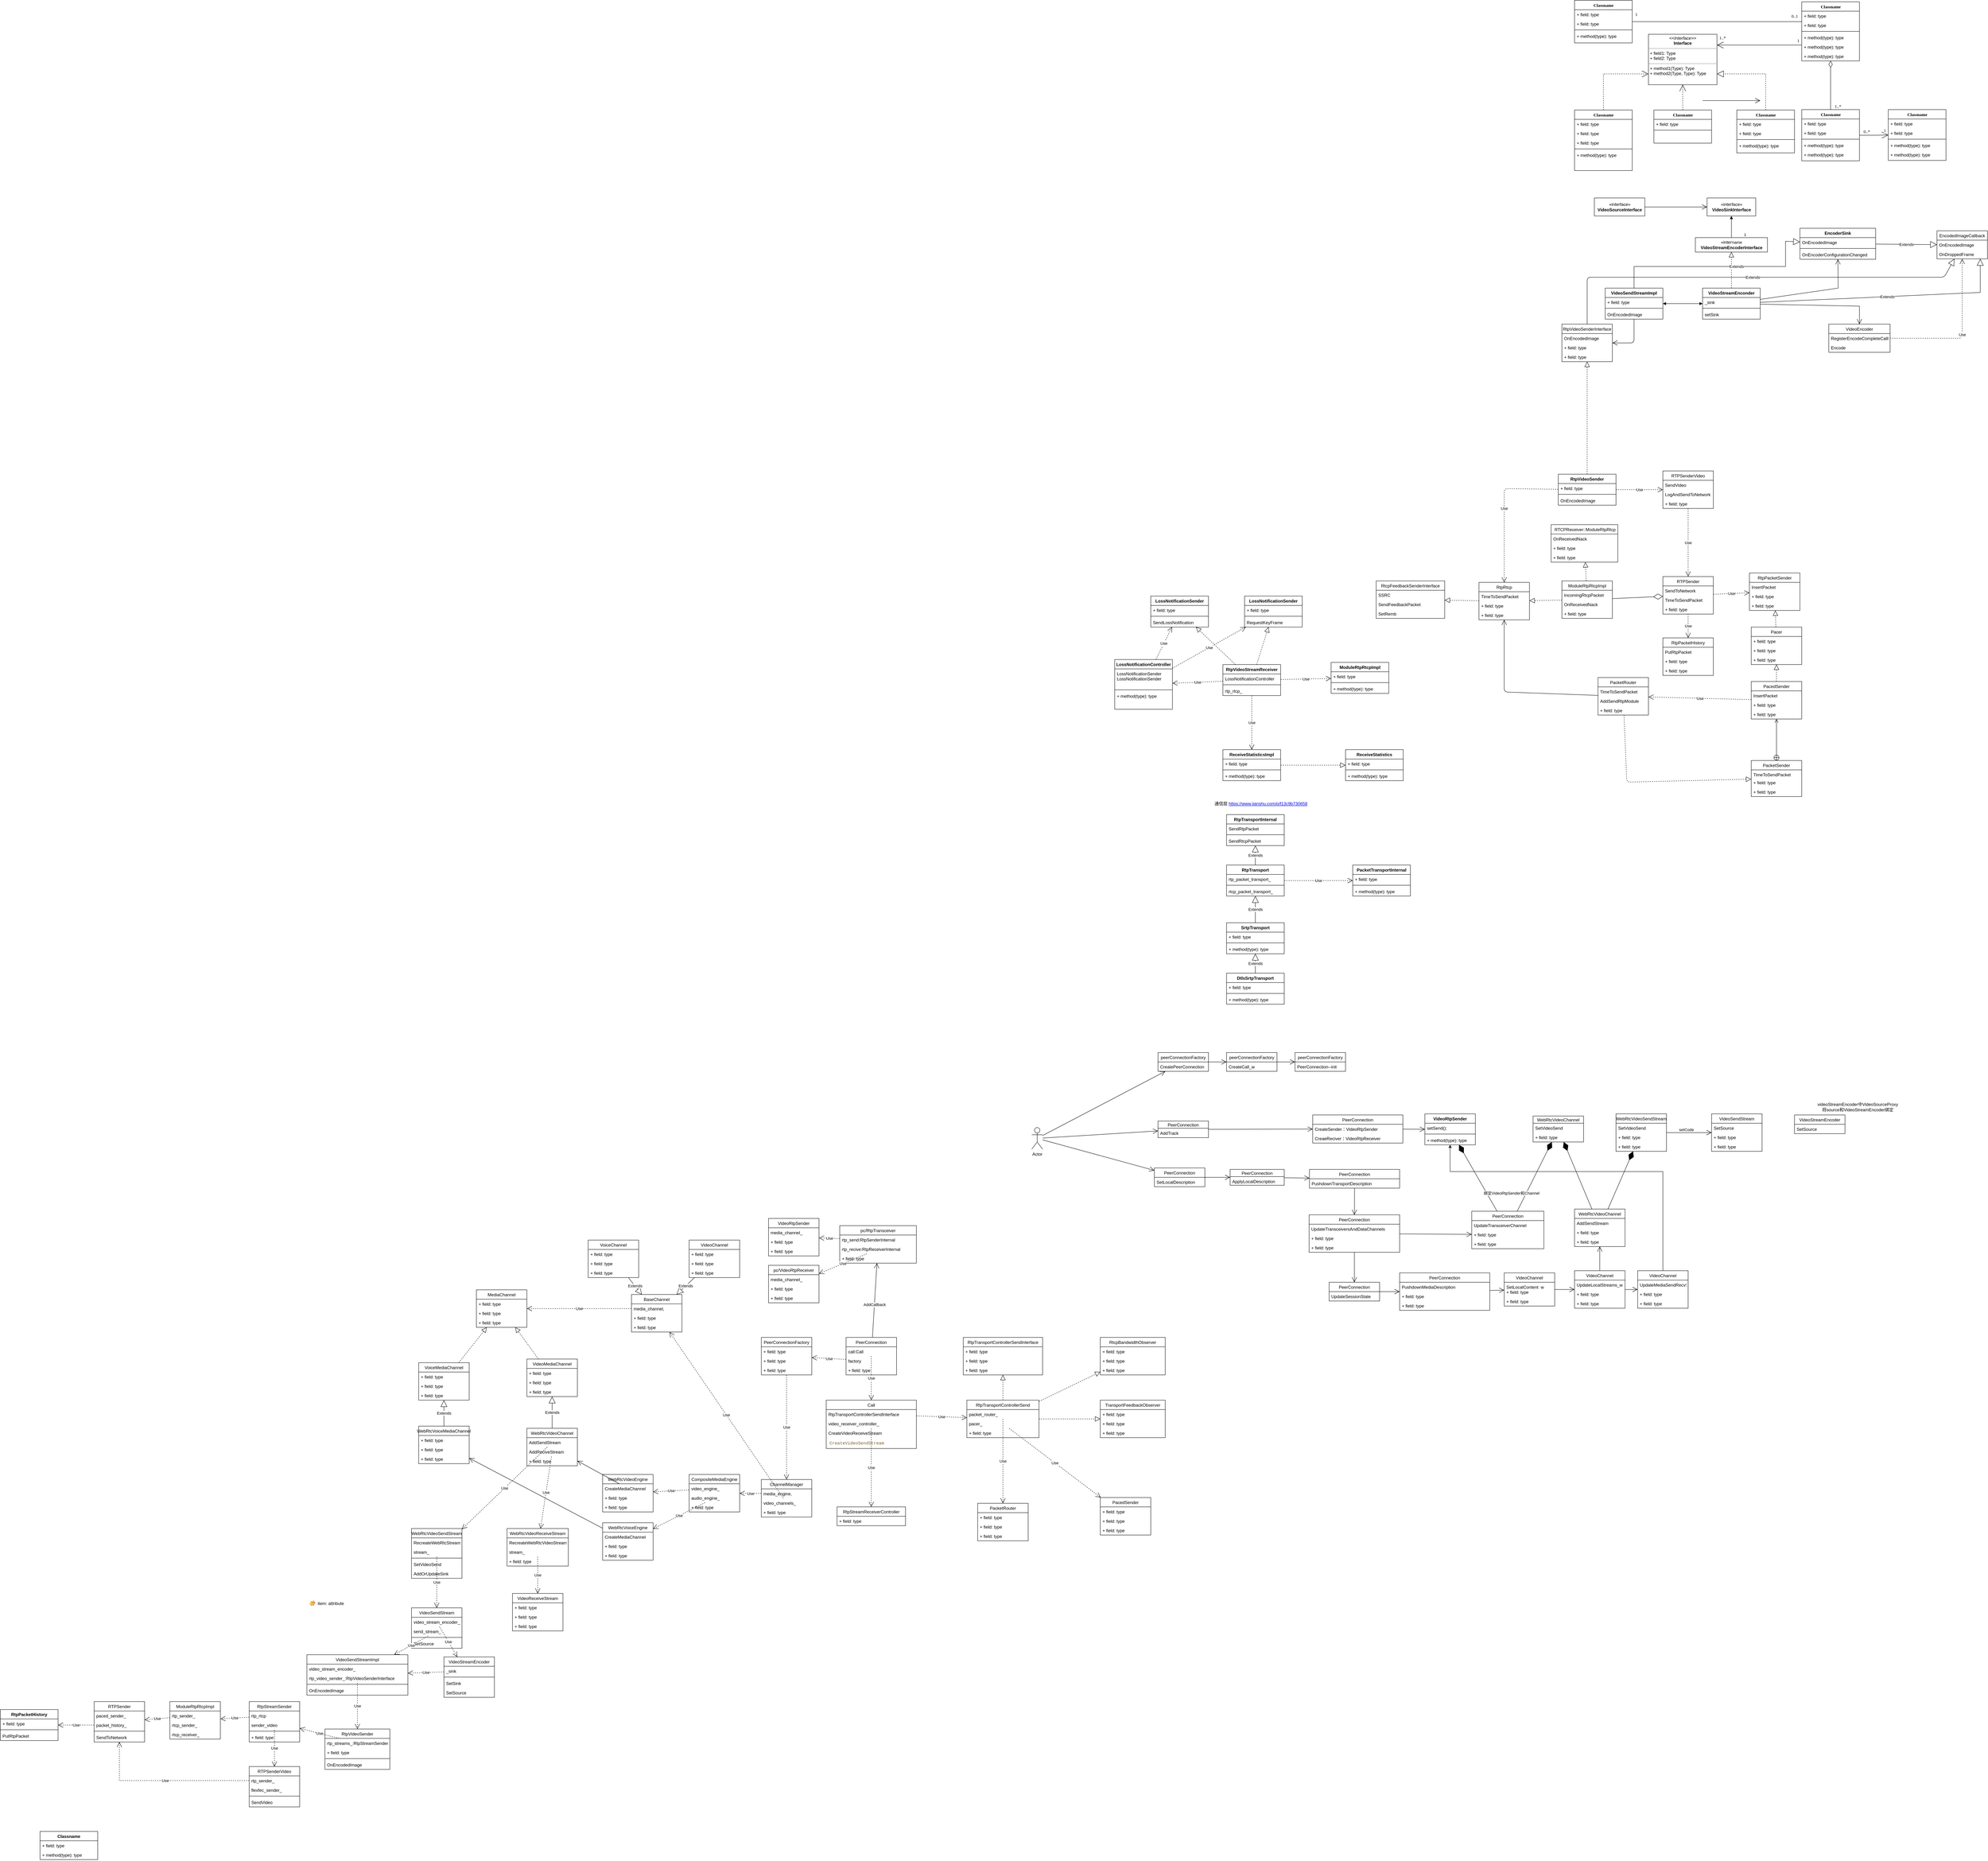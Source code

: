 <mxfile version="15.6.2" type="github" pages="2">
  <diagram name="Page-1" id="6133507b-19e7-1e82-6fc7-422aa6c4b21f">
    <mxGraphModel dx="5346" dy="646" grid="1" gridSize="10" guides="1" tooltips="1" connect="1" arrows="1" fold="1" page="1" pageScale="1" pageWidth="1100" pageHeight="850" background="none" math="0" shadow="0">
      <root>
        <mxCell id="0" />
        <mxCell id="1" parent="0" />
        <mxCell id="b94bc138ca980ef-13" style="edgeStyle=orthogonalEdgeStyle;rounded=0;html=1;dashed=1;labelBackgroundColor=none;startArrow=none;startFill=0;startSize=8;endArrow=open;endFill=0;endSize=16;fontFamily=Verdana;fontSize=12;" parent="1" source="235556782a83e6d0-1" target="b94bc138ca980ef-1" edge="1">
          <mxGeometry relative="1" as="geometry">
            <Array as="points">
              <mxPoint x="115" y="336" />
            </Array>
          </mxGeometry>
        </mxCell>
        <mxCell id="235556782a83e6d0-1" value="Classname" style="swimlane;html=1;fontStyle=1;align=center;verticalAlign=top;childLayout=stackLayout;horizontal=1;startSize=26;horizontalStack=0;resizeParent=1;resizeLast=0;collapsible=1;marginBottom=0;swimlaneFillColor=#ffffff;rounded=0;shadow=0;comic=0;labelBackgroundColor=none;strokeWidth=1;fillColor=none;fontFamily=Verdana;fontSize=12" parent="1" vertex="1">
          <mxGeometry x="35" y="436" width="160" height="168" as="geometry" />
        </mxCell>
        <mxCell id="235556782a83e6d0-2" value="+ field: type" style="text;html=1;strokeColor=none;fillColor=none;align=left;verticalAlign=top;spacingLeft=4;spacingRight=4;whiteSpace=wrap;overflow=hidden;rotatable=0;points=[[0,0.5],[1,0.5]];portConstraint=eastwest;" parent="235556782a83e6d0-1" vertex="1">
          <mxGeometry y="26" width="160" height="26" as="geometry" />
        </mxCell>
        <mxCell id="235556782a83e6d0-3" value="+ field: type" style="text;html=1;strokeColor=none;fillColor=none;align=left;verticalAlign=top;spacingLeft=4;spacingRight=4;whiteSpace=wrap;overflow=hidden;rotatable=0;points=[[0,0.5],[1,0.5]];portConstraint=eastwest;" parent="235556782a83e6d0-1" vertex="1">
          <mxGeometry y="52" width="160" height="26" as="geometry" />
        </mxCell>
        <mxCell id="235556782a83e6d0-5" value="+ field: type" style="text;html=1;strokeColor=none;fillColor=none;align=left;verticalAlign=top;spacingLeft=4;spacingRight=4;whiteSpace=wrap;overflow=hidden;rotatable=0;points=[[0,0.5],[1,0.5]];portConstraint=eastwest;" parent="235556782a83e6d0-1" vertex="1">
          <mxGeometry y="78" width="160" height="26" as="geometry" />
        </mxCell>
        <mxCell id="235556782a83e6d0-6" value="" style="line;html=1;strokeWidth=1;fillColor=none;align=left;verticalAlign=middle;spacingTop=-1;spacingLeft=3;spacingRight=3;rotatable=0;labelPosition=right;points=[];portConstraint=eastwest;" parent="235556782a83e6d0-1" vertex="1">
          <mxGeometry y="104" width="160" height="8" as="geometry" />
        </mxCell>
        <mxCell id="235556782a83e6d0-7" value="+ method(type): type" style="text;html=1;strokeColor=none;fillColor=none;align=left;verticalAlign=top;spacingLeft=4;spacingRight=4;whiteSpace=wrap;overflow=hidden;rotatable=0;points=[[0,0.5],[1,0.5]];portConstraint=eastwest;" parent="235556782a83e6d0-1" vertex="1">
          <mxGeometry y="112" width="160" height="26" as="geometry" />
        </mxCell>
        <mxCell id="78961159f06e98e8-17" value="Classname" style="swimlane;html=1;fontStyle=1;align=center;verticalAlign=top;childLayout=stackLayout;horizontal=1;startSize=26;horizontalStack=0;resizeParent=1;resizeLast=0;collapsible=1;marginBottom=0;swimlaneFillColor=#ffffff;rounded=0;shadow=0;comic=0;labelBackgroundColor=none;strokeWidth=1;fillColor=none;fontFamily=Verdana;fontSize=12" parent="1" vertex="1">
          <mxGeometry x="35" y="132" width="160" height="118" as="geometry" />
        </mxCell>
        <mxCell id="78961159f06e98e8-23" value="+ field: type" style="text;html=1;strokeColor=none;fillColor=none;align=left;verticalAlign=top;spacingLeft=4;spacingRight=4;whiteSpace=wrap;overflow=hidden;rotatable=0;points=[[0,0.5],[1,0.5]];portConstraint=eastwest;" parent="78961159f06e98e8-17" vertex="1">
          <mxGeometry y="26" width="160" height="26" as="geometry" />
        </mxCell>
        <mxCell id="78961159f06e98e8-24" value="+ field: type" style="text;html=1;strokeColor=none;fillColor=none;align=left;verticalAlign=top;spacingLeft=4;spacingRight=4;whiteSpace=wrap;overflow=hidden;rotatable=0;points=[[0,0.5],[1,0.5]];portConstraint=eastwest;" parent="78961159f06e98e8-17" vertex="1">
          <mxGeometry y="52" width="160" height="26" as="geometry" />
        </mxCell>
        <mxCell id="78961159f06e98e8-19" value="" style="line;html=1;strokeWidth=1;fillColor=none;align=left;verticalAlign=middle;spacingTop=-1;spacingLeft=3;spacingRight=3;rotatable=0;labelPosition=right;points=[];portConstraint=eastwest;" parent="78961159f06e98e8-17" vertex="1">
          <mxGeometry y="78" width="160" height="8" as="geometry" />
        </mxCell>
        <mxCell id="78961159f06e98e8-27" value="+ method(type): type" style="text;html=1;strokeColor=none;fillColor=none;align=left;verticalAlign=top;spacingLeft=4;spacingRight=4;whiteSpace=wrap;overflow=hidden;rotatable=0;points=[[0,0.5],[1,0.5]];portConstraint=eastwest;" parent="78961159f06e98e8-17" vertex="1">
          <mxGeometry y="86" width="160" height="26" as="geometry" />
        </mxCell>
        <mxCell id="b94bc138ca980ef-7" style="edgeStyle=orthogonalEdgeStyle;rounded=0;html=1;labelBackgroundColor=none;startArrow=none;startFill=0;startSize=8;endArrow=open;endFill=0;endSize=16;fontFamily=Verdana;fontSize=12;" parent="1" source="78961159f06e98e8-43" target="b94bc138ca980ef-1" edge="1">
          <mxGeometry relative="1" as="geometry">
            <Array as="points">
              <mxPoint x="505" y="256" />
              <mxPoint x="505" y="256" />
            </Array>
          </mxGeometry>
        </mxCell>
        <mxCell id="b94bc138ca980ef-17" value="1..*" style="text;html=1;resizable=0;points=[];align=center;verticalAlign=middle;labelBackgroundColor=#ffffff;fontSize=12;fontFamily=Verdana" parent="b94bc138ca980ef-7" vertex="1" connectable="0">
          <mxGeometry x="0.858" y="2" relative="1" as="geometry">
            <mxPoint x="-2" y="-22" as="offset" />
          </mxGeometry>
        </mxCell>
        <mxCell id="b94bc138ca980ef-18" value="1" style="text;html=1;resizable=0;points=[];align=center;verticalAlign=middle;labelBackgroundColor=#ffffff;fontSize=12;fontFamily=Verdana" parent="b94bc138ca980ef-7" vertex="1" connectable="0">
          <mxGeometry x="0.363" y="152" relative="1" as="geometry">
            <mxPoint x="150" y="-164" as="offset" />
          </mxGeometry>
        </mxCell>
        <mxCell id="b94bc138ca980ef-8" style="edgeStyle=orthogonalEdgeStyle;rounded=0;html=1;labelBackgroundColor=none;startArrow=none;startFill=0;startSize=8;endArrow=none;endFill=0;endSize=16;fontFamily=Verdana;fontSize=12;" parent="1" source="78961159f06e98e8-43" target="78961159f06e98e8-17" edge="1">
          <mxGeometry relative="1" as="geometry">
            <Array as="points">
              <mxPoint x="565" y="191" />
              <mxPoint x="565" y="191" />
            </Array>
          </mxGeometry>
        </mxCell>
        <mxCell id="b94bc138ca980ef-15" value="0..1" style="text;html=1;resizable=0;points=[];align=center;verticalAlign=middle;labelBackgroundColor=#ffffff;fontSize=12;fontFamily=Verdana" parent="b94bc138ca980ef-8" vertex="1" connectable="0">
          <mxGeometry x="-0.575" y="-86" relative="1" as="geometry">
            <mxPoint x="80" y="71" as="offset" />
          </mxGeometry>
        </mxCell>
        <mxCell id="b94bc138ca980ef-16" value="1" style="text;html=1;resizable=0;points=[];align=center;verticalAlign=middle;labelBackgroundColor=#ffffff;fontSize=12;fontFamily=Verdana" parent="b94bc138ca980ef-8" vertex="1" connectable="0">
          <mxGeometry x="0.892" y="-1" relative="1" as="geometry">
            <mxPoint x="-15" y="-19" as="offset" />
          </mxGeometry>
        </mxCell>
        <mxCell id="78961159f06e98e8-43" value="Classname" style="swimlane;html=1;fontStyle=1;align=center;verticalAlign=top;childLayout=stackLayout;horizontal=1;startSize=26;horizontalStack=0;resizeParent=1;resizeLast=0;collapsible=1;marginBottom=0;swimlaneFillColor=#ffffff;rounded=0;shadow=0;comic=0;labelBackgroundColor=none;strokeWidth=1;fillColor=none;fontFamily=Verdana;fontSize=12" parent="1" vertex="1">
          <mxGeometry x="665" y="136.0" width="160" height="164" as="geometry" />
        </mxCell>
        <mxCell id="78961159f06e98e8-44" value="+ field: type" style="text;html=1;strokeColor=none;fillColor=none;align=left;verticalAlign=top;spacingLeft=4;spacingRight=4;whiteSpace=wrap;overflow=hidden;rotatable=0;points=[[0,0.5],[1,0.5]];portConstraint=eastwest;" parent="78961159f06e98e8-43" vertex="1">
          <mxGeometry y="26" width="160" height="26" as="geometry" />
        </mxCell>
        <mxCell id="78961159f06e98e8-45" value="+ field: type" style="text;html=1;strokeColor=none;fillColor=none;align=left;verticalAlign=top;spacingLeft=4;spacingRight=4;whiteSpace=wrap;overflow=hidden;rotatable=0;points=[[0,0.5],[1,0.5]];portConstraint=eastwest;" parent="78961159f06e98e8-43" vertex="1">
          <mxGeometry y="52" width="160" height="26" as="geometry" />
        </mxCell>
        <mxCell id="78961159f06e98e8-51" value="" style="line;html=1;strokeWidth=1;fillColor=none;align=left;verticalAlign=middle;spacingTop=-1;spacingLeft=3;spacingRight=3;rotatable=0;labelPosition=right;points=[];portConstraint=eastwest;" parent="78961159f06e98e8-43" vertex="1">
          <mxGeometry y="78" width="160" height="8" as="geometry" />
        </mxCell>
        <mxCell id="78961159f06e98e8-52" value="+ method(type): type" style="text;html=1;strokeColor=none;fillColor=none;align=left;verticalAlign=top;spacingLeft=4;spacingRight=4;whiteSpace=wrap;overflow=hidden;rotatable=0;points=[[0,0.5],[1,0.5]];portConstraint=eastwest;" parent="78961159f06e98e8-43" vertex="1">
          <mxGeometry y="86" width="160" height="26" as="geometry" />
        </mxCell>
        <mxCell id="b94bc138ca980ef-2" value="+ method(type): type" style="text;html=1;strokeColor=none;fillColor=none;align=left;verticalAlign=top;spacingLeft=4;spacingRight=4;whiteSpace=wrap;overflow=hidden;rotatable=0;points=[[0,0.5],[1,0.5]];portConstraint=eastwest;" parent="78961159f06e98e8-43" vertex="1">
          <mxGeometry y="112" width="160" height="26" as="geometry" />
        </mxCell>
        <mxCell id="b94bc138ca980ef-3" value="+ method(type): type" style="text;html=1;strokeColor=none;fillColor=none;align=left;verticalAlign=top;spacingLeft=4;spacingRight=4;whiteSpace=wrap;overflow=hidden;rotatable=0;points=[[0,0.5],[1,0.5]];portConstraint=eastwest;" parent="78961159f06e98e8-43" vertex="1">
          <mxGeometry y="138" width="160" height="26" as="geometry" />
        </mxCell>
        <mxCell id="b94bc138ca980ef-12" style="edgeStyle=orthogonalEdgeStyle;rounded=0;html=1;dashed=1;labelBackgroundColor=none;startArrow=none;startFill=0;startSize=8;endArrow=open;endFill=0;endSize=16;fontFamily=Verdana;fontSize=12;" parent="1" source="78961159f06e98e8-69" target="b94bc138ca980ef-1" edge="1">
          <mxGeometry relative="1" as="geometry" />
        </mxCell>
        <mxCell id="78961159f06e98e8-69" value="Classname" style="swimlane;html=1;fontStyle=1;align=center;verticalAlign=top;childLayout=stackLayout;horizontal=1;startSize=26;horizontalStack=0;resizeParent=1;resizeLast=0;collapsible=1;marginBottom=0;swimlaneFillColor=#ffffff;rounded=0;shadow=0;comic=0;labelBackgroundColor=none;strokeWidth=1;fillColor=none;fontFamily=Verdana;fontSize=12" parent="1" vertex="1">
          <mxGeometry x="255" y="436" width="160" height="92" as="geometry" />
        </mxCell>
        <mxCell id="78961159f06e98e8-70" value="+ field: type" style="text;html=1;strokeColor=none;fillColor=none;align=left;verticalAlign=top;spacingLeft=4;spacingRight=4;whiteSpace=wrap;overflow=hidden;rotatable=0;points=[[0,0.5],[1,0.5]];portConstraint=eastwest;" parent="78961159f06e98e8-69" vertex="1">
          <mxGeometry y="26" width="160" height="26" as="geometry" />
        </mxCell>
        <mxCell id="78961159f06e98e8-77" value="" style="line;html=1;strokeWidth=1;fillColor=none;align=left;verticalAlign=middle;spacingTop=-1;spacingLeft=3;spacingRight=3;rotatable=0;labelPosition=right;points=[];portConstraint=eastwest;" parent="78961159f06e98e8-69" vertex="1">
          <mxGeometry y="52" width="160" height="8" as="geometry" />
        </mxCell>
        <mxCell id="b94bc138ca980ef-9" style="edgeStyle=orthogonalEdgeStyle;rounded=0;html=1;labelBackgroundColor=none;startArrow=none;startFill=0;startSize=8;endArrow=diamondThin;endFill=0;endSize=16;fontFamily=Verdana;fontSize=12;" parent="1" source="78961159f06e98e8-82" target="78961159f06e98e8-43" edge="1">
          <mxGeometry relative="1" as="geometry" />
        </mxCell>
        <mxCell id="b94bc138ca980ef-19" value="1..*" style="text;html=1;resizable=0;points=[];align=center;verticalAlign=middle;labelBackgroundColor=#ffffff;fontSize=12;fontFamily=Verdana" parent="b94bc138ca980ef-9" vertex="1" connectable="0">
          <mxGeometry x="-0.847" y="-1" relative="1" as="geometry">
            <mxPoint x="19" y="1" as="offset" />
          </mxGeometry>
        </mxCell>
        <mxCell id="b94bc138ca980ef-10" style="edgeStyle=orthogonalEdgeStyle;rounded=0;html=1;labelBackgroundColor=none;startArrow=none;startFill=0;startSize=8;endArrow=open;endFill=0;endSize=16;fontFamily=Verdana;fontSize=12;" parent="1" source="78961159f06e98e8-82" target="78961159f06e98e8-95" edge="1">
          <mxGeometry relative="1" as="geometry" />
        </mxCell>
        <mxCell id="b94bc138ca980ef-20" value="0..*" style="text;html=1;resizable=0;points=[];align=center;verticalAlign=middle;labelBackgroundColor=#ffffff;fontSize=12;fontFamily=Verdana" parent="b94bc138ca980ef-10" vertex="1" connectable="0">
          <mxGeometry x="-0.789" relative="1" as="geometry">
            <mxPoint x="11" y="-10" as="offset" />
          </mxGeometry>
        </mxCell>
        <mxCell id="b94bc138ca980ef-21" value="1" style="text;html=1;resizable=0;points=[];align=center;verticalAlign=middle;labelBackgroundColor=#ffffff;fontSize=12;fontFamily=Verdana" parent="b94bc138ca980ef-10" vertex="1" connectable="0">
          <mxGeometry x="0.7" y="1" relative="1" as="geometry">
            <mxPoint x="2" y="-12" as="offset" />
          </mxGeometry>
        </mxCell>
        <mxCell id="78961159f06e98e8-82" value="Classname" style="swimlane;html=1;fontStyle=1;align=center;verticalAlign=top;childLayout=stackLayout;horizontal=1;startSize=26;horizontalStack=0;resizeParent=1;resizeLast=0;collapsible=1;marginBottom=0;swimlaneFillColor=#ffffff;rounded=0;shadow=0;comic=0;labelBackgroundColor=none;strokeWidth=1;fillColor=none;fontFamily=Verdana;fontSize=12" parent="1" vertex="1">
          <mxGeometry x="665" y="435" width="160" height="142" as="geometry" />
        </mxCell>
        <mxCell id="78961159f06e98e8-84" value="+ field: type" style="text;html=1;strokeColor=none;fillColor=none;align=left;verticalAlign=top;spacingLeft=4;spacingRight=4;whiteSpace=wrap;overflow=hidden;rotatable=0;points=[[0,0.5],[1,0.5]];portConstraint=eastwest;" parent="78961159f06e98e8-82" vertex="1">
          <mxGeometry y="26" width="160" height="26" as="geometry" />
        </mxCell>
        <mxCell id="78961159f06e98e8-89" value="+ field: type" style="text;html=1;strokeColor=none;fillColor=none;align=left;verticalAlign=top;spacingLeft=4;spacingRight=4;whiteSpace=wrap;overflow=hidden;rotatable=0;points=[[0,0.5],[1,0.5]];portConstraint=eastwest;" parent="78961159f06e98e8-82" vertex="1">
          <mxGeometry y="52" width="160" height="26" as="geometry" />
        </mxCell>
        <mxCell id="78961159f06e98e8-90" value="" style="line;html=1;strokeWidth=1;fillColor=none;align=left;verticalAlign=middle;spacingTop=-1;spacingLeft=3;spacingRight=3;rotatable=0;labelPosition=right;points=[];portConstraint=eastwest;" parent="78961159f06e98e8-82" vertex="1">
          <mxGeometry y="78" width="160" height="8" as="geometry" />
        </mxCell>
        <mxCell id="78961159f06e98e8-94" value="+ method(type): type" style="text;html=1;strokeColor=none;fillColor=none;align=left;verticalAlign=top;spacingLeft=4;spacingRight=4;whiteSpace=wrap;overflow=hidden;rotatable=0;points=[[0,0.5],[1,0.5]];portConstraint=eastwest;" parent="78961159f06e98e8-82" vertex="1">
          <mxGeometry y="86" width="160" height="26" as="geometry" />
        </mxCell>
        <mxCell id="b94bc138ca980ef-4" value="+ method(type): type" style="text;html=1;strokeColor=none;fillColor=none;align=left;verticalAlign=top;spacingLeft=4;spacingRight=4;whiteSpace=wrap;overflow=hidden;rotatable=0;points=[[0,0.5],[1,0.5]];portConstraint=eastwest;" parent="78961159f06e98e8-82" vertex="1">
          <mxGeometry y="112" width="160" height="26" as="geometry" />
        </mxCell>
        <mxCell id="78961159f06e98e8-95" value="Classname" style="swimlane;html=1;fontStyle=1;align=center;verticalAlign=top;childLayout=stackLayout;horizontal=1;startSize=26;horizontalStack=0;resizeParent=1;resizeLast=0;collapsible=1;marginBottom=0;swimlaneFillColor=#ffffff;rounded=0;shadow=0;comic=0;labelBackgroundColor=none;strokeWidth=1;fillColor=none;fontFamily=Verdana;fontSize=12" parent="1" vertex="1">
          <mxGeometry x="905" y="435" width="160" height="141" as="geometry" />
        </mxCell>
        <mxCell id="78961159f06e98e8-96" value="+ field: type" style="text;html=1;strokeColor=none;fillColor=none;align=left;verticalAlign=top;spacingLeft=4;spacingRight=4;whiteSpace=wrap;overflow=hidden;rotatable=0;points=[[0,0.5],[1,0.5]];portConstraint=eastwest;" parent="78961159f06e98e8-95" vertex="1">
          <mxGeometry y="26" width="160" height="26" as="geometry" />
        </mxCell>
        <mxCell id="78961159f06e98e8-102" value="+ field: type" style="text;html=1;strokeColor=none;fillColor=none;align=left;verticalAlign=top;spacingLeft=4;spacingRight=4;whiteSpace=wrap;overflow=hidden;rotatable=0;points=[[0,0.5],[1,0.5]];portConstraint=eastwest;" parent="78961159f06e98e8-95" vertex="1">
          <mxGeometry y="52" width="160" height="26" as="geometry" />
        </mxCell>
        <mxCell id="78961159f06e98e8-103" value="" style="line;html=1;strokeWidth=1;fillColor=none;align=left;verticalAlign=middle;spacingTop=-1;spacingLeft=3;spacingRight=3;rotatable=0;labelPosition=right;points=[];portConstraint=eastwest;" parent="78961159f06e98e8-95" vertex="1">
          <mxGeometry y="78" width="160" height="8" as="geometry" />
        </mxCell>
        <mxCell id="78961159f06e98e8-104" value="+ method(type): type" style="text;html=1;strokeColor=none;fillColor=none;align=left;verticalAlign=top;spacingLeft=4;spacingRight=4;whiteSpace=wrap;overflow=hidden;rotatable=0;points=[[0,0.5],[1,0.5]];portConstraint=eastwest;" parent="78961159f06e98e8-95" vertex="1">
          <mxGeometry y="86" width="160" height="26" as="geometry" />
        </mxCell>
        <mxCell id="b94bc138ca980ef-5" value="+ method(type): type" style="text;html=1;strokeColor=none;fillColor=none;align=left;verticalAlign=top;spacingLeft=4;spacingRight=4;whiteSpace=wrap;overflow=hidden;rotatable=0;points=[[0,0.5],[1,0.5]];portConstraint=eastwest;" parent="78961159f06e98e8-95" vertex="1">
          <mxGeometry y="112" width="160" height="26" as="geometry" />
        </mxCell>
        <mxCell id="b94bc138ca980ef-11" style="edgeStyle=orthogonalEdgeStyle;rounded=0;html=1;dashed=1;labelBackgroundColor=none;startArrow=none;startFill=0;startSize=8;endArrow=block;endFill=0;endSize=16;fontFamily=Verdana;fontSize=12;" parent="1" source="78961159f06e98e8-108" target="b94bc138ca980ef-1" edge="1">
          <mxGeometry relative="1" as="geometry">
            <Array as="points">
              <mxPoint x="565" y="336" />
            </Array>
          </mxGeometry>
        </mxCell>
        <mxCell id="78961159f06e98e8-108" value="Classname" style="swimlane;html=1;fontStyle=1;align=center;verticalAlign=top;childLayout=stackLayout;horizontal=1;startSize=26;horizontalStack=0;resizeParent=1;resizeLast=0;collapsible=1;marginBottom=0;swimlaneFillColor=#ffffff;rounded=0;shadow=0;comic=0;labelBackgroundColor=none;strokeWidth=1;fillColor=none;fontFamily=Verdana;fontSize=12" parent="1" vertex="1">
          <mxGeometry x="485" y="436" width="160" height="119" as="geometry" />
        </mxCell>
        <mxCell id="78961159f06e98e8-109" value="+ field: type" style="text;html=1;strokeColor=none;fillColor=none;align=left;verticalAlign=top;spacingLeft=4;spacingRight=4;whiteSpace=wrap;overflow=hidden;rotatable=0;points=[[0,0.5],[1,0.5]];portConstraint=eastwest;" parent="78961159f06e98e8-108" vertex="1">
          <mxGeometry y="26" width="160" height="26" as="geometry" />
        </mxCell>
        <mxCell id="78961159f06e98e8-110" value="+ field: type" style="text;html=1;strokeColor=none;fillColor=none;align=left;verticalAlign=top;spacingLeft=4;spacingRight=4;whiteSpace=wrap;overflow=hidden;rotatable=0;points=[[0,0.5],[1,0.5]];portConstraint=eastwest;" parent="78961159f06e98e8-108" vertex="1">
          <mxGeometry y="52" width="160" height="26" as="geometry" />
        </mxCell>
        <mxCell id="78961159f06e98e8-116" value="" style="line;html=1;strokeWidth=1;fillColor=none;align=left;verticalAlign=middle;spacingTop=-1;spacingLeft=3;spacingRight=3;rotatable=0;labelPosition=right;points=[];portConstraint=eastwest;" parent="78961159f06e98e8-108" vertex="1">
          <mxGeometry y="78" width="160" height="8" as="geometry" />
        </mxCell>
        <mxCell id="78961159f06e98e8-117" value="+ method(type): type" style="text;html=1;strokeColor=none;fillColor=none;align=left;verticalAlign=top;spacingLeft=4;spacingRight=4;whiteSpace=wrap;overflow=hidden;rotatable=0;points=[[0,0.5],[1,0.5]];portConstraint=eastwest;" parent="78961159f06e98e8-108" vertex="1">
          <mxGeometry y="86" width="160" height="26" as="geometry" />
        </mxCell>
        <mxCell id="b94bc138ca980ef-1" value="&lt;p style=&quot;margin:0px;margin-top:4px;text-align:center;&quot;&gt;&lt;i&gt;&amp;lt;&amp;lt;Interface&amp;gt;&amp;gt;&lt;/i&gt;&lt;br/&gt;&lt;b&gt;Interface&lt;/b&gt;&lt;/p&gt;&lt;hr size=&quot;1&quot;/&gt;&lt;p style=&quot;margin:0px;margin-left:4px;&quot;&gt;+ field1: Type&lt;br/&gt;+ field2: Type&lt;/p&gt;&lt;hr size=&quot;1&quot;/&gt;&lt;p style=&quot;margin:0px;margin-left:4px;&quot;&gt;+ method1(Type): Type&lt;br/&gt;+ method2(Type, Type): Type&lt;/p&gt;" style="verticalAlign=top;align=left;overflow=fill;fontSize=12;fontFamily=Helvetica;html=1;rounded=0;shadow=0;comic=0;labelBackgroundColor=none;strokeWidth=1" parent="1" vertex="1">
          <mxGeometry x="240" y="226" width="190" height="140" as="geometry" />
        </mxCell>
        <mxCell id="Y74fRotoVje8VUCemrZd-3" value="«interface»&lt;br&gt;&lt;b&gt;VideoSinkInterface&lt;/b&gt;" style="html=1;" parent="1" vertex="1">
          <mxGeometry x="402.5" y="680" width="135" height="50" as="geometry" />
        </mxCell>
        <mxCell id="Y74fRotoVje8VUCemrZd-4" value="«interface»&lt;br&gt;&lt;b&gt;VideoSourceInterface&lt;/b&gt;" style="html=1;" parent="1" vertex="1">
          <mxGeometry x="90" y="680" width="140" height="50" as="geometry" />
        </mxCell>
        <mxCell id="Y74fRotoVje8VUCemrZd-5" value="«interface»&lt;br&gt;&lt;b&gt;VideoStreamEncoderInterface&lt;/b&gt;" style="html=1;" parent="1" vertex="1">
          <mxGeometry x="370" y="790" width="200" height="40" as="geometry" />
        </mxCell>
        <mxCell id="Y74fRotoVje8VUCemrZd-6" value="" style="endArrow=block;dashed=1;endFill=0;endSize=12;html=1;" parent="1" source="0c7_rhmg62mZqS5MqDnj-37" target="Y74fRotoVje8VUCemrZd-5" edge="1">
          <mxGeometry width="160" relative="1" as="geometry">
            <mxPoint x="470" y="910" as="sourcePoint" />
            <mxPoint x="490" y="830" as="targetPoint" />
          </mxGeometry>
        </mxCell>
        <mxCell id="Y74fRotoVje8VUCemrZd-12" value="name" style="endArrow=block;endFill=1;html=1;edgeStyle=orthogonalEdgeStyle;align=left;verticalAlign=top;entryX=0.5;entryY=1;entryDx=0;entryDy=0;exitX=0.5;exitY=0;exitDx=0;exitDy=0;" parent="1" source="Y74fRotoVje8VUCemrZd-5" target="Y74fRotoVje8VUCemrZd-3" edge="1">
          <mxGeometry x="-1" relative="1" as="geometry">
            <mxPoint x="483" y="780" as="sourcePoint" />
            <mxPoint x="610" y="770" as="targetPoint" />
          </mxGeometry>
        </mxCell>
        <mxCell id="Y74fRotoVje8VUCemrZd-13" value="1" style="edgeLabel;resizable=0;html=1;align=left;verticalAlign=bottom;" parent="Y74fRotoVje8VUCemrZd-12" connectable="0" vertex="1">
          <mxGeometry x="-1" relative="1" as="geometry">
            <mxPoint x="33" as="offset" />
          </mxGeometry>
        </mxCell>
        <mxCell id="0c7_rhmg62mZqS5MqDnj-2" value="" style="endArrow=open;endFill=1;endSize=12;html=1;rounded=0;" parent="1" edge="1">
          <mxGeometry width="160" relative="1" as="geometry">
            <mxPoint x="390" y="410" as="sourcePoint" />
            <mxPoint x="550" y="410" as="targetPoint" />
          </mxGeometry>
        </mxCell>
        <mxCell id="0c7_rhmg62mZqS5MqDnj-4" value="EncodedImageCallback" style="swimlane;fontStyle=0;childLayout=stackLayout;horizontal=1;startSize=26;fillColor=none;horizontalStack=0;resizeParent=1;resizeParentMax=0;resizeLast=0;collapsible=1;marginBottom=0;" parent="1" vertex="1">
          <mxGeometry x="1040" y="771" width="140" height="78" as="geometry" />
        </mxCell>
        <mxCell id="0c7_rhmg62mZqS5MqDnj-5" value="OnEncodedImage" style="text;strokeColor=none;fillColor=none;align=left;verticalAlign=top;spacingLeft=4;spacingRight=4;overflow=hidden;rotatable=0;points=[[0,0.5],[1,0.5]];portConstraint=eastwest;" parent="0c7_rhmg62mZqS5MqDnj-4" vertex="1">
          <mxGeometry y="26" width="140" height="26" as="geometry" />
        </mxCell>
        <mxCell id="0c7_rhmg62mZqS5MqDnj-6" value="OnDroppedFrame" style="text;strokeColor=none;fillColor=none;align=left;verticalAlign=top;spacingLeft=4;spacingRight=4;overflow=hidden;rotatable=0;points=[[0,0.5],[1,0.5]];portConstraint=eastwest;" parent="0c7_rhmg62mZqS5MqDnj-4" vertex="1">
          <mxGeometry y="52" width="140" height="26" as="geometry" />
        </mxCell>
        <mxCell id="0c7_rhmg62mZqS5MqDnj-10" value="&lt;div style=&quot;color: rgb(0 , 0 , 0) ; background-color: rgb(255 , 255 , 255) ; font-family: &amp;#34;menlo&amp;#34; , &amp;#34;monaco&amp;#34; , &amp;#34;courier new&amp;#34; , monospace ; font-weight: normal ; font-size: 12px ; line-height: 18px&quot;&gt;&lt;br&gt;&lt;/div&gt;" style="text;whiteSpace=wrap;html=1;" parent="1" vertex="1">
          <mxGeometry x="690" y="1070" width="240" height="30" as="geometry" />
        </mxCell>
        <mxCell id="0c7_rhmg62mZqS5MqDnj-11" value="&lt;div style=&quot;color: rgb(0 , 0 , 0) ; background-color: rgb(255 , 255 , 255) ; font-family: &amp;#34;menlo&amp;#34; , &amp;#34;monaco&amp;#34; , &amp;#34;courier new&amp;#34; , monospace ; font-weight: normal ; font-size: 12px ; line-height: 18px&quot;&gt;&lt;br&gt;&lt;/div&gt;" style="text;whiteSpace=wrap;html=1;" parent="1" vertex="1">
          <mxGeometry x="700" y="1130" width="70" height="30" as="geometry" />
        </mxCell>
        <mxCell id="0c7_rhmg62mZqS5MqDnj-12" value="VideoEncoder" style="swimlane;fontStyle=0;childLayout=stackLayout;horizontal=1;startSize=26;fillColor=none;horizontalStack=0;resizeParent=1;resizeParentMax=0;resizeLast=0;collapsible=1;marginBottom=0;" parent="1" vertex="1">
          <mxGeometry x="740" y="1030" width="170" height="78" as="geometry" />
        </mxCell>
        <mxCell id="0c7_rhmg62mZqS5MqDnj-13" value="RegisterEncodeCompleteCallback" style="text;strokeColor=none;fillColor=none;align=left;verticalAlign=top;spacingLeft=4;spacingRight=4;overflow=hidden;rotatable=0;points=[[0,0.5],[1,0.5]];portConstraint=eastwest;" parent="0c7_rhmg62mZqS5MqDnj-12" vertex="1">
          <mxGeometry y="26" width="170" height="26" as="geometry" />
        </mxCell>
        <mxCell id="0c7_rhmg62mZqS5MqDnj-14" value="Encode" style="text;strokeColor=none;fillColor=none;align=left;verticalAlign=top;spacingLeft=4;spacingRight=4;overflow=hidden;rotatable=0;points=[[0,0.5],[1,0.5]];portConstraint=eastwest;" parent="0c7_rhmg62mZqS5MqDnj-12" vertex="1">
          <mxGeometry y="52" width="170" height="26" as="geometry" />
        </mxCell>
        <mxCell id="0c7_rhmg62mZqS5MqDnj-18" value="Extends" style="endArrow=block;endSize=16;endFill=0;html=1;rounded=0;" parent="1" source="0c7_rhmg62mZqS5MqDnj-37" edge="1">
          <mxGeometry width="160" relative="1" as="geometry">
            <mxPoint x="470" y="934" as="sourcePoint" />
            <mxPoint x="1160" y="849" as="targetPoint" />
            <Array as="points">
              <mxPoint x="1160" y="942" />
            </Array>
          </mxGeometry>
        </mxCell>
        <mxCell id="0c7_rhmg62mZqS5MqDnj-20" value="EncoderSink&#xa;" style="swimlane;fontStyle=1;align=center;verticalAlign=top;childLayout=stackLayout;horizontal=1;startSize=26;horizontalStack=0;resizeParent=1;resizeParentMax=0;resizeLast=0;collapsible=1;marginBottom=0;" parent="1" vertex="1">
          <mxGeometry x="660" y="764" width="210" height="86" as="geometry" />
        </mxCell>
        <mxCell id="0c7_rhmg62mZqS5MqDnj-21" value="OnEncodedImage" style="text;strokeColor=none;fillColor=none;align=left;verticalAlign=top;spacingLeft=4;spacingRight=4;overflow=hidden;rotatable=0;points=[[0,0.5],[1,0.5]];portConstraint=eastwest;" parent="0c7_rhmg62mZqS5MqDnj-20" vertex="1">
          <mxGeometry y="26" width="210" height="26" as="geometry" />
        </mxCell>
        <mxCell id="0c7_rhmg62mZqS5MqDnj-22" value="" style="line;strokeWidth=1;fillColor=none;align=left;verticalAlign=middle;spacingTop=-1;spacingLeft=3;spacingRight=3;rotatable=0;labelPosition=right;points=[];portConstraint=eastwest;" parent="0c7_rhmg62mZqS5MqDnj-20" vertex="1">
          <mxGeometry y="52" width="210" height="8" as="geometry" />
        </mxCell>
        <mxCell id="0c7_rhmg62mZqS5MqDnj-23" value="OnEncoderConfigurationChanged" style="text;strokeColor=none;fillColor=none;align=left;verticalAlign=top;spacingLeft=4;spacingRight=4;overflow=hidden;rotatable=0;points=[[0,0.5],[1,0.5]];portConstraint=eastwest;" parent="0c7_rhmg62mZqS5MqDnj-20" vertex="1">
          <mxGeometry y="60" width="210" height="26" as="geometry" />
        </mxCell>
        <mxCell id="0c7_rhmg62mZqS5MqDnj-24" value="Extends" style="endArrow=block;endSize=16;endFill=0;html=1;rounded=0;" parent="1" source="0c7_rhmg62mZqS5MqDnj-20" target="0c7_rhmg62mZqS5MqDnj-4" edge="1">
          <mxGeometry width="160" relative="1" as="geometry">
            <mxPoint x="890" y="770" as="sourcePoint" />
            <mxPoint x="985" y="782.5" as="targetPoint" />
            <Array as="points" />
          </mxGeometry>
        </mxCell>
        <mxCell id="0c7_rhmg62mZqS5MqDnj-27" value="" style="endArrow=open;endFill=1;endSize=12;html=1;rounded=0;exitX=0.995;exitY=0.208;exitDx=0;exitDy=0;exitPerimeter=0;" parent="1" source="0c7_rhmg62mZqS5MqDnj-38" target="0c7_rhmg62mZqS5MqDnj-20" edge="1">
          <mxGeometry width="160" relative="1" as="geometry">
            <mxPoint x="570" y="908.5" as="sourcePoint" />
            <mxPoint x="680" y="870" as="targetPoint" />
            <Array as="points">
              <mxPoint x="766" y="930" />
            </Array>
          </mxGeometry>
        </mxCell>
        <mxCell id="0c7_rhmg62mZqS5MqDnj-30" value="VideoSendStreamImpl" style="swimlane;fontStyle=1;align=center;verticalAlign=top;childLayout=stackLayout;horizontal=1;startSize=26;horizontalStack=0;resizeParent=1;resizeParentMax=0;resizeLast=0;collapsible=1;marginBottom=0;" parent="1" vertex="1">
          <mxGeometry x="120" y="930" width="160" height="86" as="geometry" />
        </mxCell>
        <mxCell id="0c7_rhmg62mZqS5MqDnj-31" value="+ field: type" style="text;strokeColor=none;fillColor=none;align=left;verticalAlign=top;spacingLeft=4;spacingRight=4;overflow=hidden;rotatable=0;points=[[0,0.5],[1,0.5]];portConstraint=eastwest;" parent="0c7_rhmg62mZqS5MqDnj-30" vertex="1">
          <mxGeometry y="26" width="160" height="26" as="geometry" />
        </mxCell>
        <mxCell id="0c7_rhmg62mZqS5MqDnj-32" value="" style="line;strokeWidth=1;fillColor=none;align=left;verticalAlign=middle;spacingTop=-1;spacingLeft=3;spacingRight=3;rotatable=0;labelPosition=right;points=[];portConstraint=eastwest;" parent="0c7_rhmg62mZqS5MqDnj-30" vertex="1">
          <mxGeometry y="52" width="160" height="8" as="geometry" />
        </mxCell>
        <mxCell id="0c7_rhmg62mZqS5MqDnj-33" value="OnEncodedImage" style="text;strokeColor=none;fillColor=none;align=left;verticalAlign=top;spacingLeft=4;spacingRight=4;overflow=hidden;rotatable=0;points=[[0,0.5],[1,0.5]];portConstraint=eastwest;" parent="0c7_rhmg62mZqS5MqDnj-30" vertex="1">
          <mxGeometry y="60" width="160" height="26" as="geometry" />
        </mxCell>
        <mxCell id="0c7_rhmg62mZqS5MqDnj-34" value="Extends" style="endArrow=block;endSize=16;endFill=0;html=1;rounded=0;exitX=0.5;exitY=0;exitDx=0;exitDy=0;" parent="1" source="0c7_rhmg62mZqS5MqDnj-30" target="0c7_rhmg62mZqS5MqDnj-20" edge="1">
          <mxGeometry x="0.165" width="160" relative="1" as="geometry">
            <mxPoint x="255" y="880" as="sourcePoint" />
            <mxPoint x="415" y="880" as="targetPoint" />
            <Array as="points">
              <mxPoint x="200" y="870" />
              <mxPoint x="620" y="870" />
              <mxPoint x="620" y="800" />
            </Array>
            <mxPoint as="offset" />
          </mxGeometry>
        </mxCell>
        <mxCell id="0c7_rhmg62mZqS5MqDnj-19" value="&lt;div style=&quot;background-color: rgb(255 , 255 , 255) ; font-family: &amp;#34;menlo&amp;#34; , &amp;#34;monaco&amp;#34; , &amp;#34;courier new&amp;#34; , monospace ; font-weight: normal ; font-size: 12px ; line-height: 18px&quot;&gt;&lt;br&gt;&lt;/div&gt;" style="text;whiteSpace=wrap;html=1;" parent="1" vertex="1">
          <mxGeometry x="450" y="1850" width="200" height="30" as="geometry" />
        </mxCell>
        <mxCell id="0c7_rhmg62mZqS5MqDnj-37" value="VideoStreamEnconder" style="swimlane;fontStyle=1;align=center;verticalAlign=top;childLayout=stackLayout;horizontal=1;startSize=26;horizontalStack=0;resizeParent=1;resizeParentMax=0;resizeLast=0;collapsible=1;marginBottom=0;" parent="1" vertex="1">
          <mxGeometry x="390" y="930" width="160" height="86" as="geometry" />
        </mxCell>
        <mxCell id="0c7_rhmg62mZqS5MqDnj-38" value="_sink" style="text;strokeColor=none;fillColor=none;align=left;verticalAlign=top;spacingLeft=4;spacingRight=4;overflow=hidden;rotatable=0;points=[[0,0.5],[1,0.5]];portConstraint=eastwest;" parent="0c7_rhmg62mZqS5MqDnj-37" vertex="1">
          <mxGeometry y="26" width="160" height="26" as="geometry" />
        </mxCell>
        <mxCell id="0c7_rhmg62mZqS5MqDnj-39" value="" style="line;strokeWidth=1;fillColor=none;align=left;verticalAlign=middle;spacingTop=-1;spacingLeft=3;spacingRight=3;rotatable=0;labelPosition=right;points=[];portConstraint=eastwest;" parent="0c7_rhmg62mZqS5MqDnj-37" vertex="1">
          <mxGeometry y="52" width="160" height="8" as="geometry" />
        </mxCell>
        <mxCell id="0c7_rhmg62mZqS5MqDnj-40" value="setSink" style="text;strokeColor=none;fillColor=none;align=left;verticalAlign=top;spacingLeft=4;spacingRight=4;overflow=hidden;rotatable=0;points=[[0,0.5],[1,0.5]];portConstraint=eastwest;" parent="0c7_rhmg62mZqS5MqDnj-37" vertex="1">
          <mxGeometry y="60" width="160" height="26" as="geometry" />
        </mxCell>
        <mxCell id="0c7_rhmg62mZqS5MqDnj-41" value="" style="endArrow=open;endFill=1;endSize=12;html=1;rounded=0;" parent="1" source="0c7_rhmg62mZqS5MqDnj-37" target="0c7_rhmg62mZqS5MqDnj-12" edge="1">
          <mxGeometry width="160" relative="1" as="geometry">
            <mxPoint x="550" y="944.5" as="sourcePoint" />
            <mxPoint x="710" y="944.5" as="targetPoint" />
            <Array as="points">
              <mxPoint x="825" y="980" />
            </Array>
          </mxGeometry>
        </mxCell>
        <mxCell id="0c7_rhmg62mZqS5MqDnj-43" value="" style="endArrow=open;endFill=1;endSize=12;html=1;rounded=0;" parent="1" source="Y74fRotoVje8VUCemrZd-4" target="Y74fRotoVje8VUCemrZd-3" edge="1">
          <mxGeometry width="160" relative="1" as="geometry">
            <mxPoint x="240" y="704.5" as="sourcePoint" />
            <mxPoint x="400" y="704.5" as="targetPoint" />
          </mxGeometry>
        </mxCell>
        <mxCell id="0Cj7Ih_bMf3bsTSRb_T0-20" value="Extends" style="endArrow=block;endSize=16;endFill=0;html=1;" parent="1" source="0Cj7Ih_bMf3bsTSRb_T0-22" target="0c7_rhmg62mZqS5MqDnj-4" edge="1">
          <mxGeometry width="160" relative="1" as="geometry">
            <mxPoint x="260" y="1440" as="sourcePoint" />
            <mxPoint x="230" y="1070" as="targetPoint" />
            <Array as="points">
              <mxPoint x="70" y="900" />
              <mxPoint x="1060" y="900" />
            </Array>
          </mxGeometry>
        </mxCell>
        <mxCell id="0Cj7Ih_bMf3bsTSRb_T0-21" value="" style="endArrow=block;startArrow=block;endFill=1;startFill=1;html=1;" parent="1" source="0c7_rhmg62mZqS5MqDnj-30" target="0c7_rhmg62mZqS5MqDnj-37" edge="1">
          <mxGeometry width="160" relative="1" as="geometry">
            <mxPoint x="260" y="944.5" as="sourcePoint" />
            <mxPoint x="420" y="944.5" as="targetPoint" />
          </mxGeometry>
        </mxCell>
        <mxCell id="0Cj7Ih_bMf3bsTSRb_T0-22" value="RtpVideoSenderInterface" style="swimlane;fontStyle=0;childLayout=stackLayout;horizontal=1;startSize=26;fillColor=none;horizontalStack=0;resizeParent=1;resizeParentMax=0;resizeLast=0;collapsible=1;marginBottom=0;" parent="1" vertex="1">
          <mxGeometry y="1030" width="140" height="104" as="geometry" />
        </mxCell>
        <mxCell id="0Cj7Ih_bMf3bsTSRb_T0-23" value="OnEncodedImage" style="text;strokeColor=none;fillColor=none;align=left;verticalAlign=top;spacingLeft=4;spacingRight=4;overflow=hidden;rotatable=0;points=[[0,0.5],[1,0.5]];portConstraint=eastwest;" parent="0Cj7Ih_bMf3bsTSRb_T0-22" vertex="1">
          <mxGeometry y="26" width="140" height="26" as="geometry" />
        </mxCell>
        <mxCell id="0Cj7Ih_bMf3bsTSRb_T0-24" value="+ field: type" style="text;strokeColor=none;fillColor=none;align=left;verticalAlign=top;spacingLeft=4;spacingRight=4;overflow=hidden;rotatable=0;points=[[0,0.5],[1,0.5]];portConstraint=eastwest;" parent="0Cj7Ih_bMf3bsTSRb_T0-22" vertex="1">
          <mxGeometry y="52" width="140" height="26" as="geometry" />
        </mxCell>
        <mxCell id="0Cj7Ih_bMf3bsTSRb_T0-25" value="+ field: type" style="text;strokeColor=none;fillColor=none;align=left;verticalAlign=top;spacingLeft=4;spacingRight=4;overflow=hidden;rotatable=0;points=[[0,0.5],[1,0.5]];portConstraint=eastwest;" parent="0Cj7Ih_bMf3bsTSRb_T0-22" vertex="1">
          <mxGeometry y="78" width="140" height="26" as="geometry" />
        </mxCell>
        <mxCell id="0Cj7Ih_bMf3bsTSRb_T0-26" value="" style="endArrow=open;endFill=1;endSize=12;html=1;" parent="1" source="0c7_rhmg62mZqS5MqDnj-30" target="0Cj7Ih_bMf3bsTSRb_T0-22" edge="1">
          <mxGeometry width="160" relative="1" as="geometry">
            <mxPoint x="500" y="1320" as="sourcePoint" />
            <mxPoint x="660" y="1320" as="targetPoint" />
            <Array as="points">
              <mxPoint x="200" y="1082" />
            </Array>
          </mxGeometry>
        </mxCell>
        <mxCell id="0Cj7Ih_bMf3bsTSRb_T0-27" value="RtpVideoSender" style="swimlane;fontStyle=1;align=center;verticalAlign=top;childLayout=stackLayout;horizontal=1;startSize=26;horizontalStack=0;resizeParent=1;resizeParentMax=0;resizeLast=0;collapsible=1;marginBottom=0;" parent="1" vertex="1">
          <mxGeometry x="-10" y="1446" width="160" height="86" as="geometry" />
        </mxCell>
        <mxCell id="0Cj7Ih_bMf3bsTSRb_T0-28" value="+ field: type" style="text;strokeColor=none;fillColor=none;align=left;verticalAlign=top;spacingLeft=4;spacingRight=4;overflow=hidden;rotatable=0;points=[[0,0.5],[1,0.5]];portConstraint=eastwest;" parent="0Cj7Ih_bMf3bsTSRb_T0-27" vertex="1">
          <mxGeometry y="26" width="160" height="26" as="geometry" />
        </mxCell>
        <mxCell id="0Cj7Ih_bMf3bsTSRb_T0-29" value="" style="line;strokeWidth=1;fillColor=none;align=left;verticalAlign=middle;spacingTop=-1;spacingLeft=3;spacingRight=3;rotatable=0;labelPosition=right;points=[];portConstraint=eastwest;" parent="0Cj7Ih_bMf3bsTSRb_T0-27" vertex="1">
          <mxGeometry y="52" width="160" height="8" as="geometry" />
        </mxCell>
        <mxCell id="0Cj7Ih_bMf3bsTSRb_T0-30" value="OnEncodedImage" style="text;strokeColor=none;fillColor=none;align=left;verticalAlign=top;spacingLeft=4;spacingRight=4;overflow=hidden;rotatable=0;points=[[0,0.5],[1,0.5]];portConstraint=eastwest;" parent="0Cj7Ih_bMf3bsTSRb_T0-27" vertex="1">
          <mxGeometry y="60" width="160" height="26" as="geometry" />
        </mxCell>
        <mxCell id="0Cj7Ih_bMf3bsTSRb_T0-31" value="" style="endArrow=block;dashed=1;endFill=0;endSize=12;html=1;" parent="1" source="0Cj7Ih_bMf3bsTSRb_T0-27" target="0Cj7Ih_bMf3bsTSRb_T0-22" edge="1">
          <mxGeometry width="160" relative="1" as="geometry">
            <mxPoint x="80" y="1280" as="sourcePoint" />
            <mxPoint x="240" y="1280" as="targetPoint" />
          </mxGeometry>
        </mxCell>
        <mxCell id="0Cj7Ih_bMf3bsTSRb_T0-32" value="RTPSenderVideo" style="swimlane;fontStyle=0;childLayout=stackLayout;horizontal=1;startSize=26;fillColor=none;horizontalStack=0;resizeParent=1;resizeParentMax=0;resizeLast=0;collapsible=1;marginBottom=0;" parent="1" vertex="1">
          <mxGeometry x="280" y="1437" width="140" height="104" as="geometry" />
        </mxCell>
        <mxCell id="0Cj7Ih_bMf3bsTSRb_T0-33" value="SendVideo" style="text;strokeColor=none;fillColor=none;align=left;verticalAlign=top;spacingLeft=4;spacingRight=4;overflow=hidden;rotatable=0;points=[[0,0.5],[1,0.5]];portConstraint=eastwest;" parent="0Cj7Ih_bMf3bsTSRb_T0-32" vertex="1">
          <mxGeometry y="26" width="140" height="26" as="geometry" />
        </mxCell>
        <mxCell id="0Cj7Ih_bMf3bsTSRb_T0-34" value="LogAndSendToNetwork" style="text;strokeColor=none;fillColor=none;align=left;verticalAlign=top;spacingLeft=4;spacingRight=4;overflow=hidden;rotatable=0;points=[[0,0.5],[1,0.5]];portConstraint=eastwest;" parent="0Cj7Ih_bMf3bsTSRb_T0-32" vertex="1">
          <mxGeometry y="52" width="140" height="26" as="geometry" />
        </mxCell>
        <mxCell id="0Cj7Ih_bMf3bsTSRb_T0-35" value="+ field: type" style="text;strokeColor=none;fillColor=none;align=left;verticalAlign=top;spacingLeft=4;spacingRight=4;overflow=hidden;rotatable=0;points=[[0,0.5],[1,0.5]];portConstraint=eastwest;" parent="0Cj7Ih_bMf3bsTSRb_T0-32" vertex="1">
          <mxGeometry y="78" width="140" height="26" as="geometry" />
        </mxCell>
        <mxCell id="0Cj7Ih_bMf3bsTSRb_T0-36" value="Use" style="endArrow=open;endSize=12;dashed=1;html=1;" parent="1" source="0Cj7Ih_bMf3bsTSRb_T0-27" target="0Cj7Ih_bMf3bsTSRb_T0-32" edge="1">
          <mxGeometry width="160" relative="1" as="geometry">
            <mxPoint x="130" y="1488.5" as="sourcePoint" />
            <mxPoint x="290" y="1488.5" as="targetPoint" />
          </mxGeometry>
        </mxCell>
        <mxCell id="0Cj7Ih_bMf3bsTSRb_T0-37" value="RTPSender" style="swimlane;fontStyle=0;childLayout=stackLayout;horizontal=1;startSize=26;fillColor=none;horizontalStack=0;resizeParent=1;resizeParentMax=0;resizeLast=0;collapsible=1;marginBottom=0;" parent="1" vertex="1">
          <mxGeometry x="280" y="1730" width="140" height="104" as="geometry" />
        </mxCell>
        <mxCell id="0Cj7Ih_bMf3bsTSRb_T0-38" value="SendToNetwork" style="text;strokeColor=none;fillColor=none;align=left;verticalAlign=top;spacingLeft=4;spacingRight=4;overflow=hidden;rotatable=0;points=[[0,0.5],[1,0.5]];portConstraint=eastwest;" parent="0Cj7Ih_bMf3bsTSRb_T0-37" vertex="1">
          <mxGeometry y="26" width="140" height="26" as="geometry" />
        </mxCell>
        <mxCell id="0Cj7Ih_bMf3bsTSRb_T0-39" value="TimeToSendPacket" style="text;strokeColor=none;fillColor=none;align=left;verticalAlign=top;spacingLeft=4;spacingRight=4;overflow=hidden;rotatable=0;points=[[0,0.5],[1,0.5]];portConstraint=eastwest;" parent="0Cj7Ih_bMf3bsTSRb_T0-37" vertex="1">
          <mxGeometry y="52" width="140" height="26" as="geometry" />
        </mxCell>
        <mxCell id="0Cj7Ih_bMf3bsTSRb_T0-40" value="+ field: type" style="text;strokeColor=none;fillColor=none;align=left;verticalAlign=top;spacingLeft=4;spacingRight=4;overflow=hidden;rotatable=0;points=[[0,0.5],[1,0.5]];portConstraint=eastwest;" parent="0Cj7Ih_bMf3bsTSRb_T0-37" vertex="1">
          <mxGeometry y="78" width="140" height="26" as="geometry" />
        </mxCell>
        <mxCell id="0Cj7Ih_bMf3bsTSRb_T0-19" value="Use" style="endArrow=open;endSize=12;dashed=1;html=1;" parent="1" source="0Cj7Ih_bMf3bsTSRb_T0-32" target="0Cj7Ih_bMf3bsTSRb_T0-37" edge="1">
          <mxGeometry width="160" relative="1" as="geometry">
            <mxPoint x="360" y="1481" as="sourcePoint" />
            <mxPoint x="590" y="1446" as="targetPoint" />
          </mxGeometry>
        </mxCell>
        <mxCell id="0Cj7Ih_bMf3bsTSRb_T0-41" value="RtpPacketSender" style="swimlane;fontStyle=0;childLayout=stackLayout;horizontal=1;startSize=26;fillColor=none;horizontalStack=0;resizeParent=1;resizeParentMax=0;resizeLast=0;collapsible=1;marginBottom=0;" parent="1" vertex="1">
          <mxGeometry x="520" y="1720" width="140" height="104" as="geometry" />
        </mxCell>
        <mxCell id="0Cj7Ih_bMf3bsTSRb_T0-42" value="InsertPacket" style="text;strokeColor=none;fillColor=none;align=left;verticalAlign=top;spacingLeft=4;spacingRight=4;overflow=hidden;rotatable=0;points=[[0,0.5],[1,0.5]];portConstraint=eastwest;" parent="0Cj7Ih_bMf3bsTSRb_T0-41" vertex="1">
          <mxGeometry y="26" width="140" height="26" as="geometry" />
        </mxCell>
        <mxCell id="0Cj7Ih_bMf3bsTSRb_T0-43" value="+ field: type" style="text;strokeColor=none;fillColor=none;align=left;verticalAlign=top;spacingLeft=4;spacingRight=4;overflow=hidden;rotatable=0;points=[[0,0.5],[1,0.5]];portConstraint=eastwest;" parent="0Cj7Ih_bMf3bsTSRb_T0-41" vertex="1">
          <mxGeometry y="52" width="140" height="26" as="geometry" />
        </mxCell>
        <mxCell id="0Cj7Ih_bMf3bsTSRb_T0-44" value="+ field: type" style="text;strokeColor=none;fillColor=none;align=left;verticalAlign=top;spacingLeft=4;spacingRight=4;overflow=hidden;rotatable=0;points=[[0,0.5],[1,0.5]];portConstraint=eastwest;" parent="0Cj7Ih_bMf3bsTSRb_T0-41" vertex="1">
          <mxGeometry y="78" width="140" height="26" as="geometry" />
        </mxCell>
        <mxCell id="0Cj7Ih_bMf3bsTSRb_T0-45" value="Pacer" style="swimlane;fontStyle=0;childLayout=stackLayout;horizontal=1;startSize=26;fillColor=none;horizontalStack=0;resizeParent=1;resizeParentMax=0;resizeLast=0;collapsible=1;marginBottom=0;" parent="1" vertex="1">
          <mxGeometry x="525" y="1870" width="140" height="104" as="geometry" />
        </mxCell>
        <mxCell id="0Cj7Ih_bMf3bsTSRb_T0-46" value="+ field: type" style="text;strokeColor=none;fillColor=none;align=left;verticalAlign=top;spacingLeft=4;spacingRight=4;overflow=hidden;rotatable=0;points=[[0,0.5],[1,0.5]];portConstraint=eastwest;" parent="0Cj7Ih_bMf3bsTSRb_T0-45" vertex="1">
          <mxGeometry y="26" width="140" height="26" as="geometry" />
        </mxCell>
        <mxCell id="0Cj7Ih_bMf3bsTSRb_T0-47" value="+ field: type" style="text;strokeColor=none;fillColor=none;align=left;verticalAlign=top;spacingLeft=4;spacingRight=4;overflow=hidden;rotatable=0;points=[[0,0.5],[1,0.5]];portConstraint=eastwest;" parent="0Cj7Ih_bMf3bsTSRb_T0-45" vertex="1">
          <mxGeometry y="52" width="140" height="26" as="geometry" />
        </mxCell>
        <mxCell id="0Cj7Ih_bMf3bsTSRb_T0-48" value="+ field: type" style="text;strokeColor=none;fillColor=none;align=left;verticalAlign=top;spacingLeft=4;spacingRight=4;overflow=hidden;rotatable=0;points=[[0,0.5],[1,0.5]];portConstraint=eastwest;" parent="0Cj7Ih_bMf3bsTSRb_T0-45" vertex="1">
          <mxGeometry y="78" width="140" height="26" as="geometry" />
        </mxCell>
        <mxCell id="0Cj7Ih_bMf3bsTSRb_T0-49" value="" style="endArrow=block;dashed=1;endFill=0;endSize=12;html=1;" parent="1" source="0Cj7Ih_bMf3bsTSRb_T0-45" target="0Cj7Ih_bMf3bsTSRb_T0-41" edge="1">
          <mxGeometry width="160" relative="1" as="geometry">
            <mxPoint x="575" y="1778" as="sourcePoint" />
            <mxPoint x="690" y="1780" as="targetPoint" />
          </mxGeometry>
        </mxCell>
        <mxCell id="0Cj7Ih_bMf3bsTSRb_T0-50" value="Use" style="endArrow=open;endSize=12;dashed=1;html=1;" parent="1" source="0Cj7Ih_bMf3bsTSRb_T0-37" target="0Cj7Ih_bMf3bsTSRb_T0-41" edge="1">
          <mxGeometry width="160" relative="1" as="geometry">
            <mxPoint x="455" y="1936" as="sourcePoint" />
            <mxPoint x="615" y="1936" as="targetPoint" />
          </mxGeometry>
        </mxCell>
        <mxCell id="0Cj7Ih_bMf3bsTSRb_T0-52" value="PacedSender" style="swimlane;fontStyle=0;childLayout=stackLayout;horizontal=1;startSize=26;fillColor=none;horizontalStack=0;resizeParent=1;resizeParentMax=0;resizeLast=0;collapsible=1;marginBottom=0;" parent="1" vertex="1">
          <mxGeometry x="525" y="2021" width="140" height="104" as="geometry" />
        </mxCell>
        <mxCell id="0Cj7Ih_bMf3bsTSRb_T0-53" value="InsertPacket" style="text;strokeColor=none;fillColor=none;align=left;verticalAlign=top;spacingLeft=4;spacingRight=4;overflow=hidden;rotatable=0;points=[[0,0.5],[1,0.5]];portConstraint=eastwest;" parent="0Cj7Ih_bMf3bsTSRb_T0-52" vertex="1">
          <mxGeometry y="26" width="140" height="26" as="geometry" />
        </mxCell>
        <mxCell id="0Cj7Ih_bMf3bsTSRb_T0-54" value="+ field: type" style="text;strokeColor=none;fillColor=none;align=left;verticalAlign=top;spacingLeft=4;spacingRight=4;overflow=hidden;rotatable=0;points=[[0,0.5],[1,0.5]];portConstraint=eastwest;" parent="0Cj7Ih_bMf3bsTSRb_T0-52" vertex="1">
          <mxGeometry y="52" width="140" height="26" as="geometry" />
        </mxCell>
        <mxCell id="0Cj7Ih_bMf3bsTSRb_T0-55" value="+ field: type" style="text;strokeColor=none;fillColor=none;align=left;verticalAlign=top;spacingLeft=4;spacingRight=4;overflow=hidden;rotatable=0;points=[[0,0.5],[1,0.5]];portConstraint=eastwest;" parent="0Cj7Ih_bMf3bsTSRb_T0-52" vertex="1">
          <mxGeometry y="78" width="140" height="26" as="geometry" />
        </mxCell>
        <mxCell id="0Cj7Ih_bMf3bsTSRb_T0-56" value="" style="endArrow=block;dashed=1;endFill=0;endSize=12;html=1;" parent="1" source="0Cj7Ih_bMf3bsTSRb_T0-52" target="0Cj7Ih_bMf3bsTSRb_T0-45" edge="1">
          <mxGeometry width="160" relative="1" as="geometry">
            <mxPoint x="325" y="1788" as="sourcePoint" />
            <mxPoint x="485" y="1788" as="targetPoint" />
          </mxGeometry>
        </mxCell>
        <mxCell id="0Cj7Ih_bMf3bsTSRb_T0-58" value="RtpPacketHistory" style="swimlane;fontStyle=0;childLayout=stackLayout;horizontal=1;startSize=26;fillColor=none;horizontalStack=0;resizeParent=1;resizeParentMax=0;resizeLast=0;collapsible=1;marginBottom=0;" parent="1" vertex="1">
          <mxGeometry x="280" y="1900" width="140" height="104" as="geometry" />
        </mxCell>
        <mxCell id="0Cj7Ih_bMf3bsTSRb_T0-59" value="PutRtpPacket" style="text;strokeColor=none;fillColor=none;align=left;verticalAlign=top;spacingLeft=4;spacingRight=4;overflow=hidden;rotatable=0;points=[[0,0.5],[1,0.5]];portConstraint=eastwest;" parent="0Cj7Ih_bMf3bsTSRb_T0-58" vertex="1">
          <mxGeometry y="26" width="140" height="26" as="geometry" />
        </mxCell>
        <mxCell id="0Cj7Ih_bMf3bsTSRb_T0-60" value="+ field: type" style="text;strokeColor=none;fillColor=none;align=left;verticalAlign=top;spacingLeft=4;spacingRight=4;overflow=hidden;rotatable=0;points=[[0,0.5],[1,0.5]];portConstraint=eastwest;" parent="0Cj7Ih_bMf3bsTSRb_T0-58" vertex="1">
          <mxGeometry y="52" width="140" height="26" as="geometry" />
        </mxCell>
        <mxCell id="0Cj7Ih_bMf3bsTSRb_T0-61" value="+ field: type" style="text;strokeColor=none;fillColor=none;align=left;verticalAlign=top;spacingLeft=4;spacingRight=4;overflow=hidden;rotatable=0;points=[[0,0.5],[1,0.5]];portConstraint=eastwest;" parent="0Cj7Ih_bMf3bsTSRb_T0-58" vertex="1">
          <mxGeometry y="78" width="140" height="26" as="geometry" />
        </mxCell>
        <mxCell id="0Cj7Ih_bMf3bsTSRb_T0-62" value="Use" style="endArrow=open;endSize=12;dashed=1;html=1;" parent="1" source="0Cj7Ih_bMf3bsTSRb_T0-37" target="0Cj7Ih_bMf3bsTSRb_T0-58" edge="1">
          <mxGeometry width="160" relative="1" as="geometry">
            <mxPoint x="610" y="1516" as="sourcePoint" />
            <mxPoint x="770" y="1516" as="targetPoint" />
          </mxGeometry>
        </mxCell>
        <mxCell id="0Cj7Ih_bMf3bsTSRb_T0-63" value="Use" style="endArrow=open;endSize=12;dashed=1;html=1;" parent="1" source="0c7_rhmg62mZqS5MqDnj-12" target="0c7_rhmg62mZqS5MqDnj-4" edge="1">
          <mxGeometry width="160" relative="1" as="geometry">
            <mxPoint x="890" y="1100" as="sourcePoint" />
            <mxPoint x="1050" y="1100" as="targetPoint" />
            <Array as="points">
              <mxPoint x="1110" y="1069" />
            </Array>
          </mxGeometry>
        </mxCell>
        <mxCell id="0Cj7Ih_bMf3bsTSRb_T0-64" value="PacketRouter" style="swimlane;fontStyle=0;childLayout=stackLayout;horizontal=1;startSize=26;fillColor=none;horizontalStack=0;resizeParent=1;resizeParentMax=0;resizeLast=0;collapsible=1;marginBottom=0;" parent="1" vertex="1">
          <mxGeometry x="100" y="2010" width="140" height="104" as="geometry" />
        </mxCell>
        <mxCell id="0Cj7Ih_bMf3bsTSRb_T0-65" value="TimeToSendPacket" style="text;strokeColor=none;fillColor=none;align=left;verticalAlign=top;spacingLeft=4;spacingRight=4;overflow=hidden;rotatable=0;points=[[0,0.5],[1,0.5]];portConstraint=eastwest;" parent="0Cj7Ih_bMf3bsTSRb_T0-64" vertex="1">
          <mxGeometry y="26" width="140" height="26" as="geometry" />
        </mxCell>
        <mxCell id="0Cj7Ih_bMf3bsTSRb_T0-66" value="AddSendRtpModule" style="text;strokeColor=none;fillColor=none;align=left;verticalAlign=top;spacingLeft=4;spacingRight=4;overflow=hidden;rotatable=0;points=[[0,0.5],[1,0.5]];portConstraint=eastwest;" parent="0Cj7Ih_bMf3bsTSRb_T0-64" vertex="1">
          <mxGeometry y="52" width="140" height="26" as="geometry" />
        </mxCell>
        <mxCell id="0Cj7Ih_bMf3bsTSRb_T0-67" value="+ field: type" style="text;strokeColor=none;fillColor=none;align=left;verticalAlign=top;spacingLeft=4;spacingRight=4;overflow=hidden;rotatable=0;points=[[0,0.5],[1,0.5]];portConstraint=eastwest;" parent="0Cj7Ih_bMf3bsTSRb_T0-64" vertex="1">
          <mxGeometry y="78" width="140" height="26" as="geometry" />
        </mxCell>
        <mxCell id="0Cj7Ih_bMf3bsTSRb_T0-68" value="Use" style="endArrow=open;endSize=12;dashed=1;html=1;" parent="1" source="0Cj7Ih_bMf3bsTSRb_T0-52" target="0Cj7Ih_bMf3bsTSRb_T0-64" edge="1">
          <mxGeometry width="160" relative="1" as="geometry">
            <mxPoint x="305" y="1808" as="sourcePoint" />
            <mxPoint x="465" y="1808" as="targetPoint" />
          </mxGeometry>
        </mxCell>
        <mxCell id="0Cj7Ih_bMf3bsTSRb_T0-69" value="RtpRtcp" style="swimlane;fontStyle=0;childLayout=stackLayout;horizontal=1;startSize=26;fillColor=none;horizontalStack=0;resizeParent=1;resizeParentMax=0;resizeLast=0;collapsible=1;marginBottom=0;" parent="1" vertex="1">
          <mxGeometry x="-230" y="1746" width="140" height="104" as="geometry" />
        </mxCell>
        <mxCell id="0Cj7Ih_bMf3bsTSRb_T0-70" value="TimeToSendPacket" style="text;strokeColor=none;fillColor=none;align=left;verticalAlign=top;spacingLeft=4;spacingRight=4;overflow=hidden;rotatable=0;points=[[0,0.5],[1,0.5]];portConstraint=eastwest;" parent="0Cj7Ih_bMf3bsTSRb_T0-69" vertex="1">
          <mxGeometry y="26" width="140" height="26" as="geometry" />
        </mxCell>
        <mxCell id="0Cj7Ih_bMf3bsTSRb_T0-71" value="+ field: type" style="text;strokeColor=none;fillColor=none;align=left;verticalAlign=top;spacingLeft=4;spacingRight=4;overflow=hidden;rotatable=0;points=[[0,0.5],[1,0.5]];portConstraint=eastwest;" parent="0Cj7Ih_bMf3bsTSRb_T0-69" vertex="1">
          <mxGeometry y="52" width="140" height="26" as="geometry" />
        </mxCell>
        <mxCell id="0Cj7Ih_bMf3bsTSRb_T0-72" value="+ field: type" style="text;strokeColor=none;fillColor=none;align=left;verticalAlign=top;spacingLeft=4;spacingRight=4;overflow=hidden;rotatable=0;points=[[0,0.5],[1,0.5]];portConstraint=eastwest;" parent="0Cj7Ih_bMf3bsTSRb_T0-69" vertex="1">
          <mxGeometry y="78" width="140" height="26" as="geometry" />
        </mxCell>
        <mxCell id="0Cj7Ih_bMf3bsTSRb_T0-74" value="" style="endArrow=open;endFill=1;endSize=12;html=1;" parent="1" source="0Cj7Ih_bMf3bsTSRb_T0-64" target="0Cj7Ih_bMf3bsTSRb_T0-69" edge="1">
          <mxGeometry width="160" relative="1" as="geometry">
            <mxPoint x="-140" y="1936" as="sourcePoint" />
            <mxPoint x="20" y="1936" as="targetPoint" />
            <Array as="points">
              <mxPoint x="-160" y="2050" />
            </Array>
          </mxGeometry>
        </mxCell>
        <mxCell id="0Cj7Ih_bMf3bsTSRb_T0-75" value="RtcpFeedbackSenderInterface" style="swimlane;fontStyle=0;childLayout=stackLayout;horizontal=1;startSize=26;fillColor=none;horizontalStack=0;resizeParent=1;resizeParentMax=0;resizeLast=0;collapsible=1;marginBottom=0;" parent="1" vertex="1">
          <mxGeometry x="-515" y="1742" width="190" height="104" as="geometry" />
        </mxCell>
        <mxCell id="0Cj7Ih_bMf3bsTSRb_T0-76" value="SSRC" style="text;strokeColor=none;fillColor=none;align=left;verticalAlign=top;spacingLeft=4;spacingRight=4;overflow=hidden;rotatable=0;points=[[0,0.5],[1,0.5]];portConstraint=eastwest;" parent="0Cj7Ih_bMf3bsTSRb_T0-75" vertex="1">
          <mxGeometry y="26" width="190" height="26" as="geometry" />
        </mxCell>
        <mxCell id="0Cj7Ih_bMf3bsTSRb_T0-77" value="SendFeedbackPacket" style="text;strokeColor=none;fillColor=none;align=left;verticalAlign=top;spacingLeft=4;spacingRight=4;overflow=hidden;rotatable=0;points=[[0,0.5],[1,0.5]];portConstraint=eastwest;" parent="0Cj7Ih_bMf3bsTSRb_T0-75" vertex="1">
          <mxGeometry y="52" width="190" height="26" as="geometry" />
        </mxCell>
        <mxCell id="0Cj7Ih_bMf3bsTSRb_T0-78" value="SetRemb" style="text;strokeColor=none;fillColor=none;align=left;verticalAlign=top;spacingLeft=4;spacingRight=4;overflow=hidden;rotatable=0;points=[[0,0.5],[1,0.5]];portConstraint=eastwest;" parent="0Cj7Ih_bMf3bsTSRb_T0-75" vertex="1">
          <mxGeometry y="78" width="190" height="26" as="geometry" />
        </mxCell>
        <mxCell id="0Cj7Ih_bMf3bsTSRb_T0-79" value="" style="endArrow=block;dashed=1;endFill=0;endSize=12;html=1;" parent="1" source="0Cj7Ih_bMf3bsTSRb_T0-69" target="0Cj7Ih_bMf3bsTSRb_T0-75" edge="1">
          <mxGeometry width="160" relative="1" as="geometry">
            <mxPoint x="-180" y="1766" as="sourcePoint" />
            <mxPoint x="-20" y="1766" as="targetPoint" />
          </mxGeometry>
        </mxCell>
        <mxCell id="0Cj7Ih_bMf3bsTSRb_T0-80" value="PacketSender" style="swimlane;fontStyle=0;childLayout=stackLayout;horizontal=1;startSize=26;fillColor=none;horizontalStack=0;resizeParent=1;resizeParentMax=0;resizeLast=0;collapsible=1;marginBottom=0;" parent="1" vertex="1">
          <mxGeometry x="525" y="2240" width="140" height="100" as="geometry" />
        </mxCell>
        <mxCell id="0Cj7Ih_bMf3bsTSRb_T0-81" value="TimeToSendPacket" style="text;strokeColor=none;fillColor=none;align=left;verticalAlign=top;spacingLeft=4;spacingRight=4;overflow=hidden;rotatable=0;points=[[0,0.5],[1,0.5]];portConstraint=eastwest;" parent="0Cj7Ih_bMf3bsTSRb_T0-80" vertex="1">
          <mxGeometry y="26" width="140" height="22" as="geometry" />
        </mxCell>
        <mxCell id="0Cj7Ih_bMf3bsTSRb_T0-82" value="+ field: type" style="text;strokeColor=none;fillColor=none;align=left;verticalAlign=top;spacingLeft=4;spacingRight=4;overflow=hidden;rotatable=0;points=[[0,0.5],[1,0.5]];portConstraint=eastwest;" parent="0Cj7Ih_bMf3bsTSRb_T0-80" vertex="1">
          <mxGeometry y="48" width="140" height="26" as="geometry" />
        </mxCell>
        <mxCell id="0Cj7Ih_bMf3bsTSRb_T0-83" value="+ field: type" style="text;strokeColor=none;fillColor=none;align=left;verticalAlign=top;spacingLeft=4;spacingRight=4;overflow=hidden;rotatable=0;points=[[0,0.5],[1,0.5]];portConstraint=eastwest;" parent="0Cj7Ih_bMf3bsTSRb_T0-80" vertex="1">
          <mxGeometry y="74" width="140" height="26" as="geometry" />
        </mxCell>
        <mxCell id="0Cj7Ih_bMf3bsTSRb_T0-84" value="" style="endArrow=block;dashed=1;endFill=0;endSize=12;html=1;" parent="1" source="0Cj7Ih_bMf3bsTSRb_T0-64" target="0Cj7Ih_bMf3bsTSRb_T0-80" edge="1">
          <mxGeometry width="160" relative="1" as="geometry">
            <mxPoint x="335" y="1948" as="sourcePoint" />
            <mxPoint x="495" y="1948" as="targetPoint" />
            <Array as="points">
              <mxPoint x="180" y="2300" />
            </Array>
          </mxGeometry>
        </mxCell>
        <mxCell id="0Cj7Ih_bMf3bsTSRb_T0-85" value="" style="endArrow=open;startArrow=circlePlus;endFill=0;startFill=0;endSize=8;html=1;" parent="1" source="0Cj7Ih_bMf3bsTSRb_T0-80" target="0Cj7Ih_bMf3bsTSRb_T0-52" edge="1">
          <mxGeometry width="160" relative="1" as="geometry">
            <mxPoint x="495" y="1868" as="sourcePoint" />
            <mxPoint x="465" y="1808" as="targetPoint" />
            <Array as="points" />
          </mxGeometry>
        </mxCell>
        <mxCell id="tj2w3gxxDsKhoHx8Yr9d-6" value="Use" style="endArrow=open;endSize=12;dashed=1;html=1;" parent="1" source="0Cj7Ih_bMf3bsTSRb_T0-27" target="0Cj7Ih_bMf3bsTSRb_T0-69" edge="1">
          <mxGeometry width="160" relative="1" as="geometry">
            <mxPoint x="340" y="1300" as="sourcePoint" />
            <mxPoint x="500" y="1300" as="targetPoint" />
            <Array as="points">
              <mxPoint x="-160" y="1486" />
            </Array>
          </mxGeometry>
        </mxCell>
        <mxCell id="tj2w3gxxDsKhoHx8Yr9d-7" value="ModuleRtpRtcpImpl" style="swimlane;fontStyle=0;childLayout=stackLayout;horizontal=1;startSize=26;fillColor=none;horizontalStack=0;resizeParent=1;resizeParentMax=0;resizeLast=0;collapsible=1;marginBottom=0;" parent="1" vertex="1">
          <mxGeometry y="1742" width="140" height="104" as="geometry" />
        </mxCell>
        <mxCell id="tj2w3gxxDsKhoHx8Yr9d-8" value="IncomingRtcpPacket" style="text;strokeColor=none;fillColor=none;align=left;verticalAlign=top;spacingLeft=4;spacingRight=4;overflow=hidden;rotatable=0;points=[[0,0.5],[1,0.5]];portConstraint=eastwest;" parent="tj2w3gxxDsKhoHx8Yr9d-7" vertex="1">
          <mxGeometry y="26" width="140" height="26" as="geometry" />
        </mxCell>
        <mxCell id="tj2w3gxxDsKhoHx8Yr9d-9" value="OnReceivedNack" style="text;strokeColor=none;fillColor=none;align=left;verticalAlign=top;spacingLeft=4;spacingRight=4;overflow=hidden;rotatable=0;points=[[0,0.5],[1,0.5]];portConstraint=eastwest;" parent="tj2w3gxxDsKhoHx8Yr9d-7" vertex="1">
          <mxGeometry y="52" width="140" height="26" as="geometry" />
        </mxCell>
        <mxCell id="tj2w3gxxDsKhoHx8Yr9d-10" value="+ field: type" style="text;strokeColor=none;fillColor=none;align=left;verticalAlign=top;spacingLeft=4;spacingRight=4;overflow=hidden;rotatable=0;points=[[0,0.5],[1,0.5]];portConstraint=eastwest;" parent="tj2w3gxxDsKhoHx8Yr9d-7" vertex="1">
          <mxGeometry y="78" width="140" height="26" as="geometry" />
        </mxCell>
        <mxCell id="tj2w3gxxDsKhoHx8Yr9d-11" value="" style="endArrow=block;dashed=1;endFill=0;endSize=12;html=1;" parent="1" source="tj2w3gxxDsKhoHx8Yr9d-7" target="0Cj7Ih_bMf3bsTSRb_T0-69" edge="1">
          <mxGeometry width="160" relative="1" as="geometry">
            <mxPoint x="410" y="1380" as="sourcePoint" />
            <mxPoint x="570" y="1380" as="targetPoint" />
          </mxGeometry>
        </mxCell>
        <mxCell id="tj2w3gxxDsKhoHx8Yr9d-12" value=" RTCPReceiver::ModuleRtpRtcp" style="swimlane;fontStyle=0;childLayout=stackLayout;horizontal=1;startSize=26;fillColor=none;horizontalStack=0;resizeParent=1;resizeParentMax=0;resizeLast=0;collapsible=1;marginBottom=0;" parent="1" vertex="1">
          <mxGeometry x="-30" y="1586" width="185" height="104" as="geometry" />
        </mxCell>
        <mxCell id="tj2w3gxxDsKhoHx8Yr9d-13" value="OnReceivedNack" style="text;strokeColor=none;fillColor=none;align=left;verticalAlign=top;spacingLeft=4;spacingRight=4;overflow=hidden;rotatable=0;points=[[0,0.5],[1,0.5]];portConstraint=eastwest;" parent="tj2w3gxxDsKhoHx8Yr9d-12" vertex="1">
          <mxGeometry y="26" width="185" height="26" as="geometry" />
        </mxCell>
        <mxCell id="tj2w3gxxDsKhoHx8Yr9d-14" value="+ field: type" style="text;strokeColor=none;fillColor=none;align=left;verticalAlign=top;spacingLeft=4;spacingRight=4;overflow=hidden;rotatable=0;points=[[0,0.5],[1,0.5]];portConstraint=eastwest;" parent="tj2w3gxxDsKhoHx8Yr9d-12" vertex="1">
          <mxGeometry y="52" width="185" height="26" as="geometry" />
        </mxCell>
        <mxCell id="tj2w3gxxDsKhoHx8Yr9d-15" value="+ field: type" style="text;strokeColor=none;fillColor=none;align=left;verticalAlign=top;spacingLeft=4;spacingRight=4;overflow=hidden;rotatable=0;points=[[0,0.5],[1,0.5]];portConstraint=eastwest;" parent="tj2w3gxxDsKhoHx8Yr9d-12" vertex="1">
          <mxGeometry y="78" width="185" height="26" as="geometry" />
        </mxCell>
        <mxCell id="tj2w3gxxDsKhoHx8Yr9d-16" value="" style="endArrow=block;dashed=1;endFill=0;endSize=12;html=1;" parent="1" source="tj2w3gxxDsKhoHx8Yr9d-7" target="tj2w3gxxDsKhoHx8Yr9d-12" edge="1">
          <mxGeometry width="160" relative="1" as="geometry">
            <mxPoint x="-345" y="2162" as="sourcePoint" />
            <mxPoint x="-185" y="2162" as="targetPoint" />
          </mxGeometry>
        </mxCell>
        <mxCell id="tj2w3gxxDsKhoHx8Yr9d-27" value="" style="endArrow=diamondThin;endFill=0;endSize=24;html=1;" parent="1" source="tj2w3gxxDsKhoHx8Yr9d-7" target="0Cj7Ih_bMf3bsTSRb_T0-37" edge="1">
          <mxGeometry width="160" relative="1" as="geometry">
            <mxPoint x="140" y="1781" as="sourcePoint" />
            <mxPoint x="300" y="1781" as="targetPoint" />
          </mxGeometry>
        </mxCell>
        <mxCell id="VlkqCi6GZGDcZJFE76wV-1" value="RtpVideoStreamReceiver" style="swimlane;fontStyle=1;align=center;verticalAlign=top;childLayout=stackLayout;horizontal=1;startSize=26;horizontalStack=0;resizeParent=1;resizeParentMax=0;resizeLast=0;collapsible=1;marginBottom=0;" parent="1" vertex="1">
          <mxGeometry x="-940" y="1974" width="160" height="86" as="geometry" />
        </mxCell>
        <mxCell id="VlkqCi6GZGDcZJFE76wV-2" value="LossNotificationController" style="text;strokeColor=none;fillColor=none;align=left;verticalAlign=top;spacingLeft=4;spacingRight=4;overflow=hidden;rotatable=0;points=[[0,0.5],[1,0.5]];portConstraint=eastwest;" parent="VlkqCi6GZGDcZJFE76wV-1" vertex="1">
          <mxGeometry y="26" width="160" height="26" as="geometry" />
        </mxCell>
        <mxCell id="VlkqCi6GZGDcZJFE76wV-3" value="" style="line;strokeWidth=1;fillColor=none;align=left;verticalAlign=middle;spacingTop=-1;spacingLeft=3;spacingRight=3;rotatable=0;labelPosition=right;points=[];portConstraint=eastwest;" parent="VlkqCi6GZGDcZJFE76wV-1" vertex="1">
          <mxGeometry y="52" width="160" height="8" as="geometry" />
        </mxCell>
        <mxCell id="VlkqCi6GZGDcZJFE76wV-4" value="rtp_rtcp_" style="text;strokeColor=none;fillColor=none;align=left;verticalAlign=top;spacingLeft=4;spacingRight=4;overflow=hidden;rotatable=0;points=[[0,0.5],[1,0.5]];portConstraint=eastwest;" parent="VlkqCi6GZGDcZJFE76wV-1" vertex="1">
          <mxGeometry y="60" width="160" height="26" as="geometry" />
        </mxCell>
        <mxCell id="VlkqCi6GZGDcZJFE76wV-5" value="LossNotificationSender" style="swimlane;fontStyle=1;align=center;verticalAlign=top;childLayout=stackLayout;horizontal=1;startSize=26;horizontalStack=0;resizeParent=1;resizeParentMax=0;resizeLast=0;collapsible=1;marginBottom=0;" parent="1" vertex="1">
          <mxGeometry x="-1140" y="1784" width="160" height="86" as="geometry" />
        </mxCell>
        <mxCell id="VlkqCi6GZGDcZJFE76wV-6" value="+ field: type" style="text;strokeColor=none;fillColor=none;align=left;verticalAlign=top;spacingLeft=4;spacingRight=4;overflow=hidden;rotatable=0;points=[[0,0.5],[1,0.5]];portConstraint=eastwest;" parent="VlkqCi6GZGDcZJFE76wV-5" vertex="1">
          <mxGeometry y="26" width="160" height="26" as="geometry" />
        </mxCell>
        <mxCell id="VlkqCi6GZGDcZJFE76wV-7" value="" style="line;strokeWidth=1;fillColor=none;align=left;verticalAlign=middle;spacingTop=-1;spacingLeft=3;spacingRight=3;rotatable=0;labelPosition=right;points=[];portConstraint=eastwest;" parent="VlkqCi6GZGDcZJFE76wV-5" vertex="1">
          <mxGeometry y="52" width="160" height="8" as="geometry" />
        </mxCell>
        <mxCell id="VlkqCi6GZGDcZJFE76wV-8" value="SendLossNotification" style="text;strokeColor=none;fillColor=none;align=left;verticalAlign=top;spacingLeft=4;spacingRight=4;overflow=hidden;rotatable=0;points=[[0,0.5],[1,0.5]];portConstraint=eastwest;" parent="VlkqCi6GZGDcZJFE76wV-5" vertex="1">
          <mxGeometry y="60" width="160" height="26" as="geometry" />
        </mxCell>
        <mxCell id="VlkqCi6GZGDcZJFE76wV-9" value="LossNotificationSender" style="swimlane;fontStyle=1;align=center;verticalAlign=top;childLayout=stackLayout;horizontal=1;startSize=26;horizontalStack=0;resizeParent=1;resizeParentMax=0;resizeLast=0;collapsible=1;marginBottom=0;" parent="1" vertex="1">
          <mxGeometry x="-880" y="1784" width="160" height="86" as="geometry" />
        </mxCell>
        <mxCell id="VlkqCi6GZGDcZJFE76wV-10" value="+ field: type" style="text;strokeColor=none;fillColor=none;align=left;verticalAlign=top;spacingLeft=4;spacingRight=4;overflow=hidden;rotatable=0;points=[[0,0.5],[1,0.5]];portConstraint=eastwest;" parent="VlkqCi6GZGDcZJFE76wV-9" vertex="1">
          <mxGeometry y="26" width="160" height="26" as="geometry" />
        </mxCell>
        <mxCell id="VlkqCi6GZGDcZJFE76wV-11" value="" style="line;strokeWidth=1;fillColor=none;align=left;verticalAlign=middle;spacingTop=-1;spacingLeft=3;spacingRight=3;rotatable=0;labelPosition=right;points=[];portConstraint=eastwest;" parent="VlkqCi6GZGDcZJFE76wV-9" vertex="1">
          <mxGeometry y="52" width="160" height="8" as="geometry" />
        </mxCell>
        <mxCell id="VlkqCi6GZGDcZJFE76wV-12" value="RequestKeyFrame" style="text;strokeColor=none;fillColor=none;align=left;verticalAlign=top;spacingLeft=4;spacingRight=4;overflow=hidden;rotatable=0;points=[[0,0.5],[1,0.5]];portConstraint=eastwest;" parent="VlkqCi6GZGDcZJFE76wV-9" vertex="1">
          <mxGeometry y="60" width="160" height="26" as="geometry" />
        </mxCell>
        <mxCell id="VlkqCi6GZGDcZJFE76wV-13" value="" style="endArrow=block;dashed=1;endFill=0;endSize=12;html=1;rounded=0;" parent="1" source="VlkqCi6GZGDcZJFE76wV-1" target="VlkqCi6GZGDcZJFE76wV-9" edge="1">
          <mxGeometry width="160" relative="1" as="geometry">
            <mxPoint x="-740" y="1950" as="sourcePoint" />
            <mxPoint x="-580" y="1950" as="targetPoint" />
          </mxGeometry>
        </mxCell>
        <mxCell id="VlkqCi6GZGDcZJFE76wV-14" value="" style="endArrow=block;dashed=1;endFill=0;endSize=12;html=1;rounded=0;" parent="1" source="VlkqCi6GZGDcZJFE76wV-1" target="VlkqCi6GZGDcZJFE76wV-5" edge="1">
          <mxGeometry width="160" relative="1" as="geometry">
            <mxPoint x="-740" y="1950" as="sourcePoint" />
            <mxPoint x="-580" y="1950" as="targetPoint" />
          </mxGeometry>
        </mxCell>
        <mxCell id="VlkqCi6GZGDcZJFE76wV-15" value="LossNotificationController" style="swimlane;fontStyle=1;align=center;verticalAlign=top;childLayout=stackLayout;horizontal=1;startSize=26;horizontalStack=0;resizeParent=1;resizeParentMax=0;resizeLast=0;collapsible=1;marginBottom=0;" parent="1" vertex="1">
          <mxGeometry x="-1240" y="1960" width="160" height="138" as="geometry" />
        </mxCell>
        <mxCell id="VlkqCi6GZGDcZJFE76wV-16" value="LossNotificationSender&#xa;LossNotificationSender" style="text;strokeColor=none;fillColor=none;align=left;verticalAlign=top;spacingLeft=4;spacingRight=4;overflow=hidden;rotatable=0;points=[[0,0.5],[1,0.5]];portConstraint=eastwest;" parent="VlkqCi6GZGDcZJFE76wV-15" vertex="1">
          <mxGeometry y="26" width="160" height="54" as="geometry" />
        </mxCell>
        <mxCell id="VlkqCi6GZGDcZJFE76wV-17" value="" style="line;strokeWidth=1;fillColor=none;align=left;verticalAlign=middle;spacingTop=-1;spacingLeft=3;spacingRight=3;rotatable=0;labelPosition=right;points=[];portConstraint=eastwest;" parent="VlkqCi6GZGDcZJFE76wV-15" vertex="1">
          <mxGeometry y="80" width="160" height="8" as="geometry" />
        </mxCell>
        <mxCell id="VlkqCi6GZGDcZJFE76wV-18" value="+ method(type): type" style="text;strokeColor=none;fillColor=none;align=left;verticalAlign=top;spacingLeft=4;spacingRight=4;overflow=hidden;rotatable=0;points=[[0,0.5],[1,0.5]];portConstraint=eastwest;" parent="VlkqCi6GZGDcZJFE76wV-15" vertex="1">
          <mxGeometry y="88" width="160" height="50" as="geometry" />
        </mxCell>
        <mxCell id="VlkqCi6GZGDcZJFE76wV-19" value="Use" style="endArrow=open;endSize=12;dashed=1;html=1;rounded=0;" parent="1" source="VlkqCi6GZGDcZJFE76wV-15" target="VlkqCi6GZGDcZJFE76wV-5" edge="1">
          <mxGeometry width="160" relative="1" as="geometry">
            <mxPoint x="-970" y="1950" as="sourcePoint" />
            <mxPoint x="-810" y="1950" as="targetPoint" />
          </mxGeometry>
        </mxCell>
        <mxCell id="VlkqCi6GZGDcZJFE76wV-20" value="Use" style="endArrow=open;endSize=12;dashed=1;html=1;rounded=0;" parent="1" source="VlkqCi6GZGDcZJFE76wV-15" target="VlkqCi6GZGDcZJFE76wV-9" edge="1">
          <mxGeometry width="160" relative="1" as="geometry">
            <mxPoint x="-970" y="1950" as="sourcePoint" />
            <mxPoint x="-810" y="1950" as="targetPoint" />
          </mxGeometry>
        </mxCell>
        <mxCell id="VlkqCi6GZGDcZJFE76wV-21" value="Use" style="endArrow=open;endSize=12;dashed=1;html=1;rounded=0;" parent="1" source="VlkqCi6GZGDcZJFE76wV-1" target="VlkqCi6GZGDcZJFE76wV-15" edge="1">
          <mxGeometry width="160" relative="1" as="geometry">
            <mxPoint x="-970" y="1950" as="sourcePoint" />
            <mxPoint x="-810" y="1950" as="targetPoint" />
          </mxGeometry>
        </mxCell>
        <mxCell id="VlkqCi6GZGDcZJFE76wV-23" value="ModuleRtpRtcpImpl" style="swimlane;fontStyle=1;align=center;verticalAlign=top;childLayout=stackLayout;horizontal=1;startSize=26;horizontalStack=0;resizeParent=1;resizeParentMax=0;resizeLast=0;collapsible=1;marginBottom=0;" parent="1" vertex="1">
          <mxGeometry x="-640" y="1968" width="160" height="86" as="geometry" />
        </mxCell>
        <mxCell id="VlkqCi6GZGDcZJFE76wV-24" value="+ field: type" style="text;strokeColor=none;fillColor=none;align=left;verticalAlign=top;spacingLeft=4;spacingRight=4;overflow=hidden;rotatable=0;points=[[0,0.5],[1,0.5]];portConstraint=eastwest;" parent="VlkqCi6GZGDcZJFE76wV-23" vertex="1">
          <mxGeometry y="26" width="160" height="26" as="geometry" />
        </mxCell>
        <mxCell id="VlkqCi6GZGDcZJFE76wV-25" value="" style="line;strokeWidth=1;fillColor=none;align=left;verticalAlign=middle;spacingTop=-1;spacingLeft=3;spacingRight=3;rotatable=0;labelPosition=right;points=[];portConstraint=eastwest;" parent="VlkqCi6GZGDcZJFE76wV-23" vertex="1">
          <mxGeometry y="52" width="160" height="8" as="geometry" />
        </mxCell>
        <mxCell id="VlkqCi6GZGDcZJFE76wV-26" value="+ method(type): type" style="text;strokeColor=none;fillColor=none;align=left;verticalAlign=top;spacingLeft=4;spacingRight=4;overflow=hidden;rotatable=0;points=[[0,0.5],[1,0.5]];portConstraint=eastwest;" parent="VlkqCi6GZGDcZJFE76wV-23" vertex="1">
          <mxGeometry y="60" width="160" height="26" as="geometry" />
        </mxCell>
        <mxCell id="VlkqCi6GZGDcZJFE76wV-27" value="Use" style="endArrow=open;endSize=12;dashed=1;html=1;rounded=0;" parent="1" source="VlkqCi6GZGDcZJFE76wV-1" target="VlkqCi6GZGDcZJFE76wV-23" edge="1">
          <mxGeometry width="160" relative="1" as="geometry">
            <mxPoint x="-800" y="1950" as="sourcePoint" />
            <mxPoint x="-640" y="1950" as="targetPoint" />
          </mxGeometry>
        </mxCell>
        <mxCell id="VlkqCi6GZGDcZJFE76wV-28" value="ReceiveStatisticsImpl" style="swimlane;fontStyle=1;align=center;verticalAlign=top;childLayout=stackLayout;horizontal=1;startSize=26;horizontalStack=0;resizeParent=1;resizeParentMax=0;resizeLast=0;collapsible=1;marginBottom=0;" parent="1" vertex="1">
          <mxGeometry x="-940" y="2210" width="160" height="86" as="geometry" />
        </mxCell>
        <mxCell id="VlkqCi6GZGDcZJFE76wV-29" value="+ field: type" style="text;strokeColor=none;fillColor=none;align=left;verticalAlign=top;spacingLeft=4;spacingRight=4;overflow=hidden;rotatable=0;points=[[0,0.5],[1,0.5]];portConstraint=eastwest;" parent="VlkqCi6GZGDcZJFE76wV-28" vertex="1">
          <mxGeometry y="26" width="160" height="26" as="geometry" />
        </mxCell>
        <mxCell id="VlkqCi6GZGDcZJFE76wV-30" value="" style="line;strokeWidth=1;fillColor=none;align=left;verticalAlign=middle;spacingTop=-1;spacingLeft=3;spacingRight=3;rotatable=0;labelPosition=right;points=[];portConstraint=eastwest;" parent="VlkqCi6GZGDcZJFE76wV-28" vertex="1">
          <mxGeometry y="52" width="160" height="8" as="geometry" />
        </mxCell>
        <mxCell id="VlkqCi6GZGDcZJFE76wV-31" value="+ method(type): type" style="text;strokeColor=none;fillColor=none;align=left;verticalAlign=top;spacingLeft=4;spacingRight=4;overflow=hidden;rotatable=0;points=[[0,0.5],[1,0.5]];portConstraint=eastwest;" parent="VlkqCi6GZGDcZJFE76wV-28" vertex="1">
          <mxGeometry y="60" width="160" height="26" as="geometry" />
        </mxCell>
        <mxCell id="VlkqCi6GZGDcZJFE76wV-32" value="ReceiveStatistics" style="swimlane;fontStyle=1;align=center;verticalAlign=top;childLayout=stackLayout;horizontal=1;startSize=26;horizontalStack=0;resizeParent=1;resizeParentMax=0;resizeLast=0;collapsible=1;marginBottom=0;" parent="1" vertex="1">
          <mxGeometry x="-600" y="2210" width="160" height="86" as="geometry" />
        </mxCell>
        <mxCell id="VlkqCi6GZGDcZJFE76wV-33" value="+ field: type" style="text;strokeColor=none;fillColor=none;align=left;verticalAlign=top;spacingLeft=4;spacingRight=4;overflow=hidden;rotatable=0;points=[[0,0.5],[1,0.5]];portConstraint=eastwest;" parent="VlkqCi6GZGDcZJFE76wV-32" vertex="1">
          <mxGeometry y="26" width="160" height="26" as="geometry" />
        </mxCell>
        <mxCell id="VlkqCi6GZGDcZJFE76wV-34" value="" style="line;strokeWidth=1;fillColor=none;align=left;verticalAlign=middle;spacingTop=-1;spacingLeft=3;spacingRight=3;rotatable=0;labelPosition=right;points=[];portConstraint=eastwest;" parent="VlkqCi6GZGDcZJFE76wV-32" vertex="1">
          <mxGeometry y="52" width="160" height="8" as="geometry" />
        </mxCell>
        <mxCell id="VlkqCi6GZGDcZJFE76wV-35" value="+ method(type): type" style="text;strokeColor=none;fillColor=none;align=left;verticalAlign=top;spacingLeft=4;spacingRight=4;overflow=hidden;rotatable=0;points=[[0,0.5],[1,0.5]];portConstraint=eastwest;" parent="VlkqCi6GZGDcZJFE76wV-32" vertex="1">
          <mxGeometry y="60" width="160" height="26" as="geometry" />
        </mxCell>
        <mxCell id="VlkqCi6GZGDcZJFE76wV-36" value="" style="endArrow=block;dashed=1;endFill=0;endSize=12;html=1;rounded=0;" parent="1" source="VlkqCi6GZGDcZJFE76wV-28" target="VlkqCi6GZGDcZJFE76wV-32" edge="1">
          <mxGeometry width="160" relative="1" as="geometry">
            <mxPoint x="-800" y="2120" as="sourcePoint" />
            <mxPoint x="-640" y="2120" as="targetPoint" />
          </mxGeometry>
        </mxCell>
        <mxCell id="VlkqCi6GZGDcZJFE76wV-37" value="Use" style="endArrow=open;endSize=12;dashed=1;html=1;rounded=0;" parent="1" source="VlkqCi6GZGDcZJFE76wV-1" target="VlkqCi6GZGDcZJFE76wV-28" edge="1">
          <mxGeometry width="160" relative="1" as="geometry">
            <mxPoint x="-800" y="2120" as="sourcePoint" />
            <mxPoint x="-640" y="2120" as="targetPoint" />
          </mxGeometry>
        </mxCell>
        <mxCell id="VlkqCi6GZGDcZJFE76wV-38" value="RtpTransportInternal" style="swimlane;fontStyle=1;align=center;verticalAlign=top;childLayout=stackLayout;horizontal=1;startSize=26;horizontalStack=0;resizeParent=1;resizeParentMax=0;resizeLast=0;collapsible=1;marginBottom=0;" parent="1" vertex="1">
          <mxGeometry x="-930" y="2390" width="160" height="86" as="geometry" />
        </mxCell>
        <mxCell id="VlkqCi6GZGDcZJFE76wV-39" value="SendRtpPacket" style="text;strokeColor=none;fillColor=none;align=left;verticalAlign=top;spacingLeft=4;spacingRight=4;overflow=hidden;rotatable=0;points=[[0,0.5],[1,0.5]];portConstraint=eastwest;" parent="VlkqCi6GZGDcZJFE76wV-38" vertex="1">
          <mxGeometry y="26" width="160" height="26" as="geometry" />
        </mxCell>
        <mxCell id="VlkqCi6GZGDcZJFE76wV-40" value="" style="line;strokeWidth=1;fillColor=none;align=left;verticalAlign=middle;spacingTop=-1;spacingLeft=3;spacingRight=3;rotatable=0;labelPosition=right;points=[];portConstraint=eastwest;" parent="VlkqCi6GZGDcZJFE76wV-38" vertex="1">
          <mxGeometry y="52" width="160" height="8" as="geometry" />
        </mxCell>
        <mxCell id="VlkqCi6GZGDcZJFE76wV-41" value="SendRtcpPacket" style="text;strokeColor=none;fillColor=none;align=left;verticalAlign=top;spacingLeft=4;spacingRight=4;overflow=hidden;rotatable=0;points=[[0,0.5],[1,0.5]];portConstraint=eastwest;" parent="VlkqCi6GZGDcZJFE76wV-38" vertex="1">
          <mxGeometry y="60" width="160" height="26" as="geometry" />
        </mxCell>
        <mxCell id="VlkqCi6GZGDcZJFE76wV-42" value="通信层&amp;nbsp;&lt;a href=&quot;https://www.jianshu.com/p/f13c9b730658&quot;&gt;https://www.jianshu.com/p/f13c9b730658&lt;/a&gt;" style="text;html=1;align=center;verticalAlign=middle;resizable=0;points=[];autosize=1;strokeColor=none;fillColor=none;" parent="1" vertex="1">
          <mxGeometry x="-970" y="2350" width="270" height="20" as="geometry" />
        </mxCell>
        <mxCell id="VlkqCi6GZGDcZJFE76wV-43" value="RtpTransport" style="swimlane;fontStyle=1;align=center;verticalAlign=top;childLayout=stackLayout;horizontal=1;startSize=26;horizontalStack=0;resizeParent=1;resizeParentMax=0;resizeLast=0;collapsible=1;marginBottom=0;" parent="1" vertex="1">
          <mxGeometry x="-930" y="2530" width="160" height="86" as="geometry" />
        </mxCell>
        <mxCell id="VlkqCi6GZGDcZJFE76wV-44" value="rtp_packet_transport_" style="text;strokeColor=none;fillColor=none;align=left;verticalAlign=top;spacingLeft=4;spacingRight=4;overflow=hidden;rotatable=0;points=[[0,0.5],[1,0.5]];portConstraint=eastwest;" parent="VlkqCi6GZGDcZJFE76wV-43" vertex="1">
          <mxGeometry y="26" width="160" height="26" as="geometry" />
        </mxCell>
        <mxCell id="VlkqCi6GZGDcZJFE76wV-45" value="" style="line;strokeWidth=1;fillColor=none;align=left;verticalAlign=middle;spacingTop=-1;spacingLeft=3;spacingRight=3;rotatable=0;labelPosition=right;points=[];portConstraint=eastwest;" parent="VlkqCi6GZGDcZJFE76wV-43" vertex="1">
          <mxGeometry y="52" width="160" height="8" as="geometry" />
        </mxCell>
        <mxCell id="VlkqCi6GZGDcZJFE76wV-46" value="rtcp_packet_transport_" style="text;strokeColor=none;fillColor=none;align=left;verticalAlign=top;spacingLeft=4;spacingRight=4;overflow=hidden;rotatable=0;points=[[0,0.5],[1,0.5]];portConstraint=eastwest;" parent="VlkqCi6GZGDcZJFE76wV-43" vertex="1">
          <mxGeometry y="60" width="160" height="26" as="geometry" />
        </mxCell>
        <mxCell id="VlkqCi6GZGDcZJFE76wV-48" value="Extends" style="endArrow=block;endSize=16;endFill=0;html=1;rounded=0;" parent="1" source="VlkqCi6GZGDcZJFE76wV-43" target="VlkqCi6GZGDcZJFE76wV-38" edge="1">
          <mxGeometry width="160" relative="1" as="geometry">
            <mxPoint x="-900" y="2510" as="sourcePoint" />
            <mxPoint x="-740" y="2510" as="targetPoint" />
          </mxGeometry>
        </mxCell>
        <mxCell id="VlkqCi6GZGDcZJFE76wV-49" value="PacketTransportInternal" style="swimlane;fontStyle=1;align=center;verticalAlign=top;childLayout=stackLayout;horizontal=1;startSize=26;horizontalStack=0;resizeParent=1;resizeParentMax=0;resizeLast=0;collapsible=1;marginBottom=0;" parent="1" vertex="1">
          <mxGeometry x="-580" y="2530" width="160" height="86" as="geometry" />
        </mxCell>
        <mxCell id="VlkqCi6GZGDcZJFE76wV-50" value="+ field: type" style="text;strokeColor=none;fillColor=none;align=left;verticalAlign=top;spacingLeft=4;spacingRight=4;overflow=hidden;rotatable=0;points=[[0,0.5],[1,0.5]];portConstraint=eastwest;" parent="VlkqCi6GZGDcZJFE76wV-49" vertex="1">
          <mxGeometry y="26" width="160" height="26" as="geometry" />
        </mxCell>
        <mxCell id="VlkqCi6GZGDcZJFE76wV-51" value="" style="line;strokeWidth=1;fillColor=none;align=left;verticalAlign=middle;spacingTop=-1;spacingLeft=3;spacingRight=3;rotatable=0;labelPosition=right;points=[];portConstraint=eastwest;" parent="VlkqCi6GZGDcZJFE76wV-49" vertex="1">
          <mxGeometry y="52" width="160" height="8" as="geometry" />
        </mxCell>
        <mxCell id="VlkqCi6GZGDcZJFE76wV-52" value="+ method(type): type" style="text;strokeColor=none;fillColor=none;align=left;verticalAlign=top;spacingLeft=4;spacingRight=4;overflow=hidden;rotatable=0;points=[[0,0.5],[1,0.5]];portConstraint=eastwest;" parent="VlkqCi6GZGDcZJFE76wV-49" vertex="1">
          <mxGeometry y="60" width="160" height="26" as="geometry" />
        </mxCell>
        <mxCell id="VlkqCi6GZGDcZJFE76wV-53" value="Use" style="endArrow=open;endSize=12;dashed=1;html=1;rounded=0;" parent="1" source="VlkqCi6GZGDcZJFE76wV-43" target="VlkqCi6GZGDcZJFE76wV-49" edge="1">
          <mxGeometry width="160" relative="1" as="geometry">
            <mxPoint x="-790" y="2580" as="sourcePoint" />
            <mxPoint x="-630" y="2580" as="targetPoint" />
          </mxGeometry>
        </mxCell>
        <mxCell id="VlkqCi6GZGDcZJFE76wV-54" value="SrtpTransport" style="swimlane;fontStyle=1;align=center;verticalAlign=top;childLayout=stackLayout;horizontal=1;startSize=26;horizontalStack=0;resizeParent=1;resizeParentMax=0;resizeLast=0;collapsible=1;marginBottom=0;" parent="1" vertex="1">
          <mxGeometry x="-930" y="2690" width="160" height="86" as="geometry" />
        </mxCell>
        <mxCell id="VlkqCi6GZGDcZJFE76wV-55" value="+ field: type" style="text;strokeColor=none;fillColor=none;align=left;verticalAlign=top;spacingLeft=4;spacingRight=4;overflow=hidden;rotatable=0;points=[[0,0.5],[1,0.5]];portConstraint=eastwest;" parent="VlkqCi6GZGDcZJFE76wV-54" vertex="1">
          <mxGeometry y="26" width="160" height="26" as="geometry" />
        </mxCell>
        <mxCell id="VlkqCi6GZGDcZJFE76wV-56" value="" style="line;strokeWidth=1;fillColor=none;align=left;verticalAlign=middle;spacingTop=-1;spacingLeft=3;spacingRight=3;rotatable=0;labelPosition=right;points=[];portConstraint=eastwest;" parent="VlkqCi6GZGDcZJFE76wV-54" vertex="1">
          <mxGeometry y="52" width="160" height="8" as="geometry" />
        </mxCell>
        <mxCell id="VlkqCi6GZGDcZJFE76wV-57" value="+ method(type): type" style="text;strokeColor=none;fillColor=none;align=left;verticalAlign=top;spacingLeft=4;spacingRight=4;overflow=hidden;rotatable=0;points=[[0,0.5],[1,0.5]];portConstraint=eastwest;" parent="VlkqCi6GZGDcZJFE76wV-54" vertex="1">
          <mxGeometry y="60" width="160" height="26" as="geometry" />
        </mxCell>
        <mxCell id="VlkqCi6GZGDcZJFE76wV-58" value="Extends" style="endArrow=block;endSize=16;endFill=0;html=1;rounded=0;" parent="1" source="VlkqCi6GZGDcZJFE76wV-54" target="VlkqCi6GZGDcZJFE76wV-43" edge="1">
          <mxGeometry width="160" relative="1" as="geometry">
            <mxPoint x="-720" y="2580" as="sourcePoint" />
            <mxPoint x="-560" y="2580" as="targetPoint" />
          </mxGeometry>
        </mxCell>
        <mxCell id="VlkqCi6GZGDcZJFE76wV-59" value="DtlsSrtpTransport" style="swimlane;fontStyle=1;align=center;verticalAlign=top;childLayout=stackLayout;horizontal=1;startSize=26;horizontalStack=0;resizeParent=1;resizeParentMax=0;resizeLast=0;collapsible=1;marginBottom=0;" parent="1" vertex="1">
          <mxGeometry x="-930" y="2830" width="160" height="86" as="geometry" />
        </mxCell>
        <mxCell id="VlkqCi6GZGDcZJFE76wV-60" value="+ field: type" style="text;strokeColor=none;fillColor=none;align=left;verticalAlign=top;spacingLeft=4;spacingRight=4;overflow=hidden;rotatable=0;points=[[0,0.5],[1,0.5]];portConstraint=eastwest;" parent="VlkqCi6GZGDcZJFE76wV-59" vertex="1">
          <mxGeometry y="26" width="160" height="26" as="geometry" />
        </mxCell>
        <mxCell id="VlkqCi6GZGDcZJFE76wV-61" value="" style="line;strokeWidth=1;fillColor=none;align=left;verticalAlign=middle;spacingTop=-1;spacingLeft=3;spacingRight=3;rotatable=0;labelPosition=right;points=[];portConstraint=eastwest;" parent="VlkqCi6GZGDcZJFE76wV-59" vertex="1">
          <mxGeometry y="52" width="160" height="8" as="geometry" />
        </mxCell>
        <mxCell id="VlkqCi6GZGDcZJFE76wV-62" value="+ method(type): type" style="text;strokeColor=none;fillColor=none;align=left;verticalAlign=top;spacingLeft=4;spacingRight=4;overflow=hidden;rotatable=0;points=[[0,0.5],[1,0.5]];portConstraint=eastwest;" parent="VlkqCi6GZGDcZJFE76wV-59" vertex="1">
          <mxGeometry y="60" width="160" height="26" as="geometry" />
        </mxCell>
        <mxCell id="VlkqCi6GZGDcZJFE76wV-64" value="Extends" style="endArrow=block;endSize=16;endFill=0;html=1;rounded=0;" parent="1" source="VlkqCi6GZGDcZJFE76wV-59" target="VlkqCi6GZGDcZJFE76wV-54" edge="1">
          <mxGeometry width="160" relative="1" as="geometry">
            <mxPoint x="-860" y="2820" as="sourcePoint" />
            <mxPoint x="-700" y="2820" as="targetPoint" />
          </mxGeometry>
        </mxCell>
        <mxCell id="VlkqCi6GZGDcZJFE76wV-66" value="peerConnectionFactory" style="swimlane;fontStyle=0;childLayout=stackLayout;horizontal=1;startSize=26;fillColor=none;horizontalStack=0;resizeParent=1;resizeParentMax=0;resizeLast=0;collapsible=1;marginBottom=0;" parent="1" vertex="1">
          <mxGeometry x="-740" y="3050" width="140" height="52" as="geometry" />
        </mxCell>
        <mxCell id="VlkqCi6GZGDcZJFE76wV-67" value="PeerConnection--init&#xa;" style="text;strokeColor=none;fillColor=none;align=left;verticalAlign=top;spacingLeft=4;spacingRight=4;overflow=hidden;rotatable=0;points=[[0,0.5],[1,0.5]];portConstraint=eastwest;" parent="VlkqCi6GZGDcZJFE76wV-66" vertex="1">
          <mxGeometry y="26" width="140" height="26" as="geometry" />
        </mxCell>
        <mxCell id="VlkqCi6GZGDcZJFE76wV-70" value="peerConnectionFactory" style="swimlane;fontStyle=0;childLayout=stackLayout;horizontal=1;startSize=26;fillColor=none;horizontalStack=0;resizeParent=1;resizeParentMax=0;resizeLast=0;collapsible=1;marginBottom=0;" parent="1" vertex="1">
          <mxGeometry x="-1120" y="3050" width="140" height="52" as="geometry" />
        </mxCell>
        <mxCell id="VlkqCi6GZGDcZJFE76wV-72" value="CreatePeerConnection" style="text;strokeColor=none;fillColor=none;align=left;verticalAlign=top;spacingLeft=4;spacingRight=4;overflow=hidden;rotatable=0;points=[[0,0.5],[1,0.5]];portConstraint=eastwest;" parent="VlkqCi6GZGDcZJFE76wV-70" vertex="1">
          <mxGeometry y="26" width="140" height="26" as="geometry" />
        </mxCell>
        <mxCell id="VlkqCi6GZGDcZJFE76wV-74" value="peerConnectionFactory" style="swimlane;fontStyle=0;childLayout=stackLayout;horizontal=1;startSize=26;fillColor=none;horizontalStack=0;resizeParent=1;resizeParentMax=0;resizeLast=0;collapsible=1;marginBottom=0;" parent="1" vertex="1">
          <mxGeometry x="-930" y="3050" width="140" height="52" as="geometry" />
        </mxCell>
        <mxCell id="VlkqCi6GZGDcZJFE76wV-75" value="CreateCall_w" style="text;strokeColor=none;fillColor=none;align=left;verticalAlign=top;spacingLeft=4;spacingRight=4;overflow=hidden;rotatable=0;points=[[0,0.5],[1,0.5]];portConstraint=eastwest;" parent="VlkqCi6GZGDcZJFE76wV-74" vertex="1">
          <mxGeometry y="26" width="140" height="26" as="geometry" />
        </mxCell>
        <mxCell id="VlkqCi6GZGDcZJFE76wV-82" value="PeerConnection" style="swimlane;fontStyle=0;childLayout=stackLayout;horizontal=1;startSize=20;fillColor=none;horizontalStack=0;resizeParent=1;resizeParentMax=0;resizeLast=0;collapsible=1;marginBottom=0;" parent="1" vertex="1">
          <mxGeometry x="-1120" y="3240" width="140" height="46" as="geometry" />
        </mxCell>
        <mxCell id="VlkqCi6GZGDcZJFE76wV-83" value="AddTrack&#xa;" style="text;strokeColor=none;fillColor=none;align=left;verticalAlign=top;spacingLeft=4;spacingRight=4;overflow=hidden;rotatable=0;points=[[0,0.5],[1,0.5]];portConstraint=eastwest;" parent="VlkqCi6GZGDcZJFE76wV-82" vertex="1">
          <mxGeometry y="20" width="140" height="26" as="geometry" />
        </mxCell>
        <mxCell id="VlkqCi6GZGDcZJFE76wV-86" value="PeerConnection" style="swimlane;fontStyle=0;childLayout=stackLayout;horizontal=1;startSize=26;fillColor=none;horizontalStack=0;resizeParent=1;resizeParentMax=0;resizeLast=0;collapsible=1;marginBottom=0;" parent="1" vertex="1">
          <mxGeometry x="-1130" y="3370" width="140" height="52" as="geometry" />
        </mxCell>
        <mxCell id="VlkqCi6GZGDcZJFE76wV-87" value="SetLocalDescription" style="text;strokeColor=none;fillColor=none;align=left;verticalAlign=top;spacingLeft=4;spacingRight=4;overflow=hidden;rotatable=0;points=[[0,0.5],[1,0.5]];portConstraint=eastwest;" parent="VlkqCi6GZGDcZJFE76wV-86" vertex="1">
          <mxGeometry y="26" width="140" height="26" as="geometry" />
        </mxCell>
        <mxCell id="VlkqCi6GZGDcZJFE76wV-90" value="PeerConnection" style="swimlane;fontStyle=0;childLayout=stackLayout;horizontal=1;startSize=26;fillColor=none;horizontalStack=0;resizeParent=1;resizeParentMax=0;resizeLast=0;collapsible=1;marginBottom=0;" parent="1" vertex="1">
          <mxGeometry x="-691" y="3223" width="250" height="78" as="geometry" />
        </mxCell>
        <mxCell id="VlkqCi6GZGDcZJFE76wV-91" value="CreateSender：VideoRtpSender" style="text;strokeColor=none;fillColor=none;align=left;verticalAlign=top;spacingLeft=4;spacingRight=4;overflow=hidden;rotatable=0;points=[[0,0.5],[1,0.5]];portConstraint=eastwest;" parent="VlkqCi6GZGDcZJFE76wV-90" vertex="1">
          <mxGeometry y="26" width="250" height="26" as="geometry" />
        </mxCell>
        <mxCell id="VlkqCi6GZGDcZJFE76wV-92" value="CreaeReciver：VideoRtpReceiver" style="text;strokeColor=none;fillColor=none;align=left;verticalAlign=top;spacingLeft=4;spacingRight=4;overflow=hidden;rotatable=0;points=[[0,0.5],[1,0.5]];portConstraint=eastwest;" parent="VlkqCi6GZGDcZJFE76wV-90" vertex="1">
          <mxGeometry y="52" width="250" height="26" as="geometry" />
        </mxCell>
        <mxCell id="VlkqCi6GZGDcZJFE76wV-94" value="VideoRtpSender" style="swimlane;fontStyle=1;align=center;verticalAlign=top;childLayout=stackLayout;horizontal=1;startSize=26;horizontalStack=0;resizeParent=1;resizeParentMax=0;resizeLast=0;collapsible=1;marginBottom=0;" parent="1" vertex="1">
          <mxGeometry x="-380" y="3220" width="140" height="86" as="geometry" />
        </mxCell>
        <mxCell id="VlkqCi6GZGDcZJFE76wV-95" value="setSend():" style="text;strokeColor=none;fillColor=none;align=left;verticalAlign=top;spacingLeft=4;spacingRight=4;overflow=hidden;rotatable=0;points=[[0,0.5],[1,0.5]];portConstraint=eastwest;" parent="VlkqCi6GZGDcZJFE76wV-94" vertex="1">
          <mxGeometry y="26" width="140" height="26" as="geometry" />
        </mxCell>
        <mxCell id="VlkqCi6GZGDcZJFE76wV-96" value="" style="line;strokeWidth=1;fillColor=none;align=left;verticalAlign=middle;spacingTop=-1;spacingLeft=3;spacingRight=3;rotatable=0;labelPosition=right;points=[];portConstraint=eastwest;" parent="VlkqCi6GZGDcZJFE76wV-94" vertex="1">
          <mxGeometry y="52" width="140" height="8" as="geometry" />
        </mxCell>
        <mxCell id="VlkqCi6GZGDcZJFE76wV-97" value="+ method(type): type" style="text;strokeColor=none;fillColor=none;align=left;verticalAlign=top;spacingLeft=4;spacingRight=4;overflow=hidden;rotatable=0;points=[[0,0.5],[1,0.5]];portConstraint=eastwest;" parent="VlkqCi6GZGDcZJFE76wV-94" vertex="1">
          <mxGeometry y="60" width="140" height="26" as="geometry" />
        </mxCell>
        <mxCell id="VlkqCi6GZGDcZJFE76wV-98" value="WebRtcVideoChannel" style="swimlane;fontStyle=0;childLayout=stackLayout;horizontal=1;startSize=20;fillColor=none;horizontalStack=0;resizeParent=1;resizeParentMax=0;resizeLast=0;collapsible=1;marginBottom=0;" parent="1" vertex="1">
          <mxGeometry x="-80" y="3226" width="140" height="72" as="geometry" />
        </mxCell>
        <mxCell id="VlkqCi6GZGDcZJFE76wV-99" value="SetVideoSend" style="text;strokeColor=none;fillColor=none;align=left;verticalAlign=top;spacingLeft=4;spacingRight=4;overflow=hidden;rotatable=0;points=[[0,0.5],[1,0.5]];portConstraint=eastwest;" parent="VlkqCi6GZGDcZJFE76wV-98" vertex="1">
          <mxGeometry y="20" width="140" height="26" as="geometry" />
        </mxCell>
        <mxCell id="VlkqCi6GZGDcZJFE76wV-100" value="+ field: type" style="text;strokeColor=none;fillColor=none;align=left;verticalAlign=top;spacingLeft=4;spacingRight=4;overflow=hidden;rotatable=0;points=[[0,0.5],[1,0.5]];portConstraint=eastwest;" parent="VlkqCi6GZGDcZJFE76wV-98" vertex="1">
          <mxGeometry y="46" width="140" height="26" as="geometry" />
        </mxCell>
        <mxCell id="VlkqCi6GZGDcZJFE76wV-102" value="WebRtcVideoSendStream" style="swimlane;fontStyle=0;childLayout=stackLayout;horizontal=1;startSize=26;fillColor=none;horizontalStack=0;resizeParent=1;resizeParentMax=0;resizeLast=0;collapsible=1;marginBottom=0;" parent="1" vertex="1">
          <mxGeometry x="150" y="3220" width="140" height="104" as="geometry" />
        </mxCell>
        <mxCell id="VlkqCi6GZGDcZJFE76wV-103" value="SetVideoSend" style="text;strokeColor=none;fillColor=none;align=left;verticalAlign=top;spacingLeft=4;spacingRight=4;overflow=hidden;rotatable=0;points=[[0,0.5],[1,0.5]];portConstraint=eastwest;" parent="VlkqCi6GZGDcZJFE76wV-102" vertex="1">
          <mxGeometry y="26" width="140" height="26" as="geometry" />
        </mxCell>
        <mxCell id="VlkqCi6GZGDcZJFE76wV-104" value="+ field: type" style="text;strokeColor=none;fillColor=none;align=left;verticalAlign=top;spacingLeft=4;spacingRight=4;overflow=hidden;rotatable=0;points=[[0,0.5],[1,0.5]];portConstraint=eastwest;" parent="VlkqCi6GZGDcZJFE76wV-102" vertex="1">
          <mxGeometry y="52" width="140" height="26" as="geometry" />
        </mxCell>
        <mxCell id="VlkqCi6GZGDcZJFE76wV-105" value="+ field: type" style="text;strokeColor=none;fillColor=none;align=left;verticalAlign=top;spacingLeft=4;spacingRight=4;overflow=hidden;rotatable=0;points=[[0,0.5],[1,0.5]];portConstraint=eastwest;" parent="VlkqCi6GZGDcZJFE76wV-102" vertex="1">
          <mxGeometry y="78" width="140" height="26" as="geometry" />
        </mxCell>
        <mxCell id="VlkqCi6GZGDcZJFE76wV-106" value="VideoSendStream" style="swimlane;fontStyle=0;childLayout=stackLayout;horizontal=1;startSize=26;fillColor=none;horizontalStack=0;resizeParent=1;resizeParentMax=0;resizeLast=0;collapsible=1;marginBottom=0;" parent="1" vertex="1">
          <mxGeometry x="415" y="3220" width="140" height="104" as="geometry" />
        </mxCell>
        <mxCell id="VlkqCi6GZGDcZJFE76wV-107" value="SetSource" style="text;strokeColor=none;fillColor=none;align=left;verticalAlign=top;spacingLeft=4;spacingRight=4;overflow=hidden;rotatable=0;points=[[0,0.5],[1,0.5]];portConstraint=eastwest;" parent="VlkqCi6GZGDcZJFE76wV-106" vertex="1">
          <mxGeometry y="26" width="140" height="26" as="geometry" />
        </mxCell>
        <mxCell id="VlkqCi6GZGDcZJFE76wV-108" value="+ field: type" style="text;strokeColor=none;fillColor=none;align=left;verticalAlign=top;spacingLeft=4;spacingRight=4;overflow=hidden;rotatable=0;points=[[0,0.5],[1,0.5]];portConstraint=eastwest;" parent="VlkqCi6GZGDcZJFE76wV-106" vertex="1">
          <mxGeometry y="52" width="140" height="26" as="geometry" />
        </mxCell>
        <mxCell id="VlkqCi6GZGDcZJFE76wV-109" value="+ field: type" style="text;strokeColor=none;fillColor=none;align=left;verticalAlign=top;spacingLeft=4;spacingRight=4;overflow=hidden;rotatable=0;points=[[0,0.5],[1,0.5]];portConstraint=eastwest;" parent="VlkqCi6GZGDcZJFE76wV-106" vertex="1">
          <mxGeometry y="78" width="140" height="26" as="geometry" />
        </mxCell>
        <mxCell id="VlkqCi6GZGDcZJFE76wV-110" value="VideoStreamEncoder" style="swimlane;fontStyle=0;childLayout=stackLayout;horizontal=1;startSize=26;fillColor=none;horizontalStack=0;resizeParent=1;resizeParentMax=0;resizeLast=0;collapsible=1;marginBottom=0;" parent="1" vertex="1">
          <mxGeometry x="645" y="3223" width="140" height="52" as="geometry" />
        </mxCell>
        <mxCell id="VlkqCi6GZGDcZJFE76wV-112" value="SetSource" style="text;strokeColor=none;fillColor=none;align=left;verticalAlign=top;spacingLeft=4;spacingRight=4;overflow=hidden;rotatable=0;points=[[0,0.5],[1,0.5]];portConstraint=eastwest;" parent="VlkqCi6GZGDcZJFE76wV-110" vertex="1">
          <mxGeometry y="26" width="140" height="26" as="geometry" />
        </mxCell>
        <mxCell id="VlkqCi6GZGDcZJFE76wV-114" value="videoStreamEncoder中VideoSourceProxy&lt;br&gt;将source和VideoStreamEncoder绑定" style="text;html=1;align=center;verticalAlign=middle;resizable=0;points=[];autosize=1;strokeColor=none;fillColor=none;" parent="1" vertex="1">
          <mxGeometry x="700" y="3186" width="240" height="30" as="geometry" />
        </mxCell>
        <mxCell id="VlkqCi6GZGDcZJFE76wV-115" value="PeerConnection" style="swimlane;fontStyle=0;childLayout=stackLayout;horizontal=1;startSize=20;fillColor=none;horizontalStack=0;resizeParent=1;resizeParentMax=0;resizeLast=0;collapsible=1;marginBottom=0;" parent="1" vertex="1">
          <mxGeometry x="-920" y="3374" width="150" height="44" as="geometry" />
        </mxCell>
        <mxCell id="VlkqCi6GZGDcZJFE76wV-116" value="ApplyLocalDescription" style="text;strokeColor=none;fillColor=none;align=left;verticalAlign=top;spacingLeft=4;spacingRight=4;overflow=hidden;rotatable=0;points=[[0,0.5],[1,0.5]];portConstraint=eastwest;" parent="VlkqCi6GZGDcZJFE76wV-115" vertex="1">
          <mxGeometry y="20" width="150" height="24" as="geometry" />
        </mxCell>
        <mxCell id="VlkqCi6GZGDcZJFE76wV-119" value="PeerConnection" style="swimlane;fontStyle=0;childLayout=stackLayout;horizontal=1;startSize=26;fillColor=none;horizontalStack=0;resizeParent=1;resizeParentMax=0;resizeLast=0;collapsible=1;marginBottom=0;" parent="1" vertex="1">
          <mxGeometry x="-700" y="3374" width="250" height="52" as="geometry" />
        </mxCell>
        <mxCell id="VlkqCi6GZGDcZJFE76wV-120" value="PushdownTransportDescription" style="text;strokeColor=none;fillColor=none;align=left;verticalAlign=top;spacingLeft=4;spacingRight=4;overflow=hidden;rotatable=0;points=[[0,0.5],[1,0.5]];portConstraint=eastwest;" parent="VlkqCi6GZGDcZJFE76wV-119" vertex="1">
          <mxGeometry y="26" width="250" height="26" as="geometry" />
        </mxCell>
        <mxCell id="VlkqCi6GZGDcZJFE76wV-123" value="PeerConnection" style="swimlane;fontStyle=0;childLayout=stackLayout;horizontal=1;startSize=26;fillColor=none;horizontalStack=0;resizeParent=1;resizeParentMax=0;resizeLast=0;collapsible=1;marginBottom=0;" parent="1" vertex="1">
          <mxGeometry x="-701" y="3500" width="251" height="104" as="geometry" />
        </mxCell>
        <mxCell id="VlkqCi6GZGDcZJFE76wV-124" value="UpdateTransceiversAndDataChannels" style="text;strokeColor=none;fillColor=none;align=left;verticalAlign=top;spacingLeft=4;spacingRight=4;overflow=hidden;rotatable=0;points=[[0,0.5],[1,0.5]];portConstraint=eastwest;" parent="VlkqCi6GZGDcZJFE76wV-123" vertex="1">
          <mxGeometry y="26" width="251" height="26" as="geometry" />
        </mxCell>
        <mxCell id="VlkqCi6GZGDcZJFE76wV-125" value="+ field: type" style="text;strokeColor=none;fillColor=none;align=left;verticalAlign=top;spacingLeft=4;spacingRight=4;overflow=hidden;rotatable=0;points=[[0,0.5],[1,0.5]];portConstraint=eastwest;" parent="VlkqCi6GZGDcZJFE76wV-123" vertex="1">
          <mxGeometry y="52" width="251" height="26" as="geometry" />
        </mxCell>
        <mxCell id="VlkqCi6GZGDcZJFE76wV-126" value="+ field: type" style="text;strokeColor=none;fillColor=none;align=left;verticalAlign=top;spacingLeft=4;spacingRight=4;overflow=hidden;rotatable=0;points=[[0,0.5],[1,0.5]];portConstraint=eastwest;" parent="VlkqCi6GZGDcZJFE76wV-123" vertex="1">
          <mxGeometry y="78" width="251" height="26" as="geometry" />
        </mxCell>
        <mxCell id="VlkqCi6GZGDcZJFE76wV-127" value="PeerConnection" style="swimlane;fontStyle=0;childLayout=stackLayout;horizontal=1;startSize=26;fillColor=none;horizontalStack=0;resizeParent=1;resizeParentMax=0;resizeLast=0;collapsible=1;marginBottom=0;" parent="1" vertex="1">
          <mxGeometry x="-250" y="3490" width="200" height="104" as="geometry" />
        </mxCell>
        <mxCell id="VlkqCi6GZGDcZJFE76wV-128" value="UpdateTransceiverChannel" style="text;strokeColor=none;fillColor=none;align=left;verticalAlign=top;spacingLeft=4;spacingRight=4;overflow=hidden;rotatable=0;points=[[0,0.5],[1,0.5]];portConstraint=eastwest;" parent="VlkqCi6GZGDcZJFE76wV-127" vertex="1">
          <mxGeometry y="26" width="200" height="26" as="geometry" />
        </mxCell>
        <mxCell id="VlkqCi6GZGDcZJFE76wV-129" value="+ field: type" style="text;strokeColor=none;fillColor=none;align=left;verticalAlign=top;spacingLeft=4;spacingRight=4;overflow=hidden;rotatable=0;points=[[0,0.5],[1,0.5]];portConstraint=eastwest;" parent="VlkqCi6GZGDcZJFE76wV-127" vertex="1">
          <mxGeometry y="52" width="200" height="26" as="geometry" />
        </mxCell>
        <mxCell id="VlkqCi6GZGDcZJFE76wV-130" value="+ field: type" style="text;strokeColor=none;fillColor=none;align=left;verticalAlign=top;spacingLeft=4;spacingRight=4;overflow=hidden;rotatable=0;points=[[0,0.5],[1,0.5]];portConstraint=eastwest;" parent="VlkqCi6GZGDcZJFE76wV-127" vertex="1">
          <mxGeometry y="78" width="200" height="26" as="geometry" />
        </mxCell>
        <mxCell id="VlkqCi6GZGDcZJFE76wV-131" value="" style="endArrow=diamondThin;endFill=1;endSize=24;html=1;rounded=0;" parent="1" source="VlkqCi6GZGDcZJFE76wV-127" target="VlkqCi6GZGDcZJFE76wV-98" edge="1">
          <mxGeometry width="160" relative="1" as="geometry">
            <mxPoint x="-300" y="3350" as="sourcePoint" />
            <mxPoint x="-18.228" y="3318" as="targetPoint" />
          </mxGeometry>
        </mxCell>
        <mxCell id="VlkqCi6GZGDcZJFE76wV-132" value="" style="endArrow=diamondThin;endFill=1;endSize=24;html=1;rounded=0;" parent="1" source="VlkqCi6GZGDcZJFE76wV-127" target="VlkqCi6GZGDcZJFE76wV-94" edge="1">
          <mxGeometry width="160" relative="1" as="geometry">
            <mxPoint x="-300" y="3350" as="sourcePoint" />
            <mxPoint x="-140" y="3350" as="targetPoint" />
          </mxGeometry>
        </mxCell>
        <mxCell id="VlkqCi6GZGDcZJFE76wV-175" value="绑定VideoRtpSender和Channel" style="edgeLabel;html=1;align=center;verticalAlign=middle;resizable=0;points=[];" parent="VlkqCi6GZGDcZJFE76wV-132" vertex="1" connectable="0">
          <mxGeometry x="-0.596" relative="1" as="geometry">
            <mxPoint x="61" y="-13" as="offset" />
          </mxGeometry>
        </mxCell>
        <mxCell id="VlkqCi6GZGDcZJFE76wV-133" value="PeerConnection" style="swimlane;fontStyle=0;childLayout=stackLayout;horizontal=1;startSize=26;fillColor=none;horizontalStack=0;resizeParent=1;resizeParentMax=0;resizeLast=0;collapsible=1;marginBottom=0;" parent="1" vertex="1">
          <mxGeometry x="-645.5" y="3687" width="140" height="52" as="geometry" />
        </mxCell>
        <mxCell id="VlkqCi6GZGDcZJFE76wV-134" value="UpdateSessionState" style="text;strokeColor=none;fillColor=none;align=left;verticalAlign=top;spacingLeft=4;spacingRight=4;overflow=hidden;rotatable=0;points=[[0,0.5],[1,0.5]];portConstraint=eastwest;" parent="VlkqCi6GZGDcZJFE76wV-133" vertex="1">
          <mxGeometry y="26" width="140" height="26" as="geometry" />
        </mxCell>
        <mxCell id="VlkqCi6GZGDcZJFE76wV-137" value="&lt;div style=&quot;color: rgb(212 , 212 , 212) ; background-color: rgb(30 , 30 , 30) ; font-family: &amp;#34;consolas&amp;#34; , &amp;#34;courier new&amp;#34; , monospace ; font-weight: normal ; font-size: 24px ; line-height: 32px&quot;&gt;&lt;br&gt;&lt;/div&gt;" style="text;whiteSpace=wrap;html=1;" parent="1" vertex="1">
          <mxGeometry x="-340" y="3700" width="340" height="50" as="geometry" />
        </mxCell>
        <mxCell id="VlkqCi6GZGDcZJFE76wV-138" value="PeerConnection" style="swimlane;fontStyle=0;childLayout=stackLayout;horizontal=1;startSize=26;fillColor=none;horizontalStack=0;resizeParent=1;resizeParentMax=0;resizeLast=0;collapsible=1;marginBottom=0;" parent="1" vertex="1">
          <mxGeometry x="-450" y="3661" width="250" height="104" as="geometry" />
        </mxCell>
        <mxCell id="VlkqCi6GZGDcZJFE76wV-139" value="PushdownMediaDescription" style="text;strokeColor=none;fillColor=none;align=left;verticalAlign=top;spacingLeft=4;spacingRight=4;overflow=hidden;rotatable=0;points=[[0,0.5],[1,0.5]];portConstraint=eastwest;" parent="VlkqCi6GZGDcZJFE76wV-138" vertex="1">
          <mxGeometry y="26" width="250" height="26" as="geometry" />
        </mxCell>
        <mxCell id="VlkqCi6GZGDcZJFE76wV-140" value="+ field: type" style="text;strokeColor=none;fillColor=none;align=left;verticalAlign=top;spacingLeft=4;spacingRight=4;overflow=hidden;rotatable=0;points=[[0,0.5],[1,0.5]];portConstraint=eastwest;" parent="VlkqCi6GZGDcZJFE76wV-138" vertex="1">
          <mxGeometry y="52" width="250" height="26" as="geometry" />
        </mxCell>
        <mxCell id="VlkqCi6GZGDcZJFE76wV-141" value="+ field: type" style="text;strokeColor=none;fillColor=none;align=left;verticalAlign=top;spacingLeft=4;spacingRight=4;overflow=hidden;rotatable=0;points=[[0,0.5],[1,0.5]];portConstraint=eastwest;" parent="VlkqCi6GZGDcZJFE76wV-138" vertex="1">
          <mxGeometry y="78" width="250" height="26" as="geometry" />
        </mxCell>
        <mxCell id="VlkqCi6GZGDcZJFE76wV-142" value="VideoChannel" style="swimlane;fontStyle=0;childLayout=stackLayout;horizontal=1;startSize=26;fillColor=none;horizontalStack=0;resizeParent=1;resizeParentMax=0;resizeLast=0;collapsible=1;marginBottom=0;" parent="1" vertex="1">
          <mxGeometry x="-160" y="3661" width="140" height="92" as="geometry" />
        </mxCell>
        <mxCell id="VlkqCi6GZGDcZJFE76wV-143" value="SetLocalContent_w" style="text;strokeColor=none;fillColor=none;align=left;verticalAlign=top;spacingLeft=4;spacingRight=4;overflow=hidden;rotatable=0;points=[[0,0.5],[1,0.5]];portConstraint=eastwest;" parent="VlkqCi6GZGDcZJFE76wV-142" vertex="1">
          <mxGeometry y="26" width="140" height="14" as="geometry" />
        </mxCell>
        <mxCell id="VlkqCi6GZGDcZJFE76wV-144" value="+ field: type" style="text;strokeColor=none;fillColor=none;align=left;verticalAlign=top;spacingLeft=4;spacingRight=4;overflow=hidden;rotatable=0;points=[[0,0.5],[1,0.5]];portConstraint=eastwest;" parent="VlkqCi6GZGDcZJFE76wV-142" vertex="1">
          <mxGeometry y="40" width="140" height="26" as="geometry" />
        </mxCell>
        <mxCell id="VlkqCi6GZGDcZJFE76wV-145" value="+ field: type" style="text;strokeColor=none;fillColor=none;align=left;verticalAlign=top;spacingLeft=4;spacingRight=4;overflow=hidden;rotatable=0;points=[[0,0.5],[1,0.5]];portConstraint=eastwest;" parent="VlkqCi6GZGDcZJFE76wV-142" vertex="1">
          <mxGeometry y="66" width="140" height="26" as="geometry" />
        </mxCell>
        <mxCell id="VlkqCi6GZGDcZJFE76wV-146" value="VideoChannel" style="swimlane;fontStyle=0;childLayout=stackLayout;horizontal=1;startSize=26;fillColor=none;horizontalStack=0;resizeParent=1;resizeParentMax=0;resizeLast=0;collapsible=1;marginBottom=0;" parent="1" vertex="1">
          <mxGeometry x="35" y="3655" width="140" height="104" as="geometry" />
        </mxCell>
        <mxCell id="VlkqCi6GZGDcZJFE76wV-147" value="UpdateLocalStreams_w" style="text;strokeColor=none;fillColor=none;align=left;verticalAlign=top;spacingLeft=4;spacingRight=4;overflow=hidden;rotatable=0;points=[[0,0.5],[1,0.5]];portConstraint=eastwest;" parent="VlkqCi6GZGDcZJFE76wV-146" vertex="1">
          <mxGeometry y="26" width="140" height="26" as="geometry" />
        </mxCell>
        <mxCell id="VlkqCi6GZGDcZJFE76wV-148" value="+ field: type" style="text;strokeColor=none;fillColor=none;align=left;verticalAlign=top;spacingLeft=4;spacingRight=4;overflow=hidden;rotatable=0;points=[[0,0.5],[1,0.5]];portConstraint=eastwest;" parent="VlkqCi6GZGDcZJFE76wV-146" vertex="1">
          <mxGeometry y="52" width="140" height="26" as="geometry" />
        </mxCell>
        <mxCell id="VlkqCi6GZGDcZJFE76wV-149" value="+ field: type" style="text;strokeColor=none;fillColor=none;align=left;verticalAlign=top;spacingLeft=4;spacingRight=4;overflow=hidden;rotatable=0;points=[[0,0.5],[1,0.5]];portConstraint=eastwest;" parent="VlkqCi6GZGDcZJFE76wV-146" vertex="1">
          <mxGeometry y="78" width="140" height="26" as="geometry" />
        </mxCell>
        <mxCell id="VlkqCi6GZGDcZJFE76wV-160" style="edgeStyle=orthogonalEdgeStyle;rounded=0;orthogonalLoop=1;jettySize=auto;html=1;" parent="1" source="VlkqCi6GZGDcZJFE76wV-150" target="VlkqCi6GZGDcZJFE76wV-94" edge="1">
          <mxGeometry relative="1" as="geometry">
            <mxPoint x="-300" y="3270" as="targetPoint" />
            <Array as="points">
              <mxPoint x="280" y="3380" />
              <mxPoint x="-310" y="3380" />
            </Array>
          </mxGeometry>
        </mxCell>
        <mxCell id="VlkqCi6GZGDcZJFE76wV-150" value="VideoChannel" style="swimlane;fontStyle=0;childLayout=stackLayout;horizontal=1;startSize=26;fillColor=none;horizontalStack=0;resizeParent=1;resizeParentMax=0;resizeLast=0;collapsible=1;marginBottom=0;" parent="1" vertex="1">
          <mxGeometry x="210" y="3655" width="140" height="104" as="geometry" />
        </mxCell>
        <mxCell id="VlkqCi6GZGDcZJFE76wV-151" value="UpdateMediaSendRecvState_w" style="text;strokeColor=none;fillColor=none;align=left;verticalAlign=top;spacingLeft=4;spacingRight=4;overflow=hidden;rotatable=0;points=[[0,0.5],[1,0.5]];portConstraint=eastwest;" parent="VlkqCi6GZGDcZJFE76wV-150" vertex="1">
          <mxGeometry y="26" width="140" height="26" as="geometry" />
        </mxCell>
        <mxCell id="VlkqCi6GZGDcZJFE76wV-152" value="+ field: type" style="text;strokeColor=none;fillColor=none;align=left;verticalAlign=top;spacingLeft=4;spacingRight=4;overflow=hidden;rotatable=0;points=[[0,0.5],[1,0.5]];portConstraint=eastwest;" parent="VlkqCi6GZGDcZJFE76wV-150" vertex="1">
          <mxGeometry y="52" width="140" height="26" as="geometry" />
        </mxCell>
        <mxCell id="VlkqCi6GZGDcZJFE76wV-153" value="+ field: type" style="text;strokeColor=none;fillColor=none;align=left;verticalAlign=top;spacingLeft=4;spacingRight=4;overflow=hidden;rotatable=0;points=[[0,0.5],[1,0.5]];portConstraint=eastwest;" parent="VlkqCi6GZGDcZJFE76wV-150" vertex="1">
          <mxGeometry y="78" width="140" height="26" as="geometry" />
        </mxCell>
        <mxCell id="VlkqCi6GZGDcZJFE76wV-154" value="WebRtcVideoChannel" style="swimlane;fontStyle=0;childLayout=stackLayout;horizontal=1;startSize=26;fillColor=none;horizontalStack=0;resizeParent=1;resizeParentMax=0;resizeLast=0;collapsible=1;marginBottom=0;" parent="1" vertex="1">
          <mxGeometry x="35" y="3484" width="140" height="104" as="geometry" />
        </mxCell>
        <mxCell id="VlkqCi6GZGDcZJFE76wV-155" value="AddSendStream" style="text;strokeColor=none;fillColor=none;align=left;verticalAlign=top;spacingLeft=4;spacingRight=4;overflow=hidden;rotatable=0;points=[[0,0.5],[1,0.5]];portConstraint=eastwest;" parent="VlkqCi6GZGDcZJFE76wV-154" vertex="1">
          <mxGeometry y="26" width="140" height="26" as="geometry" />
        </mxCell>
        <mxCell id="VlkqCi6GZGDcZJFE76wV-156" value="+ field: type" style="text;strokeColor=none;fillColor=none;align=left;verticalAlign=top;spacingLeft=4;spacingRight=4;overflow=hidden;rotatable=0;points=[[0,0.5],[1,0.5]];portConstraint=eastwest;" parent="VlkqCi6GZGDcZJFE76wV-154" vertex="1">
          <mxGeometry y="52" width="140" height="26" as="geometry" />
        </mxCell>
        <mxCell id="VlkqCi6GZGDcZJFE76wV-157" value="+ field: type" style="text;strokeColor=none;fillColor=none;align=left;verticalAlign=top;spacingLeft=4;spacingRight=4;overflow=hidden;rotatable=0;points=[[0,0.5],[1,0.5]];portConstraint=eastwest;" parent="VlkqCi6GZGDcZJFE76wV-154" vertex="1">
          <mxGeometry y="78" width="140" height="26" as="geometry" />
        </mxCell>
        <mxCell id="VlkqCi6GZGDcZJFE76wV-158" value="" style="endArrow=diamondThin;endFill=1;endSize=24;html=1;rounded=0;" parent="1" source="VlkqCi6GZGDcZJFE76wV-154" target="VlkqCi6GZGDcZJFE76wV-102" edge="1">
          <mxGeometry width="160" relative="1" as="geometry">
            <mxPoint x="120" y="3450" as="sourcePoint" />
            <mxPoint x="280" y="3450" as="targetPoint" />
          </mxGeometry>
        </mxCell>
        <mxCell id="VlkqCi6GZGDcZJFE76wV-159" value="" style="endArrow=diamondThin;endFill=1;endSize=24;html=1;rounded=0;" parent="1" source="VlkqCi6GZGDcZJFE76wV-154" target="VlkqCi6GZGDcZJFE76wV-98" edge="1">
          <mxGeometry width="160" relative="1" as="geometry">
            <mxPoint x="40" y="3400" as="sourcePoint" />
            <mxPoint x="200" y="3400" as="targetPoint" />
          </mxGeometry>
        </mxCell>
        <mxCell id="VlkqCi6GZGDcZJFE76wV-161" value="" style="endArrow=open;endFill=1;endSize=12;html=1;rounded=0;" parent="1" source="VlkqCi6GZGDcZJFE76wV-102" target="VlkqCi6GZGDcZJFE76wV-106" edge="1">
          <mxGeometry width="160" relative="1" as="geometry">
            <mxPoint x="310" y="3230" as="sourcePoint" />
            <mxPoint x="470" y="3230" as="targetPoint" />
          </mxGeometry>
        </mxCell>
        <mxCell id="VlkqCi6GZGDcZJFE76wV-162" value="setCode" style="edgeLabel;html=1;align=center;verticalAlign=middle;resizable=0;points=[];" parent="VlkqCi6GZGDcZJFE76wV-161" vertex="1" connectable="0">
          <mxGeometry x="-0.128" y="-2" relative="1" as="geometry">
            <mxPoint y="-10" as="offset" />
          </mxGeometry>
        </mxCell>
        <mxCell id="VlkqCi6GZGDcZJFE76wV-163" value="" style="endArrow=open;endFill=1;endSize=12;html=1;rounded=0;" parent="1" source="VlkqCi6GZGDcZJFE76wV-70" target="VlkqCi6GZGDcZJFE76wV-74" edge="1">
          <mxGeometry width="160" relative="1" as="geometry">
            <mxPoint x="-1170" y="3020" as="sourcePoint" />
            <mxPoint x="-1010" y="3020" as="targetPoint" />
          </mxGeometry>
        </mxCell>
        <mxCell id="VlkqCi6GZGDcZJFE76wV-164" value="" style="endArrow=open;endFill=1;endSize=12;html=1;rounded=0;" parent="1" source="VlkqCi6GZGDcZJFE76wV-74" target="VlkqCi6GZGDcZJFE76wV-66" edge="1">
          <mxGeometry width="160" relative="1" as="geometry">
            <mxPoint x="-1020" y="3140" as="sourcePoint" />
            <mxPoint x="-860" y="3140" as="targetPoint" />
          </mxGeometry>
        </mxCell>
        <mxCell id="VlkqCi6GZGDcZJFE76wV-165" value="" style="endArrow=open;endFill=1;endSize=12;html=1;rounded=0;" parent="1" source="VlkqCi6GZGDcZJFE76wV-115" target="VlkqCi6GZGDcZJFE76wV-119" edge="1">
          <mxGeometry width="160" relative="1" as="geometry">
            <mxPoint x="-870" y="3440" as="sourcePoint" />
            <mxPoint x="-710" y="3440" as="targetPoint" />
          </mxGeometry>
        </mxCell>
        <mxCell id="VlkqCi6GZGDcZJFE76wV-166" value="" style="endArrow=open;endFill=1;endSize=12;html=1;rounded=0;" parent="1" source="VlkqCi6GZGDcZJFE76wV-86" target="VlkqCi6GZGDcZJFE76wV-115" edge="1">
          <mxGeometry width="160" relative="1" as="geometry">
            <mxPoint x="-1010" y="3410" as="sourcePoint" />
            <mxPoint x="-850" y="3410" as="targetPoint" />
          </mxGeometry>
        </mxCell>
        <mxCell id="VlkqCi6GZGDcZJFE76wV-167" value="" style="endArrow=open;endFill=1;endSize=12;html=1;rounded=0;" parent="1" source="VlkqCi6GZGDcZJFE76wV-82" target="VlkqCi6GZGDcZJFE76wV-90" edge="1">
          <mxGeometry width="160" relative="1" as="geometry">
            <mxPoint x="-1375" y="3263" as="sourcePoint" />
            <mxPoint x="-1215" y="3263" as="targetPoint" />
          </mxGeometry>
        </mxCell>
        <mxCell id="VlkqCi6GZGDcZJFE76wV-168" value="Actor" style="shape=umlActor;verticalLabelPosition=bottom;verticalAlign=top;html=1;" parent="1" vertex="1">
          <mxGeometry x="-1470" y="3258" width="30" height="60" as="geometry" />
        </mxCell>
        <mxCell id="VlkqCi6GZGDcZJFE76wV-169" value="" style="endArrow=open;endFill=1;endSize=12;html=1;rounded=0;" parent="1" source="VlkqCi6GZGDcZJFE76wV-119" target="VlkqCi6GZGDcZJFE76wV-123" edge="1">
          <mxGeometry width="160" relative="1" as="geometry">
            <mxPoint x="-560" y="3422" as="sourcePoint" />
            <mxPoint x="-400" y="3422" as="targetPoint" />
          </mxGeometry>
        </mxCell>
        <mxCell id="VlkqCi6GZGDcZJFE76wV-170" value="" style="endArrow=open;endFill=1;endSize=12;html=1;rounded=0;" parent="1" source="VlkqCi6GZGDcZJFE76wV-168" target="VlkqCi6GZGDcZJFE76wV-70" edge="1">
          <mxGeometry width="160" relative="1" as="geometry">
            <mxPoint x="-1450" y="3280" as="sourcePoint" />
            <mxPoint x="-1290" y="3280" as="targetPoint" />
          </mxGeometry>
        </mxCell>
        <mxCell id="VlkqCi6GZGDcZJFE76wV-171" value="" style="endArrow=open;endFill=1;endSize=12;html=1;rounded=0;" parent="1" source="VlkqCi6GZGDcZJFE76wV-168" target="VlkqCi6GZGDcZJFE76wV-82" edge="1">
          <mxGeometry width="160" relative="1" as="geometry">
            <mxPoint x="-1440" y="3300" as="sourcePoint" />
            <mxPoint x="-1280" y="3300" as="targetPoint" />
          </mxGeometry>
        </mxCell>
        <mxCell id="VlkqCi6GZGDcZJFE76wV-172" value="" style="endArrow=open;endFill=1;endSize=12;html=1;rounded=0;" parent="1" source="VlkqCi6GZGDcZJFE76wV-168" target="VlkqCi6GZGDcZJFE76wV-86" edge="1">
          <mxGeometry width="160" relative="1" as="geometry">
            <mxPoint x="-1440" y="3320" as="sourcePoint" />
            <mxPoint x="-1280" y="3320" as="targetPoint" />
            <Array as="points" />
          </mxGeometry>
        </mxCell>
        <mxCell id="VlkqCi6GZGDcZJFE76wV-173" value="" style="endArrow=open;endFill=1;endSize=12;html=1;rounded=0;" parent="1" source="VlkqCi6GZGDcZJFE76wV-123" target="VlkqCi6GZGDcZJFE76wV-129" edge="1">
          <mxGeometry width="160" relative="1" as="geometry">
            <mxPoint x="-430" y="3540" as="sourcePoint" />
            <mxPoint x="-270" y="3540" as="targetPoint" />
          </mxGeometry>
        </mxCell>
        <mxCell id="VlkqCi6GZGDcZJFE76wV-174" value="" style="endArrow=open;endFill=1;endSize=12;html=1;rounded=0;" parent="1" source="VlkqCi6GZGDcZJFE76wV-90" target="VlkqCi6GZGDcZJFE76wV-94" edge="1">
          <mxGeometry width="160" relative="1" as="geometry">
            <mxPoint x="-430" y="3190" as="sourcePoint" />
            <mxPoint x="-270" y="3190" as="targetPoint" />
          </mxGeometry>
        </mxCell>
        <mxCell id="VlkqCi6GZGDcZJFE76wV-176" value="" style="endArrow=open;endFill=1;endSize=12;html=1;rounded=0;" parent="1" source="VlkqCi6GZGDcZJFE76wV-123" target="VlkqCi6GZGDcZJFE76wV-133" edge="1">
          <mxGeometry width="160" relative="1" as="geometry">
            <mxPoint x="-580" y="3640" as="sourcePoint" />
            <mxPoint x="-420" y="3640" as="targetPoint" />
          </mxGeometry>
        </mxCell>
        <mxCell id="VlkqCi6GZGDcZJFE76wV-177" value="" style="endArrow=open;endFill=1;endSize=12;html=1;rounded=0;" parent="1" source="VlkqCi6GZGDcZJFE76wV-133" target="VlkqCi6GZGDcZJFE76wV-138" edge="1">
          <mxGeometry width="160" relative="1" as="geometry">
            <mxPoint x="-500" y="3630" as="sourcePoint" />
            <mxPoint x="-340" y="3630" as="targetPoint" />
          </mxGeometry>
        </mxCell>
        <mxCell id="VlkqCi6GZGDcZJFE76wV-178" value="" style="endArrow=open;endFill=1;endSize=12;html=1;rounded=0;" parent="1" source="VlkqCi6GZGDcZJFE76wV-138" target="VlkqCi6GZGDcZJFE76wV-142" edge="1">
          <mxGeometry width="160" relative="1" as="geometry">
            <mxPoint x="-230" y="3720" as="sourcePoint" />
            <mxPoint x="-70" y="3720" as="targetPoint" />
          </mxGeometry>
        </mxCell>
        <mxCell id="VlkqCi6GZGDcZJFE76wV-179" value="" style="endArrow=open;endFill=1;endSize=12;html=1;rounded=0;" parent="1" source="VlkqCi6GZGDcZJFE76wV-142" target="VlkqCi6GZGDcZJFE76wV-146" edge="1">
          <mxGeometry width="160" relative="1" as="geometry">
            <mxPoint x="-50" y="3610" as="sourcePoint" />
            <mxPoint x="110" y="3610" as="targetPoint" />
          </mxGeometry>
        </mxCell>
        <mxCell id="VlkqCi6GZGDcZJFE76wV-180" value="" style="endArrow=open;endFill=1;endSize=12;html=1;rounded=0;" parent="1" source="VlkqCi6GZGDcZJFE76wV-146" target="VlkqCi6GZGDcZJFE76wV-150" edge="1">
          <mxGeometry width="160" relative="1" as="geometry">
            <mxPoint x="-80" y="3640" as="sourcePoint" />
            <mxPoint x="80" y="3640" as="targetPoint" />
          </mxGeometry>
        </mxCell>
        <mxCell id="VlkqCi6GZGDcZJFE76wV-181" value="" style="endArrow=open;endFill=1;endSize=12;html=1;rounded=0;" parent="1" source="VlkqCi6GZGDcZJFE76wV-146" target="VlkqCi6GZGDcZJFE76wV-154" edge="1">
          <mxGeometry width="160" relative="1" as="geometry">
            <mxPoint x="105" y="3660" as="sourcePoint" />
            <mxPoint x="80" y="3640" as="targetPoint" />
          </mxGeometry>
        </mxCell>
        <mxCell id="KlemMpdigSnJsNv6NKip-1" value="PeerConnection" style="swimlane;fontStyle=0;childLayout=stackLayout;horizontal=1;startSize=26;fillColor=none;horizontalStack=0;resizeParent=1;resizeParentMax=0;resizeLast=0;collapsible=1;marginBottom=0;" vertex="1" parent="1">
          <mxGeometry x="-1985" y="3840" width="140" height="104" as="geometry" />
        </mxCell>
        <mxCell id="KlemMpdigSnJsNv6NKip-2" value="call:Call" style="text;strokeColor=none;fillColor=none;align=left;verticalAlign=top;spacingLeft=4;spacingRight=4;overflow=hidden;rotatable=0;points=[[0,0.5],[1,0.5]];portConstraint=eastwest;" vertex="1" parent="KlemMpdigSnJsNv6NKip-1">
          <mxGeometry y="26" width="140" height="26" as="geometry" />
        </mxCell>
        <mxCell id="KlemMpdigSnJsNv6NKip-3" value="factory&#xa;" style="text;strokeColor=none;fillColor=none;align=left;verticalAlign=top;spacingLeft=4;spacingRight=4;overflow=hidden;rotatable=0;points=[[0,0.5],[1,0.5]];portConstraint=eastwest;" vertex="1" parent="KlemMpdigSnJsNv6NKip-1">
          <mxGeometry y="52" width="140" height="26" as="geometry" />
        </mxCell>
        <mxCell id="KlemMpdigSnJsNv6NKip-4" value="+ field: type" style="text;strokeColor=none;fillColor=none;align=left;verticalAlign=top;spacingLeft=4;spacingRight=4;overflow=hidden;rotatable=0;points=[[0,0.5],[1,0.5]];portConstraint=eastwest;" vertex="1" parent="KlemMpdigSnJsNv6NKip-1">
          <mxGeometry y="78" width="140" height="26" as="geometry" />
        </mxCell>
        <mxCell id="KlemMpdigSnJsNv6NKip-5" value="Call" style="swimlane;fontStyle=0;childLayout=stackLayout;horizontal=1;startSize=26;fillColor=none;horizontalStack=0;resizeParent=1;resizeParentMax=0;resizeLast=0;collapsible=1;marginBottom=0;" vertex="1" parent="1">
          <mxGeometry x="-2040" y="4014" width="250" height="134" as="geometry" />
        </mxCell>
        <mxCell id="KlemMpdigSnJsNv6NKip-6" value="RtpTransportControllerSendInterface" style="text;strokeColor=none;fillColor=none;align=left;verticalAlign=top;spacingLeft=4;spacingRight=4;overflow=hidden;rotatable=0;points=[[0,0.5],[1,0.5]];portConstraint=eastwest;" vertex="1" parent="KlemMpdigSnJsNv6NKip-5">
          <mxGeometry y="26" width="250" height="26" as="geometry" />
        </mxCell>
        <mxCell id="KlemMpdigSnJsNv6NKip-7" value="video_receiver_controller_" style="text;strokeColor=none;fillColor=none;align=left;verticalAlign=top;spacingLeft=4;spacingRight=4;overflow=hidden;rotatable=0;points=[[0,0.5],[1,0.5]];portConstraint=eastwest;" vertex="1" parent="KlemMpdigSnJsNv6NKip-5">
          <mxGeometry y="52" width="250" height="26" as="geometry" />
        </mxCell>
        <mxCell id="KlemMpdigSnJsNv6NKip-8" value="CreateVideoReceiveStream" style="text;strokeColor=none;fillColor=none;align=left;verticalAlign=top;spacingLeft=4;spacingRight=4;overflow=hidden;rotatable=0;points=[[0,0.5],[1,0.5]];portConstraint=eastwest;" vertex="1" parent="KlemMpdigSnJsNv6NKip-5">
          <mxGeometry y="78" width="250" height="26" as="geometry" />
        </mxCell>
        <mxCell id="KlemMpdigSnJsNv6NKip-144" value="&lt;div style=&quot;color: rgb(0 , 0 , 0) ; background-color: rgb(255 , 255 , 255) ; font-family: &amp;#34;menlo&amp;#34; , &amp;#34;monaco&amp;#34; , &amp;#34;courier new&amp;#34; , monospace ; font-weight: normal ; font-size: 12px ; line-height: 18px&quot;&gt;&lt;div&gt;&lt;span style=&quot;color: #795e26&quot;&gt;&amp;nbsp;CreateVideoSendStream&lt;/span&gt;&lt;/div&gt;&lt;/div&gt;" style="text;whiteSpace=wrap;html=1;" vertex="1" parent="KlemMpdigSnJsNv6NKip-5">
          <mxGeometry y="104" width="250" height="30" as="geometry" />
        </mxCell>
        <mxCell id="KlemMpdigSnJsNv6NKip-9" value="RtpStreamReceiverController" style="swimlane;fontStyle=0;childLayout=stackLayout;horizontal=1;startSize=26;fillColor=none;horizontalStack=0;resizeParent=1;resizeParentMax=0;resizeLast=0;collapsible=1;marginBottom=0;" vertex="1" parent="1">
          <mxGeometry x="-2010" y="4310" width="190" height="52" as="geometry" />
        </mxCell>
        <mxCell id="KlemMpdigSnJsNv6NKip-12" value="+ field: type" style="text;strokeColor=none;fillColor=none;align=left;verticalAlign=top;spacingLeft=4;spacingRight=4;overflow=hidden;rotatable=0;points=[[0,0.5],[1,0.5]];portConstraint=eastwest;" vertex="1" parent="KlemMpdigSnJsNv6NKip-9">
          <mxGeometry y="26" width="190" height="26" as="geometry" />
        </mxCell>
        <mxCell id="KlemMpdigSnJsNv6NKip-13" value="RtpTransportControllerSend" style="swimlane;fontStyle=0;childLayout=stackLayout;horizontal=1;startSize=26;fillColor=none;horizontalStack=0;resizeParent=1;resizeParentMax=0;resizeLast=0;collapsible=1;marginBottom=0;" vertex="1" parent="1">
          <mxGeometry x="-1650" y="4014" width="200" height="104" as="geometry" />
        </mxCell>
        <mxCell id="KlemMpdigSnJsNv6NKip-14" value="packet_router_" style="text;strokeColor=none;fillColor=none;align=left;verticalAlign=top;spacingLeft=4;spacingRight=4;overflow=hidden;rotatable=0;points=[[0,0.5],[1,0.5]];portConstraint=eastwest;" vertex="1" parent="KlemMpdigSnJsNv6NKip-13">
          <mxGeometry y="26" width="200" height="26" as="geometry" />
        </mxCell>
        <mxCell id="KlemMpdigSnJsNv6NKip-15" value="pacer_" style="text;strokeColor=none;fillColor=none;align=left;verticalAlign=top;spacingLeft=4;spacingRight=4;overflow=hidden;rotatable=0;points=[[0,0.5],[1,0.5]];portConstraint=eastwest;" vertex="1" parent="KlemMpdigSnJsNv6NKip-13">
          <mxGeometry y="52" width="200" height="26" as="geometry" />
        </mxCell>
        <mxCell id="KlemMpdigSnJsNv6NKip-16" value="+ field: type" style="text;strokeColor=none;fillColor=none;align=left;verticalAlign=top;spacingLeft=4;spacingRight=4;overflow=hidden;rotatable=0;points=[[0,0.5],[1,0.5]];portConstraint=eastwest;" vertex="1" parent="KlemMpdigSnJsNv6NKip-13">
          <mxGeometry y="78" width="200" height="26" as="geometry" />
        </mxCell>
        <mxCell id="KlemMpdigSnJsNv6NKip-17" value="RtpTransportControllerSendInterface" style="swimlane;fontStyle=0;childLayout=stackLayout;horizontal=1;startSize=26;fillColor=none;horizontalStack=0;resizeParent=1;resizeParentMax=0;resizeLast=0;collapsible=1;marginBottom=0;" vertex="1" parent="1">
          <mxGeometry x="-1660" y="3840" width="220" height="104" as="geometry" />
        </mxCell>
        <mxCell id="KlemMpdigSnJsNv6NKip-18" value="+ field: type" style="text;strokeColor=none;fillColor=none;align=left;verticalAlign=top;spacingLeft=4;spacingRight=4;overflow=hidden;rotatable=0;points=[[0,0.5],[1,0.5]];portConstraint=eastwest;" vertex="1" parent="KlemMpdigSnJsNv6NKip-17">
          <mxGeometry y="26" width="220" height="26" as="geometry" />
        </mxCell>
        <mxCell id="KlemMpdigSnJsNv6NKip-19" value="+ field: type" style="text;strokeColor=none;fillColor=none;align=left;verticalAlign=top;spacingLeft=4;spacingRight=4;overflow=hidden;rotatable=0;points=[[0,0.5],[1,0.5]];portConstraint=eastwest;" vertex="1" parent="KlemMpdigSnJsNv6NKip-17">
          <mxGeometry y="52" width="220" height="26" as="geometry" />
        </mxCell>
        <mxCell id="KlemMpdigSnJsNv6NKip-20" value="+ field: type" style="text;strokeColor=none;fillColor=none;align=left;verticalAlign=top;spacingLeft=4;spacingRight=4;overflow=hidden;rotatable=0;points=[[0,0.5],[1,0.5]];portConstraint=eastwest;" vertex="1" parent="KlemMpdigSnJsNv6NKip-17">
          <mxGeometry y="78" width="220" height="26" as="geometry" />
        </mxCell>
        <mxCell id="KlemMpdigSnJsNv6NKip-21" value="RtcpBandwidthObserver" style="swimlane;fontStyle=0;childLayout=stackLayout;horizontal=1;startSize=26;fillColor=none;horizontalStack=0;resizeParent=1;resizeParentMax=0;resizeLast=0;collapsible=1;marginBottom=0;" vertex="1" parent="1">
          <mxGeometry x="-1280" y="3840" width="180" height="104" as="geometry" />
        </mxCell>
        <mxCell id="KlemMpdigSnJsNv6NKip-22" value="+ field: type" style="text;strokeColor=none;fillColor=none;align=left;verticalAlign=top;spacingLeft=4;spacingRight=4;overflow=hidden;rotatable=0;points=[[0,0.5],[1,0.5]];portConstraint=eastwest;" vertex="1" parent="KlemMpdigSnJsNv6NKip-21">
          <mxGeometry y="26" width="180" height="26" as="geometry" />
        </mxCell>
        <mxCell id="KlemMpdigSnJsNv6NKip-23" value="+ field: type" style="text;strokeColor=none;fillColor=none;align=left;verticalAlign=top;spacingLeft=4;spacingRight=4;overflow=hidden;rotatable=0;points=[[0,0.5],[1,0.5]];portConstraint=eastwest;" vertex="1" parent="KlemMpdigSnJsNv6NKip-21">
          <mxGeometry y="52" width="180" height="26" as="geometry" />
        </mxCell>
        <mxCell id="KlemMpdigSnJsNv6NKip-24" value="+ field: type" style="text;strokeColor=none;fillColor=none;align=left;verticalAlign=top;spacingLeft=4;spacingRight=4;overflow=hidden;rotatable=0;points=[[0,0.5],[1,0.5]];portConstraint=eastwest;" vertex="1" parent="KlemMpdigSnJsNv6NKip-21">
          <mxGeometry y="78" width="180" height="26" as="geometry" />
        </mxCell>
        <mxCell id="KlemMpdigSnJsNv6NKip-27" value="TransportFeedbackObserver" style="swimlane;fontStyle=0;childLayout=stackLayout;horizontal=1;startSize=26;fillColor=none;horizontalStack=0;resizeParent=1;resizeParentMax=0;resizeLast=0;collapsible=1;marginBottom=0;" vertex="1" parent="1">
          <mxGeometry x="-1280" y="4014" width="180" height="104" as="geometry" />
        </mxCell>
        <mxCell id="KlemMpdigSnJsNv6NKip-28" value="+ field: type" style="text;strokeColor=none;fillColor=none;align=left;verticalAlign=top;spacingLeft=4;spacingRight=4;overflow=hidden;rotatable=0;points=[[0,0.5],[1,0.5]];portConstraint=eastwest;" vertex="1" parent="KlemMpdigSnJsNv6NKip-27">
          <mxGeometry y="26" width="180" height="26" as="geometry" />
        </mxCell>
        <mxCell id="KlemMpdigSnJsNv6NKip-29" value="+ field: type" style="text;strokeColor=none;fillColor=none;align=left;verticalAlign=top;spacingLeft=4;spacingRight=4;overflow=hidden;rotatable=0;points=[[0,0.5],[1,0.5]];portConstraint=eastwest;" vertex="1" parent="KlemMpdigSnJsNv6NKip-27">
          <mxGeometry y="52" width="180" height="26" as="geometry" />
        </mxCell>
        <mxCell id="KlemMpdigSnJsNv6NKip-30" value="+ field: type" style="text;strokeColor=none;fillColor=none;align=left;verticalAlign=top;spacingLeft=4;spacingRight=4;overflow=hidden;rotatable=0;points=[[0,0.5],[1,0.5]];portConstraint=eastwest;" vertex="1" parent="KlemMpdigSnJsNv6NKip-27">
          <mxGeometry y="78" width="180" height="26" as="geometry" />
        </mxCell>
        <mxCell id="KlemMpdigSnJsNv6NKip-32" value="" style="endArrow=block;dashed=1;endFill=0;endSize=12;html=1;rounded=0;" edge="1" parent="1" source="KlemMpdigSnJsNv6NKip-13" target="KlemMpdigSnJsNv6NKip-17">
          <mxGeometry width="160" relative="1" as="geometry">
            <mxPoint x="-1530" y="3930" as="sourcePoint" />
            <mxPoint x="-1370" y="3930" as="targetPoint" />
          </mxGeometry>
        </mxCell>
        <mxCell id="KlemMpdigSnJsNv6NKip-33" value="" style="endArrow=block;dashed=1;endFill=0;endSize=12;html=1;rounded=0;" edge="1" parent="1" source="KlemMpdigSnJsNv6NKip-13" target="KlemMpdigSnJsNv6NKip-27">
          <mxGeometry width="160" relative="1" as="geometry">
            <mxPoint x="-1250" y="3830" as="sourcePoint" />
            <mxPoint x="-1090" y="3830" as="targetPoint" />
          </mxGeometry>
        </mxCell>
        <mxCell id="KlemMpdigSnJsNv6NKip-34" value="" style="endArrow=block;dashed=1;endFill=0;endSize=12;html=1;rounded=0;" edge="1" parent="1" source="KlemMpdigSnJsNv6NKip-13" target="KlemMpdigSnJsNv6NKip-21">
          <mxGeometry width="160" relative="1" as="geometry">
            <mxPoint x="-1330" y="3780" as="sourcePoint" />
            <mxPoint x="-1170" y="3780" as="targetPoint" />
          </mxGeometry>
        </mxCell>
        <mxCell id="KlemMpdigSnJsNv6NKip-35" value="Use" style="endArrow=open;endSize=12;dashed=1;html=1;rounded=0;" edge="1" parent="1" source="KlemMpdigSnJsNv6NKip-6" target="KlemMpdigSnJsNv6NKip-13">
          <mxGeometry width="160" relative="1" as="geometry">
            <mxPoint x="-1530" y="3930" as="sourcePoint" />
            <mxPoint x="-1370" y="3930" as="targetPoint" />
          </mxGeometry>
        </mxCell>
        <mxCell id="KlemMpdigSnJsNv6NKip-36" value="Use" style="endArrow=open;endSize=12;dashed=1;html=1;rounded=0;" edge="1" parent="1" source="KlemMpdigSnJsNv6NKip-7" target="KlemMpdigSnJsNv6NKip-9">
          <mxGeometry width="160" relative="1" as="geometry">
            <mxPoint x="-1530" y="3930" as="sourcePoint" />
            <mxPoint x="-1370" y="3930" as="targetPoint" />
          </mxGeometry>
        </mxCell>
        <mxCell id="KlemMpdigSnJsNv6NKip-38" value="Use" style="endArrow=open;endSize=12;dashed=1;html=1;rounded=0;" edge="1" parent="1" source="KlemMpdigSnJsNv6NKip-2" target="KlemMpdigSnJsNv6NKip-5">
          <mxGeometry width="160" relative="1" as="geometry">
            <mxPoint x="-1820" y="3900" as="sourcePoint" />
            <mxPoint x="-1660" y="3900" as="targetPoint" />
          </mxGeometry>
        </mxCell>
        <mxCell id="KlemMpdigSnJsNv6NKip-39" value="ChannelManager" style="swimlane;fontStyle=0;childLayout=stackLayout;horizontal=1;startSize=26;fillColor=none;horizontalStack=0;resizeParent=1;resizeParentMax=0;resizeLast=0;collapsible=1;marginBottom=0;" vertex="1" parent="1">
          <mxGeometry x="-2220" y="4234" width="140" height="104" as="geometry" />
        </mxCell>
        <mxCell id="KlemMpdigSnJsNv6NKip-40" value="media_engine," style="text;strokeColor=none;fillColor=none;align=left;verticalAlign=top;spacingLeft=4;spacingRight=4;overflow=hidden;rotatable=0;points=[[0,0.5],[1,0.5]];portConstraint=eastwest;" vertex="1" parent="KlemMpdigSnJsNv6NKip-39">
          <mxGeometry y="26" width="140" height="26" as="geometry" />
        </mxCell>
        <mxCell id="KlemMpdigSnJsNv6NKip-41" value="video_channels_" style="text;strokeColor=none;fillColor=none;align=left;verticalAlign=top;spacingLeft=4;spacingRight=4;overflow=hidden;rotatable=0;points=[[0,0.5],[1,0.5]];portConstraint=eastwest;" vertex="1" parent="KlemMpdigSnJsNv6NKip-39">
          <mxGeometry y="52" width="140" height="26" as="geometry" />
        </mxCell>
        <mxCell id="KlemMpdigSnJsNv6NKip-42" value="+ field: type" style="text;strokeColor=none;fillColor=none;align=left;verticalAlign=top;spacingLeft=4;spacingRight=4;overflow=hidden;rotatable=0;points=[[0,0.5],[1,0.5]];portConstraint=eastwest;" vertex="1" parent="KlemMpdigSnJsNv6NKip-39">
          <mxGeometry y="78" width="140" height="26" as="geometry" />
        </mxCell>
        <mxCell id="KlemMpdigSnJsNv6NKip-43" value="PeerConnectionFactory" style="swimlane;fontStyle=0;childLayout=stackLayout;horizontal=1;startSize=26;fillColor=none;horizontalStack=0;resizeParent=1;resizeParentMax=0;resizeLast=0;collapsible=1;marginBottom=0;" vertex="1" parent="1">
          <mxGeometry x="-2220" y="3840" width="140" height="104" as="geometry" />
        </mxCell>
        <mxCell id="KlemMpdigSnJsNv6NKip-44" value="+ field: type" style="text;strokeColor=none;fillColor=none;align=left;verticalAlign=top;spacingLeft=4;spacingRight=4;overflow=hidden;rotatable=0;points=[[0,0.5],[1,0.5]];portConstraint=eastwest;" vertex="1" parent="KlemMpdigSnJsNv6NKip-43">
          <mxGeometry y="26" width="140" height="26" as="geometry" />
        </mxCell>
        <mxCell id="KlemMpdigSnJsNv6NKip-45" value="+ field: type" style="text;strokeColor=none;fillColor=none;align=left;verticalAlign=top;spacingLeft=4;spacingRight=4;overflow=hidden;rotatable=0;points=[[0,0.5],[1,0.5]];portConstraint=eastwest;" vertex="1" parent="KlemMpdigSnJsNv6NKip-43">
          <mxGeometry y="52" width="140" height="26" as="geometry" />
        </mxCell>
        <mxCell id="KlemMpdigSnJsNv6NKip-46" value="+ field: type" style="text;strokeColor=none;fillColor=none;align=left;verticalAlign=top;spacingLeft=4;spacingRight=4;overflow=hidden;rotatable=0;points=[[0,0.5],[1,0.5]];portConstraint=eastwest;" vertex="1" parent="KlemMpdigSnJsNv6NKip-43">
          <mxGeometry y="78" width="140" height="26" as="geometry" />
        </mxCell>
        <mxCell id="KlemMpdigSnJsNv6NKip-47" value="CompositeMediaEngine" style="swimlane;fontStyle=0;childLayout=stackLayout;horizontal=1;startSize=26;fillColor=none;horizontalStack=0;resizeParent=1;resizeParentMax=0;resizeLast=0;collapsible=1;marginBottom=0;" vertex="1" parent="1">
          <mxGeometry x="-2420" y="4220" width="140" height="104" as="geometry" />
        </mxCell>
        <mxCell id="KlemMpdigSnJsNv6NKip-49" value="video_engine_" style="text;strokeColor=none;fillColor=none;align=left;verticalAlign=top;spacingLeft=4;spacingRight=4;overflow=hidden;rotatable=0;points=[[0,0.5],[1,0.5]];portConstraint=eastwest;" vertex="1" parent="KlemMpdigSnJsNv6NKip-47">
          <mxGeometry y="26" width="140" height="26" as="geometry" />
        </mxCell>
        <mxCell id="KlemMpdigSnJsNv6NKip-48" value="audio_engine_" style="text;strokeColor=none;fillColor=none;align=left;verticalAlign=top;spacingLeft=4;spacingRight=4;overflow=hidden;rotatable=0;points=[[0,0.5],[1,0.5]];portConstraint=eastwest;" vertex="1" parent="KlemMpdigSnJsNv6NKip-47">
          <mxGeometry y="52" width="140" height="26" as="geometry" />
        </mxCell>
        <mxCell id="KlemMpdigSnJsNv6NKip-50" value="+ field: type" style="text;strokeColor=none;fillColor=none;align=left;verticalAlign=top;spacingLeft=4;spacingRight=4;overflow=hidden;rotatable=0;points=[[0,0.5],[1,0.5]];portConstraint=eastwest;" vertex="1" parent="KlemMpdigSnJsNv6NKip-47">
          <mxGeometry y="78" width="140" height="26" as="geometry" />
        </mxCell>
        <mxCell id="KlemMpdigSnJsNv6NKip-51" value="Use" style="endArrow=open;endSize=12;dashed=1;html=1;rounded=0;" edge="1" parent="1" source="KlemMpdigSnJsNv6NKip-40" target="KlemMpdigSnJsNv6NKip-47">
          <mxGeometry width="160" relative="1" as="geometry">
            <mxPoint x="-2520" y="4204" as="sourcePoint" />
            <mxPoint x="-2360" y="4204" as="targetPoint" />
          </mxGeometry>
        </mxCell>
        <mxCell id="KlemMpdigSnJsNv6NKip-52" value="WebRtcVideoEngine" style="swimlane;fontStyle=0;childLayout=stackLayout;horizontal=1;startSize=26;fillColor=none;horizontalStack=0;resizeParent=1;resizeParentMax=0;resizeLast=0;collapsible=1;marginBottom=0;" vertex="1" parent="1">
          <mxGeometry x="-2660" y="4220" width="140" height="104" as="geometry" />
        </mxCell>
        <mxCell id="KlemMpdigSnJsNv6NKip-53" value="CreateMediaChannel" style="text;strokeColor=none;fillColor=none;align=left;verticalAlign=top;spacingLeft=4;spacingRight=4;overflow=hidden;rotatable=0;points=[[0,0.5],[1,0.5]];portConstraint=eastwest;" vertex="1" parent="KlemMpdigSnJsNv6NKip-52">
          <mxGeometry y="26" width="140" height="26" as="geometry" />
        </mxCell>
        <mxCell id="KlemMpdigSnJsNv6NKip-54" value="+ field: type" style="text;strokeColor=none;fillColor=none;align=left;verticalAlign=top;spacingLeft=4;spacingRight=4;overflow=hidden;rotatable=0;points=[[0,0.5],[1,0.5]];portConstraint=eastwest;" vertex="1" parent="KlemMpdigSnJsNv6NKip-52">
          <mxGeometry y="52" width="140" height="26" as="geometry" />
        </mxCell>
        <mxCell id="KlemMpdigSnJsNv6NKip-55" value="+ field: type" style="text;strokeColor=none;fillColor=none;align=left;verticalAlign=top;spacingLeft=4;spacingRight=4;overflow=hidden;rotatable=0;points=[[0,0.5],[1,0.5]];portConstraint=eastwest;" vertex="1" parent="KlemMpdigSnJsNv6NKip-52">
          <mxGeometry y="78" width="140" height="26" as="geometry" />
        </mxCell>
        <mxCell id="KlemMpdigSnJsNv6NKip-56" value="WebRtcVoiceEngine" style="swimlane;fontStyle=0;childLayout=stackLayout;horizontal=1;startSize=26;fillColor=none;horizontalStack=0;resizeParent=1;resizeParentMax=0;resizeLast=0;collapsible=1;marginBottom=0;" vertex="1" parent="1">
          <mxGeometry x="-2660" y="4354" width="140" height="104" as="geometry" />
        </mxCell>
        <mxCell id="KlemMpdigSnJsNv6NKip-57" value="CreateMediaChannel" style="text;strokeColor=none;fillColor=none;align=left;verticalAlign=top;spacingLeft=4;spacingRight=4;overflow=hidden;rotatable=0;points=[[0,0.5],[1,0.5]];portConstraint=eastwest;" vertex="1" parent="KlemMpdigSnJsNv6NKip-56">
          <mxGeometry y="26" width="140" height="26" as="geometry" />
        </mxCell>
        <mxCell id="KlemMpdigSnJsNv6NKip-58" value="+ field: type" style="text;strokeColor=none;fillColor=none;align=left;verticalAlign=top;spacingLeft=4;spacingRight=4;overflow=hidden;rotatable=0;points=[[0,0.5],[1,0.5]];portConstraint=eastwest;" vertex="1" parent="KlemMpdigSnJsNv6NKip-56">
          <mxGeometry y="52" width="140" height="26" as="geometry" />
        </mxCell>
        <mxCell id="KlemMpdigSnJsNv6NKip-59" value="+ field: type" style="text;strokeColor=none;fillColor=none;align=left;verticalAlign=top;spacingLeft=4;spacingRight=4;overflow=hidden;rotatable=0;points=[[0,0.5],[1,0.5]];portConstraint=eastwest;" vertex="1" parent="KlemMpdigSnJsNv6NKip-56">
          <mxGeometry y="78" width="140" height="26" as="geometry" />
        </mxCell>
        <mxCell id="KlemMpdigSnJsNv6NKip-60" value="Use" style="endArrow=open;endSize=12;dashed=1;html=1;rounded=0;" edge="1" parent="1" source="KlemMpdigSnJsNv6NKip-48" target="KlemMpdigSnJsNv6NKip-56">
          <mxGeometry width="160" relative="1" as="geometry">
            <mxPoint x="-2380" y="4414" as="sourcePoint" />
            <mxPoint x="-2220" y="4414" as="targetPoint" />
          </mxGeometry>
        </mxCell>
        <mxCell id="KlemMpdigSnJsNv6NKip-61" value="Use" style="endArrow=open;endSize=12;dashed=1;html=1;rounded=0;" edge="1" parent="1" source="KlemMpdigSnJsNv6NKip-49" target="KlemMpdigSnJsNv6NKip-52">
          <mxGeometry width="160" relative="1" as="geometry">
            <mxPoint x="-2440" y="4404" as="sourcePoint" />
            <mxPoint x="-2280" y="4404" as="targetPoint" />
          </mxGeometry>
        </mxCell>
        <mxCell id="KlemMpdigSnJsNv6NKip-62" value="Use" style="endArrow=open;endSize=12;dashed=1;html=1;rounded=0;" edge="1" parent="1" source="KlemMpdigSnJsNv6NKip-43" target="KlemMpdigSnJsNv6NKip-39">
          <mxGeometry width="160" relative="1" as="geometry">
            <mxPoint x="-2100" y="3920" as="sourcePoint" />
            <mxPoint x="-1940" y="3920" as="targetPoint" />
          </mxGeometry>
        </mxCell>
        <mxCell id="KlemMpdigSnJsNv6NKip-63" value="Use" style="endArrow=open;endSize=12;dashed=1;html=1;rounded=0;" edge="1" parent="1" source="KlemMpdigSnJsNv6NKip-3" target="KlemMpdigSnJsNv6NKip-43">
          <mxGeometry width="160" relative="1" as="geometry">
            <mxPoint x="-2130" y="3890" as="sourcePoint" />
            <mxPoint x="-1970" y="3890" as="targetPoint" />
          </mxGeometry>
        </mxCell>
        <mxCell id="KlemMpdigSnJsNv6NKip-65" value="pc/RtpTransceiver" style="swimlane;fontStyle=0;childLayout=stackLayout;horizontal=1;startSize=26;fillColor=none;horizontalStack=0;resizeParent=1;resizeParentMax=0;resizeLast=0;collapsible=1;marginBottom=0;" vertex="1" parent="1">
          <mxGeometry x="-2002.5" y="3530" width="212.5" height="104" as="geometry" />
        </mxCell>
        <mxCell id="KlemMpdigSnJsNv6NKip-66" value="rtp_send:RtpSenderInternal" style="text;strokeColor=none;fillColor=none;align=left;verticalAlign=top;spacingLeft=4;spacingRight=4;overflow=hidden;rotatable=0;points=[[0,0.5],[1,0.5]];portConstraint=eastwest;" vertex="1" parent="KlemMpdigSnJsNv6NKip-65">
          <mxGeometry y="26" width="212.5" height="26" as="geometry" />
        </mxCell>
        <mxCell id="KlemMpdigSnJsNv6NKip-67" value="rtp_recive:RtpReceiverInternal" style="text;strokeColor=none;fillColor=none;align=left;verticalAlign=top;spacingLeft=4;spacingRight=4;overflow=hidden;rotatable=0;points=[[0,0.5],[1,0.5]];portConstraint=eastwest;" vertex="1" parent="KlemMpdigSnJsNv6NKip-65">
          <mxGeometry y="52" width="212.5" height="26" as="geometry" />
        </mxCell>
        <mxCell id="KlemMpdigSnJsNv6NKip-68" value="+ field: type" style="text;strokeColor=none;fillColor=none;align=left;verticalAlign=top;spacingLeft=4;spacingRight=4;overflow=hidden;rotatable=0;points=[[0,0.5],[1,0.5]];portConstraint=eastwest;" vertex="1" parent="KlemMpdigSnJsNv6NKip-65">
          <mxGeometry y="78" width="212.5" height="26" as="geometry" />
        </mxCell>
        <mxCell id="KlemMpdigSnJsNv6NKip-69" value="pc/VideoRtpReceiver" style="swimlane;fontStyle=0;childLayout=stackLayout;horizontal=1;startSize=26;fillColor=none;horizontalStack=0;resizeParent=1;resizeParentMax=0;resizeLast=0;collapsible=1;marginBottom=0;" vertex="1" parent="1">
          <mxGeometry x="-2200" y="3640" width="140" height="104" as="geometry" />
        </mxCell>
        <mxCell id="KlemMpdigSnJsNv6NKip-70" value="media_channel_" style="text;strokeColor=none;fillColor=none;align=left;verticalAlign=top;spacingLeft=4;spacingRight=4;overflow=hidden;rotatable=0;points=[[0,0.5],[1,0.5]];portConstraint=eastwest;" vertex="1" parent="KlemMpdigSnJsNv6NKip-69">
          <mxGeometry y="26" width="140" height="26" as="geometry" />
        </mxCell>
        <mxCell id="KlemMpdigSnJsNv6NKip-71" value="+ field: type" style="text;strokeColor=none;fillColor=none;align=left;verticalAlign=top;spacingLeft=4;spacingRight=4;overflow=hidden;rotatable=0;points=[[0,0.5],[1,0.5]];portConstraint=eastwest;" vertex="1" parent="KlemMpdigSnJsNv6NKip-69">
          <mxGeometry y="52" width="140" height="26" as="geometry" />
        </mxCell>
        <mxCell id="KlemMpdigSnJsNv6NKip-72" value="+ field: type" style="text;strokeColor=none;fillColor=none;align=left;verticalAlign=top;spacingLeft=4;spacingRight=4;overflow=hidden;rotatable=0;points=[[0,0.5],[1,0.5]];portConstraint=eastwest;" vertex="1" parent="KlemMpdigSnJsNv6NKip-69">
          <mxGeometry y="78" width="140" height="26" as="geometry" />
        </mxCell>
        <mxCell id="KlemMpdigSnJsNv6NKip-73" value="BaseChannel" style="swimlane;fontStyle=0;childLayout=stackLayout;horizontal=1;startSize=26;fillColor=none;horizontalStack=0;resizeParent=1;resizeParentMax=0;resizeLast=0;collapsible=1;marginBottom=0;" vertex="1" parent="1">
          <mxGeometry x="-2580" y="3721" width="140" height="104" as="geometry" />
        </mxCell>
        <mxCell id="KlemMpdigSnJsNv6NKip-74" value="media_channel," style="text;strokeColor=none;fillColor=none;align=left;verticalAlign=top;spacingLeft=4;spacingRight=4;overflow=hidden;rotatable=0;points=[[0,0.5],[1,0.5]];portConstraint=eastwest;" vertex="1" parent="KlemMpdigSnJsNv6NKip-73">
          <mxGeometry y="26" width="140" height="26" as="geometry" />
        </mxCell>
        <mxCell id="KlemMpdigSnJsNv6NKip-75" value="+ field: type" style="text;strokeColor=none;fillColor=none;align=left;verticalAlign=top;spacingLeft=4;spacingRight=4;overflow=hidden;rotatable=0;points=[[0,0.5],[1,0.5]];portConstraint=eastwest;" vertex="1" parent="KlemMpdigSnJsNv6NKip-73">
          <mxGeometry y="52" width="140" height="26" as="geometry" />
        </mxCell>
        <mxCell id="KlemMpdigSnJsNv6NKip-76" value="+ field: type" style="text;strokeColor=none;fillColor=none;align=left;verticalAlign=top;spacingLeft=4;spacingRight=4;overflow=hidden;rotatable=0;points=[[0,0.5],[1,0.5]];portConstraint=eastwest;" vertex="1" parent="KlemMpdigSnJsNv6NKip-73">
          <mxGeometry y="78" width="140" height="26" as="geometry" />
        </mxCell>
        <mxCell id="KlemMpdigSnJsNv6NKip-77" value="Use" style="endArrow=open;endSize=12;dashed=1;html=1;rounded=0;" edge="1" parent="1" source="KlemMpdigSnJsNv6NKip-41" target="KlemMpdigSnJsNv6NKip-73">
          <mxGeometry width="160" relative="1" as="geometry">
            <mxPoint x="-2310" y="3820" as="sourcePoint" />
            <mxPoint x="-2150" y="3820" as="targetPoint" />
          </mxGeometry>
        </mxCell>
        <mxCell id="KlemMpdigSnJsNv6NKip-78" value="VideoChannel" style="swimlane;fontStyle=0;childLayout=stackLayout;horizontal=1;startSize=26;fillColor=none;horizontalStack=0;resizeParent=1;resizeParentMax=0;resizeLast=0;collapsible=1;marginBottom=0;" vertex="1" parent="1">
          <mxGeometry x="-2420" y="3570" width="140" height="104" as="geometry" />
        </mxCell>
        <mxCell id="KlemMpdigSnJsNv6NKip-79" value="+ field: type" style="text;strokeColor=none;fillColor=none;align=left;verticalAlign=top;spacingLeft=4;spacingRight=4;overflow=hidden;rotatable=0;points=[[0,0.5],[1,0.5]];portConstraint=eastwest;" vertex="1" parent="KlemMpdigSnJsNv6NKip-78">
          <mxGeometry y="26" width="140" height="26" as="geometry" />
        </mxCell>
        <mxCell id="KlemMpdigSnJsNv6NKip-80" value="+ field: type" style="text;strokeColor=none;fillColor=none;align=left;verticalAlign=top;spacingLeft=4;spacingRight=4;overflow=hidden;rotatable=0;points=[[0,0.5],[1,0.5]];portConstraint=eastwest;" vertex="1" parent="KlemMpdigSnJsNv6NKip-78">
          <mxGeometry y="52" width="140" height="26" as="geometry" />
        </mxCell>
        <mxCell id="KlemMpdigSnJsNv6NKip-81" value="+ field: type" style="text;strokeColor=none;fillColor=none;align=left;verticalAlign=top;spacingLeft=4;spacingRight=4;overflow=hidden;rotatable=0;points=[[0,0.5],[1,0.5]];portConstraint=eastwest;" vertex="1" parent="KlemMpdigSnJsNv6NKip-78">
          <mxGeometry y="78" width="140" height="26" as="geometry" />
        </mxCell>
        <mxCell id="KlemMpdigSnJsNv6NKip-82" value="VoiceChannel" style="swimlane;fontStyle=0;childLayout=stackLayout;horizontal=1;startSize=26;fillColor=none;horizontalStack=0;resizeParent=1;resizeParentMax=0;resizeLast=0;collapsible=1;marginBottom=0;" vertex="1" parent="1">
          <mxGeometry x="-2700" y="3570" width="140" height="104" as="geometry" />
        </mxCell>
        <mxCell id="KlemMpdigSnJsNv6NKip-83" value="+ field: type" style="text;strokeColor=none;fillColor=none;align=left;verticalAlign=top;spacingLeft=4;spacingRight=4;overflow=hidden;rotatable=0;points=[[0,0.5],[1,0.5]];portConstraint=eastwest;" vertex="1" parent="KlemMpdigSnJsNv6NKip-82">
          <mxGeometry y="26" width="140" height="26" as="geometry" />
        </mxCell>
        <mxCell id="KlemMpdigSnJsNv6NKip-84" value="+ field: type" style="text;strokeColor=none;fillColor=none;align=left;verticalAlign=top;spacingLeft=4;spacingRight=4;overflow=hidden;rotatable=0;points=[[0,0.5],[1,0.5]];portConstraint=eastwest;" vertex="1" parent="KlemMpdigSnJsNv6NKip-82">
          <mxGeometry y="52" width="140" height="26" as="geometry" />
        </mxCell>
        <mxCell id="KlemMpdigSnJsNv6NKip-85" value="+ field: type" style="text;strokeColor=none;fillColor=none;align=left;verticalAlign=top;spacingLeft=4;spacingRight=4;overflow=hidden;rotatable=0;points=[[0,0.5],[1,0.5]];portConstraint=eastwest;" vertex="1" parent="KlemMpdigSnJsNv6NKip-82">
          <mxGeometry y="78" width="140" height="26" as="geometry" />
        </mxCell>
        <mxCell id="KlemMpdigSnJsNv6NKip-87" value="Extends" style="endArrow=block;endSize=16;endFill=0;html=1;rounded=0;" edge="1" parent="1" source="KlemMpdigSnJsNv6NKip-82" target="KlemMpdigSnJsNv6NKip-73">
          <mxGeometry width="160" relative="1" as="geometry">
            <mxPoint x="-2810" y="3830" as="sourcePoint" />
            <mxPoint x="-2650" y="3830" as="targetPoint" />
          </mxGeometry>
        </mxCell>
        <mxCell id="KlemMpdigSnJsNv6NKip-88" value="Extends" style="endArrow=block;endSize=16;endFill=0;html=1;rounded=0;" edge="1" parent="1" source="KlemMpdigSnJsNv6NKip-78" target="KlemMpdigSnJsNv6NKip-73">
          <mxGeometry width="160" relative="1" as="geometry">
            <mxPoint x="-2790" y="3970" as="sourcePoint" />
            <mxPoint x="-2630" y="3970" as="targetPoint" />
          </mxGeometry>
        </mxCell>
        <mxCell id="KlemMpdigSnJsNv6NKip-89" value="Use" style="endArrow=open;endSize=12;dashed=1;html=1;rounded=0;" edge="1" parent="1" source="KlemMpdigSnJsNv6NKip-67" target="KlemMpdigSnJsNv6NKip-69">
          <mxGeometry width="160" relative="1" as="geometry">
            <mxPoint x="-1970" y="3670" as="sourcePoint" />
            <mxPoint x="-1810" y="3670" as="targetPoint" />
          </mxGeometry>
        </mxCell>
        <mxCell id="KlemMpdigSnJsNv6NKip-90" value="VideoRtpSender" style="swimlane;fontStyle=0;childLayout=stackLayout;horizontal=1;startSize=26;fillColor=none;horizontalStack=0;resizeParent=1;resizeParentMax=0;resizeLast=0;collapsible=1;marginBottom=0;" vertex="1" parent="1">
          <mxGeometry x="-2200" y="3510" width="140" height="104" as="geometry" />
        </mxCell>
        <mxCell id="KlemMpdigSnJsNv6NKip-91" value="media_channel_" style="text;strokeColor=none;fillColor=none;align=left;verticalAlign=top;spacingLeft=4;spacingRight=4;overflow=hidden;rotatable=0;points=[[0,0.5],[1,0.5]];portConstraint=eastwest;" vertex="1" parent="KlemMpdigSnJsNv6NKip-90">
          <mxGeometry y="26" width="140" height="26" as="geometry" />
        </mxCell>
        <mxCell id="KlemMpdigSnJsNv6NKip-92" value="+ field: type" style="text;strokeColor=none;fillColor=none;align=left;verticalAlign=top;spacingLeft=4;spacingRight=4;overflow=hidden;rotatable=0;points=[[0,0.5],[1,0.5]];portConstraint=eastwest;" vertex="1" parent="KlemMpdigSnJsNv6NKip-90">
          <mxGeometry y="52" width="140" height="26" as="geometry" />
        </mxCell>
        <mxCell id="KlemMpdigSnJsNv6NKip-93" value="+ field: type" style="text;strokeColor=none;fillColor=none;align=left;verticalAlign=top;spacingLeft=4;spacingRight=4;overflow=hidden;rotatable=0;points=[[0,0.5],[1,0.5]];portConstraint=eastwest;" vertex="1" parent="KlemMpdigSnJsNv6NKip-90">
          <mxGeometry y="78" width="140" height="26" as="geometry" />
        </mxCell>
        <mxCell id="KlemMpdigSnJsNv6NKip-94" value="Use" style="endArrow=open;endSize=12;dashed=1;html=1;rounded=0;" edge="1" parent="1" source="KlemMpdigSnJsNv6NKip-66" target="KlemMpdigSnJsNv6NKip-90">
          <mxGeometry width="160" relative="1" as="geometry">
            <mxPoint x="-1890" y="3710" as="sourcePoint" />
            <mxPoint x="-1730" y="3710" as="targetPoint" />
          </mxGeometry>
        </mxCell>
        <mxCell id="KlemMpdigSnJsNv6NKip-95" value="MediaChannel" style="swimlane;fontStyle=0;childLayout=stackLayout;horizontal=1;startSize=26;fillColor=none;horizontalStack=0;resizeParent=1;resizeParentMax=0;resizeLast=0;collapsible=1;marginBottom=0;" vertex="1" parent="1">
          <mxGeometry x="-3010" y="3708" width="140" height="104" as="geometry" />
        </mxCell>
        <mxCell id="KlemMpdigSnJsNv6NKip-96" value="+ field: type" style="text;strokeColor=none;fillColor=none;align=left;verticalAlign=top;spacingLeft=4;spacingRight=4;overflow=hidden;rotatable=0;points=[[0,0.5],[1,0.5]];portConstraint=eastwest;" vertex="1" parent="KlemMpdigSnJsNv6NKip-95">
          <mxGeometry y="26" width="140" height="26" as="geometry" />
        </mxCell>
        <mxCell id="KlemMpdigSnJsNv6NKip-97" value="+ field: type" style="text;strokeColor=none;fillColor=none;align=left;verticalAlign=top;spacingLeft=4;spacingRight=4;overflow=hidden;rotatable=0;points=[[0,0.5],[1,0.5]];portConstraint=eastwest;" vertex="1" parent="KlemMpdigSnJsNv6NKip-95">
          <mxGeometry y="52" width="140" height="26" as="geometry" />
        </mxCell>
        <mxCell id="KlemMpdigSnJsNv6NKip-98" value="+ field: type" style="text;strokeColor=none;fillColor=none;align=left;verticalAlign=top;spacingLeft=4;spacingRight=4;overflow=hidden;rotatable=0;points=[[0,0.5],[1,0.5]];portConstraint=eastwest;" vertex="1" parent="KlemMpdigSnJsNv6NKip-95">
          <mxGeometry y="78" width="140" height="26" as="geometry" />
        </mxCell>
        <mxCell id="KlemMpdigSnJsNv6NKip-99" value="Use" style="endArrow=open;endSize=12;dashed=1;html=1;rounded=0;" edge="1" parent="1" source="KlemMpdigSnJsNv6NKip-74" target="KlemMpdigSnJsNv6NKip-95">
          <mxGeometry width="160" relative="1" as="geometry">
            <mxPoint x="-2790" y="3749" as="sourcePoint" />
            <mxPoint x="-2630" y="3749" as="targetPoint" />
          </mxGeometry>
        </mxCell>
        <mxCell id="KlemMpdigSnJsNv6NKip-101" value="VideoMediaChannel" style="swimlane;fontStyle=0;childLayout=stackLayout;horizontal=1;startSize=26;fillColor=none;horizontalStack=0;resizeParent=1;resizeParentMax=0;resizeLast=0;collapsible=1;marginBottom=0;" vertex="1" parent="1">
          <mxGeometry x="-2870" y="3900" width="140" height="104" as="geometry" />
        </mxCell>
        <mxCell id="KlemMpdigSnJsNv6NKip-102" value="+ field: type" style="text;strokeColor=none;fillColor=none;align=left;verticalAlign=top;spacingLeft=4;spacingRight=4;overflow=hidden;rotatable=0;points=[[0,0.5],[1,0.5]];portConstraint=eastwest;" vertex="1" parent="KlemMpdigSnJsNv6NKip-101">
          <mxGeometry y="26" width="140" height="26" as="geometry" />
        </mxCell>
        <mxCell id="KlemMpdigSnJsNv6NKip-103" value="+ field: type" style="text;strokeColor=none;fillColor=none;align=left;verticalAlign=top;spacingLeft=4;spacingRight=4;overflow=hidden;rotatable=0;points=[[0,0.5],[1,0.5]];portConstraint=eastwest;" vertex="1" parent="KlemMpdigSnJsNv6NKip-101">
          <mxGeometry y="52" width="140" height="26" as="geometry" />
        </mxCell>
        <mxCell id="KlemMpdigSnJsNv6NKip-104" value="+ field: type" style="text;strokeColor=none;fillColor=none;align=left;verticalAlign=top;spacingLeft=4;spacingRight=4;overflow=hidden;rotatable=0;points=[[0,0.5],[1,0.5]];portConstraint=eastwest;" vertex="1" parent="KlemMpdigSnJsNv6NKip-101">
          <mxGeometry y="78" width="140" height="26" as="geometry" />
        </mxCell>
        <mxCell id="KlemMpdigSnJsNv6NKip-105" value="VoiceMediaChannel" style="swimlane;fontStyle=0;childLayout=stackLayout;horizontal=1;startSize=26;fillColor=none;horizontalStack=0;resizeParent=1;resizeParentMax=0;resizeLast=0;collapsible=1;marginBottom=0;" vertex="1" parent="1">
          <mxGeometry x="-3170" y="3910" width="140" height="104" as="geometry" />
        </mxCell>
        <mxCell id="KlemMpdigSnJsNv6NKip-106" value="+ field: type" style="text;strokeColor=none;fillColor=none;align=left;verticalAlign=top;spacingLeft=4;spacingRight=4;overflow=hidden;rotatable=0;points=[[0,0.5],[1,0.5]];portConstraint=eastwest;" vertex="1" parent="KlemMpdigSnJsNv6NKip-105">
          <mxGeometry y="26" width="140" height="26" as="geometry" />
        </mxCell>
        <mxCell id="KlemMpdigSnJsNv6NKip-107" value="+ field: type" style="text;strokeColor=none;fillColor=none;align=left;verticalAlign=top;spacingLeft=4;spacingRight=4;overflow=hidden;rotatable=0;points=[[0,0.5],[1,0.5]];portConstraint=eastwest;" vertex="1" parent="KlemMpdigSnJsNv6NKip-105">
          <mxGeometry y="52" width="140" height="26" as="geometry" />
        </mxCell>
        <mxCell id="KlemMpdigSnJsNv6NKip-108" value="+ field: type" style="text;strokeColor=none;fillColor=none;align=left;verticalAlign=top;spacingLeft=4;spacingRight=4;overflow=hidden;rotatable=0;points=[[0,0.5],[1,0.5]];portConstraint=eastwest;" vertex="1" parent="KlemMpdigSnJsNv6NKip-105">
          <mxGeometry y="78" width="140" height="26" as="geometry" />
        </mxCell>
        <mxCell id="KlemMpdigSnJsNv6NKip-109" value="" style="endArrow=block;dashed=1;endFill=0;endSize=12;html=1;rounded=0;" edge="1" parent="1" source="KlemMpdigSnJsNv6NKip-105" target="KlemMpdigSnJsNv6NKip-95">
          <mxGeometry width="160" relative="1" as="geometry">
            <mxPoint x="-2990" y="3830" as="sourcePoint" />
            <mxPoint x="-2830" y="3830" as="targetPoint" />
          </mxGeometry>
        </mxCell>
        <mxCell id="KlemMpdigSnJsNv6NKip-110" value="" style="endArrow=block;dashed=1;endFill=0;endSize=12;html=1;rounded=0;" edge="1" parent="1" source="KlemMpdigSnJsNv6NKip-101" target="KlemMpdigSnJsNv6NKip-95">
          <mxGeometry width="160" relative="1" as="geometry">
            <mxPoint x="-2980" y="4130" as="sourcePoint" />
            <mxPoint x="-2820" y="4130" as="targetPoint" />
          </mxGeometry>
        </mxCell>
        <mxCell id="KlemMpdigSnJsNv6NKip-111" value="WebRtcVideoChannel" style="swimlane;fontStyle=0;childLayout=stackLayout;horizontal=1;startSize=26;fillColor=none;horizontalStack=0;resizeParent=1;resizeParentMax=0;resizeLast=0;collapsible=1;marginBottom=0;" vertex="1" parent="1">
          <mxGeometry x="-2870" y="4092" width="140" height="104" as="geometry" />
        </mxCell>
        <mxCell id="KlemMpdigSnJsNv6NKip-112" value="AddSendStream" style="text;strokeColor=none;fillColor=none;align=left;verticalAlign=top;spacingLeft=4;spacingRight=4;overflow=hidden;rotatable=0;points=[[0,0.5],[1,0.5]];portConstraint=eastwest;" vertex="1" parent="KlemMpdigSnJsNv6NKip-111">
          <mxGeometry y="26" width="140" height="26" as="geometry" />
        </mxCell>
        <mxCell id="KlemMpdigSnJsNv6NKip-113" value="AddReciveStream" style="text;strokeColor=none;fillColor=none;align=left;verticalAlign=top;spacingLeft=4;spacingRight=4;overflow=hidden;rotatable=0;points=[[0,0.5],[1,0.5]];portConstraint=eastwest;" vertex="1" parent="KlemMpdigSnJsNv6NKip-111">
          <mxGeometry y="52" width="140" height="26" as="geometry" />
        </mxCell>
        <mxCell id="KlemMpdigSnJsNv6NKip-114" value="+ field: type" style="text;strokeColor=none;fillColor=none;align=left;verticalAlign=top;spacingLeft=4;spacingRight=4;overflow=hidden;rotatable=0;points=[[0,0.5],[1,0.5]];portConstraint=eastwest;" vertex="1" parent="KlemMpdigSnJsNv6NKip-111">
          <mxGeometry y="78" width="140" height="26" as="geometry" />
        </mxCell>
        <mxCell id="KlemMpdigSnJsNv6NKip-115" value="WebRtcVoiceMediaChannel" style="swimlane;fontStyle=0;childLayout=stackLayout;horizontal=1;startSize=26;fillColor=none;horizontalStack=0;resizeParent=1;resizeParentMax=0;resizeLast=0;collapsible=1;marginBottom=0;" vertex="1" parent="1">
          <mxGeometry x="-3170" y="4086" width="140" height="104" as="geometry" />
        </mxCell>
        <mxCell id="KlemMpdigSnJsNv6NKip-116" value="+ field: type" style="text;strokeColor=none;fillColor=none;align=left;verticalAlign=top;spacingLeft=4;spacingRight=4;overflow=hidden;rotatable=0;points=[[0,0.5],[1,0.5]];portConstraint=eastwest;" vertex="1" parent="KlemMpdigSnJsNv6NKip-115">
          <mxGeometry y="26" width="140" height="26" as="geometry" />
        </mxCell>
        <mxCell id="KlemMpdigSnJsNv6NKip-117" value="+ field: type" style="text;strokeColor=none;fillColor=none;align=left;verticalAlign=top;spacingLeft=4;spacingRight=4;overflow=hidden;rotatable=0;points=[[0,0.5],[1,0.5]];portConstraint=eastwest;" vertex="1" parent="KlemMpdigSnJsNv6NKip-115">
          <mxGeometry y="52" width="140" height="26" as="geometry" />
        </mxCell>
        <mxCell id="KlemMpdigSnJsNv6NKip-118" value="+ field: type" style="text;strokeColor=none;fillColor=none;align=left;verticalAlign=top;spacingLeft=4;spacingRight=4;overflow=hidden;rotatable=0;points=[[0,0.5],[1,0.5]];portConstraint=eastwest;" vertex="1" parent="KlemMpdigSnJsNv6NKip-115">
          <mxGeometry y="78" width="140" height="26" as="geometry" />
        </mxCell>
        <mxCell id="KlemMpdigSnJsNv6NKip-119" value="Extends" style="endArrow=block;endSize=16;endFill=0;html=1;rounded=0;" edge="1" parent="1" source="KlemMpdigSnJsNv6NKip-115" target="KlemMpdigSnJsNv6NKip-105">
          <mxGeometry width="160" relative="1" as="geometry">
            <mxPoint x="-3060" y="4250" as="sourcePoint" />
            <mxPoint x="-2900" y="4250" as="targetPoint" />
          </mxGeometry>
        </mxCell>
        <mxCell id="KlemMpdigSnJsNv6NKip-120" value="Extends" style="endArrow=block;endSize=16;endFill=0;html=1;rounded=0;" edge="1" parent="1" source="KlemMpdigSnJsNv6NKip-111" target="KlemMpdigSnJsNv6NKip-101">
          <mxGeometry width="160" relative="1" as="geometry">
            <mxPoint x="-2930" y="4240" as="sourcePoint" />
            <mxPoint x="-2770" y="4240" as="targetPoint" />
          </mxGeometry>
        </mxCell>
        <mxCell id="KlemMpdigSnJsNv6NKip-122" value="" style="endArrow=open;endFill=1;endSize=12;html=1;rounded=0;" edge="1" parent="1" source="KlemMpdigSnJsNv6NKip-53" target="KlemMpdigSnJsNv6NKip-111">
          <mxGeometry width="160" relative="1" as="geometry">
            <mxPoint x="-2940" y="4440" as="sourcePoint" />
            <mxPoint x="-2780" y="4440" as="targetPoint" />
          </mxGeometry>
        </mxCell>
        <mxCell id="KlemMpdigSnJsNv6NKip-123" value="" style="endArrow=open;endFill=1;endSize=12;html=1;rounded=0;" edge="1" parent="1" source="KlemMpdigSnJsNv6NKip-56" target="KlemMpdigSnJsNv6NKip-115">
          <mxGeometry width="160" relative="1" as="geometry">
            <mxPoint x="-2970" y="4430" as="sourcePoint" />
            <mxPoint x="-2810" y="4430" as="targetPoint" />
          </mxGeometry>
        </mxCell>
        <mxCell id="KlemMpdigSnJsNv6NKip-124" value="WebRtcVideoSendStream" style="swimlane;fontStyle=0;childLayout=stackLayout;horizontal=1;startSize=26;fillColor=none;horizontalStack=0;resizeParent=1;resizeParentMax=0;resizeLast=0;collapsible=1;marginBottom=0;" vertex="1" parent="1">
          <mxGeometry x="-3190" y="4370" width="140" height="138" as="geometry" />
        </mxCell>
        <mxCell id="KlemMpdigSnJsNv6NKip-125" value="RecreateWebRtcStream" style="text;strokeColor=none;fillColor=none;align=left;verticalAlign=top;spacingLeft=4;spacingRight=4;overflow=hidden;rotatable=0;points=[[0,0.5],[1,0.5]];portConstraint=eastwest;" vertex="1" parent="KlemMpdigSnJsNv6NKip-124">
          <mxGeometry y="26" width="140" height="26" as="geometry" />
        </mxCell>
        <mxCell id="KlemMpdigSnJsNv6NKip-126" value="stream_" style="text;strokeColor=none;fillColor=none;align=left;verticalAlign=top;spacingLeft=4;spacingRight=4;overflow=hidden;rotatable=0;points=[[0,0.5],[1,0.5]];portConstraint=eastwest;" vertex="1" parent="KlemMpdigSnJsNv6NKip-124">
          <mxGeometry y="52" width="140" height="26" as="geometry" />
        </mxCell>
        <mxCell id="oels3gxaZfTVbQsCMZHU-21" value="" style="line;strokeWidth=1;fillColor=none;align=left;verticalAlign=middle;spacingTop=-1;spacingLeft=3;spacingRight=3;rotatable=0;labelPosition=right;points=[];portConstraint=eastwest;" vertex="1" parent="KlemMpdigSnJsNv6NKip-124">
          <mxGeometry y="78" width="140" height="8" as="geometry" />
        </mxCell>
        <mxCell id="KlemMpdigSnJsNv6NKip-127" value="SetVideoSend" style="text;strokeColor=none;fillColor=none;align=left;verticalAlign=top;spacingLeft=4;spacingRight=4;overflow=hidden;rotatable=0;points=[[0,0.5],[1,0.5]];portConstraint=eastwest;" vertex="1" parent="KlemMpdigSnJsNv6NKip-124">
          <mxGeometry y="86" width="140" height="26" as="geometry" />
        </mxCell>
        <mxCell id="oels3gxaZfTVbQsCMZHU-26" value="AddOrUpdateSink" style="text;strokeColor=none;fillColor=none;align=left;verticalAlign=top;spacingLeft=4;spacingRight=4;overflow=hidden;rotatable=0;points=[[0,0.5],[1,0.5]];portConstraint=eastwest;" vertex="1" parent="KlemMpdigSnJsNv6NKip-124">
          <mxGeometry y="112" width="140" height="26" as="geometry" />
        </mxCell>
        <mxCell id="KlemMpdigSnJsNv6NKip-128" value="WebRtcVideoReceiveStream" style="swimlane;fontStyle=0;childLayout=stackLayout;horizontal=1;startSize=26;fillColor=none;horizontalStack=0;resizeParent=1;resizeParentMax=0;resizeLast=0;collapsible=1;marginBottom=0;" vertex="1" parent="1">
          <mxGeometry x="-2925" y="4370" width="170" height="104" as="geometry" />
        </mxCell>
        <mxCell id="KlemMpdigSnJsNv6NKip-129" value="RecreateWebRtcVideoStream" style="text;strokeColor=none;fillColor=none;align=left;verticalAlign=top;spacingLeft=4;spacingRight=4;overflow=hidden;rotatable=0;points=[[0,0.5],[1,0.5]];portConstraint=eastwest;" vertex="1" parent="KlemMpdigSnJsNv6NKip-128">
          <mxGeometry y="26" width="170" height="26" as="geometry" />
        </mxCell>
        <mxCell id="KlemMpdigSnJsNv6NKip-130" value="stream_" style="text;strokeColor=none;fillColor=none;align=left;verticalAlign=top;spacingLeft=4;spacingRight=4;overflow=hidden;rotatable=0;points=[[0,0.5],[1,0.5]];portConstraint=eastwest;" vertex="1" parent="KlemMpdigSnJsNv6NKip-128">
          <mxGeometry y="52" width="170" height="26" as="geometry" />
        </mxCell>
        <mxCell id="KlemMpdigSnJsNv6NKip-131" value="+ field: type" style="text;strokeColor=none;fillColor=none;align=left;verticalAlign=top;spacingLeft=4;spacingRight=4;overflow=hidden;rotatable=0;points=[[0,0.5],[1,0.5]];portConstraint=eastwest;" vertex="1" parent="KlemMpdigSnJsNv6NKip-128">
          <mxGeometry y="78" width="170" height="26" as="geometry" />
        </mxCell>
        <mxCell id="KlemMpdigSnJsNv6NKip-132" value="Use" style="endArrow=open;endSize=12;dashed=1;html=1;rounded=0;" edge="1" parent="1" source="KlemMpdigSnJsNv6NKip-112" target="KlemMpdigSnJsNv6NKip-124">
          <mxGeometry width="160" relative="1" as="geometry">
            <mxPoint x="-3110" y="4560" as="sourcePoint" />
            <mxPoint x="-2950" y="4560" as="targetPoint" />
          </mxGeometry>
        </mxCell>
        <mxCell id="KlemMpdigSnJsNv6NKip-133" value="Use" style="endArrow=open;endSize=12;dashed=1;html=1;rounded=0;" edge="1" parent="1" source="KlemMpdigSnJsNv6NKip-113" target="KlemMpdigSnJsNv6NKip-128">
          <mxGeometry width="160" relative="1" as="geometry">
            <mxPoint x="-2980" y="4570" as="sourcePoint" />
            <mxPoint x="-2820" y="4570" as="targetPoint" />
          </mxGeometry>
        </mxCell>
        <mxCell id="KlemMpdigSnJsNv6NKip-134" value="VideoSendStream" style="swimlane;fontStyle=0;childLayout=stackLayout;horizontal=1;startSize=26;fillColor=none;horizontalStack=0;resizeParent=1;resizeParentMax=0;resizeLast=0;collapsible=1;marginBottom=0;" vertex="1" parent="1">
          <mxGeometry x="-3190" y="4590" width="140" height="112" as="geometry" />
        </mxCell>
        <mxCell id="KlemMpdigSnJsNv6NKip-135" value="video_stream_encoder_" style="text;strokeColor=none;fillColor=none;align=left;verticalAlign=top;spacingLeft=4;spacingRight=4;overflow=hidden;rotatable=0;points=[[0,0.5],[1,0.5]];portConstraint=eastwest;" vertex="1" parent="KlemMpdigSnJsNv6NKip-134">
          <mxGeometry y="26" width="140" height="26" as="geometry" />
        </mxCell>
        <mxCell id="KlemMpdigSnJsNv6NKip-136" value="send_stream_" style="text;strokeColor=none;fillColor=none;align=left;verticalAlign=top;spacingLeft=4;spacingRight=4;overflow=hidden;rotatable=0;points=[[0,0.5],[1,0.5]];portConstraint=eastwest;" vertex="1" parent="KlemMpdigSnJsNv6NKip-134">
          <mxGeometry y="52" width="140" height="26" as="geometry" />
        </mxCell>
        <mxCell id="oels3gxaZfTVbQsCMZHU-19" value="" style="line;strokeWidth=1;fillColor=none;align=left;verticalAlign=middle;spacingTop=-1;spacingLeft=3;spacingRight=3;rotatable=0;labelPosition=right;points=[];portConstraint=eastwest;" vertex="1" parent="KlemMpdigSnJsNv6NKip-134">
          <mxGeometry y="78" width="140" height="8" as="geometry" />
        </mxCell>
        <mxCell id="KlemMpdigSnJsNv6NKip-137" value="SetSource" style="text;strokeColor=none;fillColor=none;align=left;verticalAlign=top;spacingLeft=4;spacingRight=4;overflow=hidden;rotatable=0;points=[[0,0.5],[1,0.5]];portConstraint=eastwest;" vertex="1" parent="KlemMpdigSnJsNv6NKip-134">
          <mxGeometry y="86" width="140" height="26" as="geometry" />
        </mxCell>
        <mxCell id="KlemMpdigSnJsNv6NKip-138" value="VideoReceiveStream" style="swimlane;fontStyle=0;childLayout=stackLayout;horizontal=1;startSize=26;fillColor=none;horizontalStack=0;resizeParent=1;resizeParentMax=0;resizeLast=0;collapsible=1;marginBottom=0;" vertex="1" parent="1">
          <mxGeometry x="-2910" y="4550" width="140" height="104" as="geometry" />
        </mxCell>
        <mxCell id="KlemMpdigSnJsNv6NKip-139" value="+ field: type" style="text;strokeColor=none;fillColor=none;align=left;verticalAlign=top;spacingLeft=4;spacingRight=4;overflow=hidden;rotatable=0;points=[[0,0.5],[1,0.5]];portConstraint=eastwest;" vertex="1" parent="KlemMpdigSnJsNv6NKip-138">
          <mxGeometry y="26" width="140" height="26" as="geometry" />
        </mxCell>
        <mxCell id="KlemMpdigSnJsNv6NKip-140" value="+ field: type" style="text;strokeColor=none;fillColor=none;align=left;verticalAlign=top;spacingLeft=4;spacingRight=4;overflow=hidden;rotatable=0;points=[[0,0.5],[1,0.5]];portConstraint=eastwest;" vertex="1" parent="KlemMpdigSnJsNv6NKip-138">
          <mxGeometry y="52" width="140" height="26" as="geometry" />
        </mxCell>
        <mxCell id="KlemMpdigSnJsNv6NKip-141" value="+ field: type" style="text;strokeColor=none;fillColor=none;align=left;verticalAlign=top;spacingLeft=4;spacingRight=4;overflow=hidden;rotatable=0;points=[[0,0.5],[1,0.5]];portConstraint=eastwest;" vertex="1" parent="KlemMpdigSnJsNv6NKip-138">
          <mxGeometry y="78" width="140" height="26" as="geometry" />
        </mxCell>
        <mxCell id="KlemMpdigSnJsNv6NKip-142" value="Use" style="endArrow=open;endSize=12;dashed=1;html=1;rounded=0;" edge="1" parent="1" source="KlemMpdigSnJsNv6NKip-126" target="KlemMpdigSnJsNv6NKip-134">
          <mxGeometry width="160" relative="1" as="geometry">
            <mxPoint x="-3420" y="4500" as="sourcePoint" />
            <mxPoint x="-3260" y="4500" as="targetPoint" />
          </mxGeometry>
        </mxCell>
        <mxCell id="KlemMpdigSnJsNv6NKip-143" value="Use" style="endArrow=open;endSize=12;dashed=1;html=1;rounded=0;" edge="1" parent="1" source="KlemMpdigSnJsNv6NKip-130" target="KlemMpdigSnJsNv6NKip-138">
          <mxGeometry width="160" relative="1" as="geometry">
            <mxPoint x="-2850" y="4480" as="sourcePoint" />
            <mxPoint x="-2690" y="4480" as="targetPoint" />
          </mxGeometry>
        </mxCell>
        <mxCell id="KlemMpdigSnJsNv6NKip-145" value="PacketRouter" style="swimlane;fontStyle=0;childLayout=stackLayout;horizontal=1;startSize=26;fillColor=none;horizontalStack=0;resizeParent=1;resizeParentMax=0;resizeLast=0;collapsible=1;marginBottom=0;" vertex="1" parent="1">
          <mxGeometry x="-1620" y="4300" width="140" height="104" as="geometry" />
        </mxCell>
        <mxCell id="KlemMpdigSnJsNv6NKip-146" value="+ field: type" style="text;strokeColor=none;fillColor=none;align=left;verticalAlign=top;spacingLeft=4;spacingRight=4;overflow=hidden;rotatable=0;points=[[0,0.5],[1,0.5]];portConstraint=eastwest;" vertex="1" parent="KlemMpdigSnJsNv6NKip-145">
          <mxGeometry y="26" width="140" height="26" as="geometry" />
        </mxCell>
        <mxCell id="KlemMpdigSnJsNv6NKip-147" value="+ field: type" style="text;strokeColor=none;fillColor=none;align=left;verticalAlign=top;spacingLeft=4;spacingRight=4;overflow=hidden;rotatable=0;points=[[0,0.5],[1,0.5]];portConstraint=eastwest;" vertex="1" parent="KlemMpdigSnJsNv6NKip-145">
          <mxGeometry y="52" width="140" height="26" as="geometry" />
        </mxCell>
        <mxCell id="KlemMpdigSnJsNv6NKip-148" value="+ field: type" style="text;strokeColor=none;fillColor=none;align=left;verticalAlign=top;spacingLeft=4;spacingRight=4;overflow=hidden;rotatable=0;points=[[0,0.5],[1,0.5]];portConstraint=eastwest;" vertex="1" parent="KlemMpdigSnJsNv6NKip-145">
          <mxGeometry y="78" width="140" height="26" as="geometry" />
        </mxCell>
        <mxCell id="KlemMpdigSnJsNv6NKip-149" value="Use" style="endArrow=open;endSize=12;dashed=1;html=1;rounded=0;" edge="1" parent="1" source="KlemMpdigSnJsNv6NKip-14" target="KlemMpdigSnJsNv6NKip-145">
          <mxGeometry width="160" relative="1" as="geometry">
            <mxPoint x="-1700" y="4160" as="sourcePoint" />
            <mxPoint x="-1540" y="4160" as="targetPoint" />
          </mxGeometry>
        </mxCell>
        <mxCell id="KlemMpdigSnJsNv6NKip-150" value="PacedSender" style="swimlane;fontStyle=0;childLayout=stackLayout;horizontal=1;startSize=26;fillColor=none;horizontalStack=0;resizeParent=1;resizeParentMax=0;resizeLast=0;collapsible=1;marginBottom=0;" vertex="1" parent="1">
          <mxGeometry x="-1280" y="4284" width="140" height="104" as="geometry" />
        </mxCell>
        <mxCell id="KlemMpdigSnJsNv6NKip-151" value="+ field: type" style="text;strokeColor=none;fillColor=none;align=left;verticalAlign=top;spacingLeft=4;spacingRight=4;overflow=hidden;rotatable=0;points=[[0,0.5],[1,0.5]];portConstraint=eastwest;" vertex="1" parent="KlemMpdigSnJsNv6NKip-150">
          <mxGeometry y="26" width="140" height="26" as="geometry" />
        </mxCell>
        <mxCell id="KlemMpdigSnJsNv6NKip-152" value="+ field: type" style="text;strokeColor=none;fillColor=none;align=left;verticalAlign=top;spacingLeft=4;spacingRight=4;overflow=hidden;rotatable=0;points=[[0,0.5],[1,0.5]];portConstraint=eastwest;" vertex="1" parent="KlemMpdigSnJsNv6NKip-150">
          <mxGeometry y="52" width="140" height="26" as="geometry" />
        </mxCell>
        <mxCell id="KlemMpdigSnJsNv6NKip-153" value="+ field: type" style="text;strokeColor=none;fillColor=none;align=left;verticalAlign=top;spacingLeft=4;spacingRight=4;overflow=hidden;rotatable=0;points=[[0,0.5],[1,0.5]];portConstraint=eastwest;" vertex="1" parent="KlemMpdigSnJsNv6NKip-150">
          <mxGeometry y="78" width="140" height="26" as="geometry" />
        </mxCell>
        <mxCell id="KlemMpdigSnJsNv6NKip-154" value="Use" style="endArrow=open;endSize=12;dashed=1;html=1;rounded=0;" edge="1" parent="1" source="KlemMpdigSnJsNv6NKip-15" target="KlemMpdigSnJsNv6NKip-150">
          <mxGeometry width="160" relative="1" as="geometry">
            <mxPoint x="-1580" y="4070" as="sourcePoint" />
            <mxPoint x="-1420" y="4070" as="targetPoint" />
          </mxGeometry>
        </mxCell>
        <mxCell id="KlemMpdigSnJsNv6NKip-155" value="VideoSendStreamImpl" style="swimlane;fontStyle=0;childLayout=stackLayout;horizontal=1;startSize=26;fillColor=none;horizontalStack=0;resizeParent=1;resizeParentMax=0;resizeLast=0;collapsible=1;marginBottom=0;" vertex="1" parent="1">
          <mxGeometry x="-3480" y="4720" width="280" height="112" as="geometry" />
        </mxCell>
        <mxCell id="KlemMpdigSnJsNv6NKip-157" value="video_stream_encoder_" style="text;strokeColor=none;fillColor=none;align=left;verticalAlign=top;spacingLeft=4;spacingRight=4;overflow=hidden;rotatable=0;points=[[0,0.5],[1,0.5]];portConstraint=eastwest;" vertex="1" parent="KlemMpdigSnJsNv6NKip-155">
          <mxGeometry y="26" width="280" height="26" as="geometry" />
        </mxCell>
        <mxCell id="KlemMpdigSnJsNv6NKip-158" value="rtp_video_sender_:RtpVideoSenderInterface" style="text;strokeColor=none;fillColor=none;align=left;verticalAlign=top;spacingLeft=4;spacingRight=4;overflow=hidden;rotatable=0;points=[[0,0.5],[1,0.5]];portConstraint=eastwest;" vertex="1" parent="KlemMpdigSnJsNv6NKip-155">
          <mxGeometry y="52" width="280" height="26" as="geometry" />
        </mxCell>
        <mxCell id="oels3gxaZfTVbQsCMZHU-29" value="" style="line;strokeWidth=1;fillColor=none;align=left;verticalAlign=middle;spacingTop=-1;spacingLeft=3;spacingRight=3;rotatable=0;labelPosition=right;points=[];portConstraint=eastwest;" vertex="1" parent="KlemMpdigSnJsNv6NKip-155">
          <mxGeometry y="78" width="280" height="8" as="geometry" />
        </mxCell>
        <mxCell id="oels3gxaZfTVbQsCMZHU-28" value="OnEncodedImage" style="text;strokeColor=none;fillColor=none;align=left;verticalAlign=top;spacingLeft=4;spacingRight=4;overflow=hidden;rotatable=0;points=[[0,0.5],[1,0.5]];portConstraint=eastwest;" vertex="1" parent="KlemMpdigSnJsNv6NKip-155">
          <mxGeometry y="86" width="280" height="26" as="geometry" />
        </mxCell>
        <mxCell id="KlemMpdigSnJsNv6NKip-159" value="Use" style="endArrow=open;endSize=12;dashed=1;html=1;rounded=0;" edge="1" parent="1" source="KlemMpdigSnJsNv6NKip-136" target="KlemMpdigSnJsNv6NKip-155">
          <mxGeometry width="160" relative="1" as="geometry">
            <mxPoint x="-3120" y="4610" as="sourcePoint" />
            <mxPoint x="-2960" y="4610" as="targetPoint" />
          </mxGeometry>
        </mxCell>
        <mxCell id="KlemMpdigSnJsNv6NKip-160" value="VideoStreamEncoder" style="swimlane;fontStyle=0;childLayout=stackLayout;horizontal=1;startSize=26;fillColor=none;horizontalStack=0;resizeParent=1;resizeParentMax=0;resizeLast=0;collapsible=1;marginBottom=0;" vertex="1" parent="1">
          <mxGeometry x="-3100" y="4726" width="140" height="112" as="geometry" />
        </mxCell>
        <mxCell id="KlemMpdigSnJsNv6NKip-161" value="_sink" style="text;strokeColor=none;fillColor=none;align=left;verticalAlign=top;spacingLeft=4;spacingRight=4;overflow=hidden;rotatable=0;points=[[0,0.5],[1,0.5]];portConstraint=eastwest;" vertex="1" parent="KlemMpdigSnJsNv6NKip-160">
          <mxGeometry y="26" width="140" height="26" as="geometry" />
        </mxCell>
        <mxCell id="oels3gxaZfTVbQsCMZHU-20" value="" style="line;strokeWidth=1;fillColor=none;align=left;verticalAlign=middle;spacingTop=-1;spacingLeft=3;spacingRight=3;rotatable=0;labelPosition=right;points=[];portConstraint=eastwest;" vertex="1" parent="KlemMpdigSnJsNv6NKip-160">
          <mxGeometry y="52" width="140" height="8" as="geometry" />
        </mxCell>
        <mxCell id="KlemMpdigSnJsNv6NKip-162" value="SetSink" style="text;strokeColor=none;fillColor=none;align=left;verticalAlign=top;spacingLeft=4;spacingRight=4;overflow=hidden;rotatable=0;points=[[0,0.5],[1,0.5]];portConstraint=eastwest;" vertex="1" parent="KlemMpdigSnJsNv6NKip-160">
          <mxGeometry y="60" width="140" height="26" as="geometry" />
        </mxCell>
        <mxCell id="KlemMpdigSnJsNv6NKip-163" value="SetSource" style="text;strokeColor=none;fillColor=none;align=left;verticalAlign=top;spacingLeft=4;spacingRight=4;overflow=hidden;rotatable=0;points=[[0,0.5],[1,0.5]];portConstraint=eastwest;" vertex="1" parent="KlemMpdigSnJsNv6NKip-160">
          <mxGeometry y="86" width="140" height="26" as="geometry" />
        </mxCell>
        <mxCell id="KlemMpdigSnJsNv6NKip-164" value="Use" style="endArrow=open;endSize=12;dashed=1;html=1;rounded=0;" edge="1" parent="1" source="KlemMpdigSnJsNv6NKip-135" target="KlemMpdigSnJsNv6NKip-160">
          <mxGeometry width="160" relative="1" as="geometry">
            <mxPoint x="-3030" y="4600" as="sourcePoint" />
            <mxPoint x="-2870" y="4600" as="targetPoint" />
          </mxGeometry>
        </mxCell>
        <mxCell id="KlemMpdigSnJsNv6NKip-165" value="Use" style="endArrow=open;endSize=12;dashed=1;html=1;rounded=0;" edge="1" parent="1" source="KlemMpdigSnJsNv6NKip-161" target="KlemMpdigSnJsNv6NKip-155">
          <mxGeometry width="160" relative="1" as="geometry">
            <mxPoint x="-3130" y="4840" as="sourcePoint" />
            <mxPoint x="-2970" y="4840" as="targetPoint" />
          </mxGeometry>
        </mxCell>
        <mxCell id="KlemMpdigSnJsNv6NKip-166" value="RtpVideoSender" style="swimlane;fontStyle=0;childLayout=stackLayout;horizontal=1;startSize=26;fillColor=none;horizontalStack=0;resizeParent=1;resizeParentMax=0;resizeLast=0;collapsible=1;marginBottom=0;" vertex="1" parent="1">
          <mxGeometry x="-3430" y="4926" width="180" height="112" as="geometry" />
        </mxCell>
        <mxCell id="KlemMpdigSnJsNv6NKip-167" value="rtp_streams_:RtpStreamSenderpe" style="text;strokeColor=none;fillColor=none;align=left;verticalAlign=top;spacingLeft=4;spacingRight=4;overflow=hidden;rotatable=0;points=[[0,0.5],[1,0.5]];portConstraint=eastwest;" vertex="1" parent="KlemMpdigSnJsNv6NKip-166">
          <mxGeometry y="26" width="180" height="26" as="geometry" />
        </mxCell>
        <mxCell id="KlemMpdigSnJsNv6NKip-168" value="+ field: type" style="text;strokeColor=none;fillColor=none;align=left;verticalAlign=top;spacingLeft=4;spacingRight=4;overflow=hidden;rotatable=0;points=[[0,0.5],[1,0.5]];portConstraint=eastwest;" vertex="1" parent="KlemMpdigSnJsNv6NKip-166">
          <mxGeometry y="52" width="180" height="26" as="geometry" />
        </mxCell>
        <mxCell id="oels3gxaZfTVbQsCMZHU-30" value="" style="line;strokeWidth=1;fillColor=none;align=left;verticalAlign=middle;spacingTop=-1;spacingLeft=3;spacingRight=3;rotatable=0;labelPosition=right;points=[];portConstraint=eastwest;" vertex="1" parent="KlemMpdigSnJsNv6NKip-166">
          <mxGeometry y="78" width="180" height="8" as="geometry" />
        </mxCell>
        <mxCell id="KlemMpdigSnJsNv6NKip-169" value="OnEncodedImage" style="text;strokeColor=none;fillColor=none;align=left;verticalAlign=top;spacingLeft=4;spacingRight=4;overflow=hidden;rotatable=0;points=[[0,0.5],[1,0.5]];portConstraint=eastwest;" vertex="1" parent="KlemMpdigSnJsNv6NKip-166">
          <mxGeometry y="86" width="180" height="26" as="geometry" />
        </mxCell>
        <mxCell id="KlemMpdigSnJsNv6NKip-170" value="Use" style="endArrow=open;endSize=12;dashed=1;html=1;rounded=0;" edge="1" parent="1" source="KlemMpdigSnJsNv6NKip-158" target="KlemMpdigSnJsNv6NKip-166">
          <mxGeometry width="160" relative="1" as="geometry">
            <mxPoint x="-3330" y="4780" as="sourcePoint" />
            <mxPoint x="-3170" y="4780" as="targetPoint" />
          </mxGeometry>
        </mxCell>
        <mxCell id="KlemMpdigSnJsNv6NKip-171" value="RtpStreamSender" style="swimlane;fontStyle=0;childLayout=stackLayout;horizontal=1;startSize=26;fillColor=none;horizontalStack=0;resizeParent=1;resizeParentMax=0;resizeLast=0;collapsible=1;marginBottom=0;" vertex="1" parent="1">
          <mxGeometry x="-3640" y="4850" width="140" height="112" as="geometry" />
        </mxCell>
        <mxCell id="KlemMpdigSnJsNv6NKip-172" value="rtp_rtcp" style="text;strokeColor=none;fillColor=none;align=left;verticalAlign=top;spacingLeft=4;spacingRight=4;overflow=hidden;rotatable=0;points=[[0,0.5],[1,0.5]];portConstraint=eastwest;" vertex="1" parent="KlemMpdigSnJsNv6NKip-171">
          <mxGeometry y="26" width="140" height="26" as="geometry" />
        </mxCell>
        <mxCell id="KlemMpdigSnJsNv6NKip-173" value="sender_video" style="text;strokeColor=none;fillColor=none;align=left;verticalAlign=top;spacingLeft=4;spacingRight=4;overflow=hidden;rotatable=0;points=[[0,0.5],[1,0.5]];portConstraint=eastwest;" vertex="1" parent="KlemMpdigSnJsNv6NKip-171">
          <mxGeometry y="52" width="140" height="26" as="geometry" />
        </mxCell>
        <mxCell id="oels3gxaZfTVbQsCMZHU-9" value="" style="line;strokeWidth=1;fillColor=none;align=left;verticalAlign=middle;spacingTop=-1;spacingLeft=3;spacingRight=3;rotatable=0;labelPosition=right;points=[];portConstraint=eastwest;" vertex="1" parent="KlemMpdigSnJsNv6NKip-171">
          <mxGeometry y="78" width="140" height="8" as="geometry" />
        </mxCell>
        <mxCell id="KlemMpdigSnJsNv6NKip-174" value="+ field: type" style="text;strokeColor=none;fillColor=none;align=left;verticalAlign=top;spacingLeft=4;spacingRight=4;overflow=hidden;rotatable=0;points=[[0,0.5],[1,0.5]];portConstraint=eastwest;" vertex="1" parent="KlemMpdigSnJsNv6NKip-171">
          <mxGeometry y="86" width="140" height="26" as="geometry" />
        </mxCell>
        <mxCell id="KlemMpdigSnJsNv6NKip-175" value="Use" style="endArrow=open;endSize=12;dashed=1;html=1;rounded=0;" edge="1" parent="1" source="KlemMpdigSnJsNv6NKip-167" target="KlemMpdigSnJsNv6NKip-171">
          <mxGeometry width="160" relative="1" as="geometry">
            <mxPoint x="-3270" y="4880" as="sourcePoint" />
            <mxPoint x="-3240" y="4880" as="targetPoint" />
          </mxGeometry>
        </mxCell>
        <mxCell id="KlemMpdigSnJsNv6NKip-176" value="ModuleRtpRtcpImpl" style="swimlane;fontStyle=0;childLayout=stackLayout;horizontal=1;startSize=26;fillColor=none;horizontalStack=0;resizeParent=1;resizeParentMax=0;resizeLast=0;collapsible=1;marginBottom=0;" vertex="1" parent="1">
          <mxGeometry x="-3860" y="4850" width="140" height="104" as="geometry" />
        </mxCell>
        <mxCell id="KlemMpdigSnJsNv6NKip-177" value="rtp_sender_" style="text;strokeColor=none;fillColor=none;align=left;verticalAlign=top;spacingLeft=4;spacingRight=4;overflow=hidden;rotatable=0;points=[[0,0.5],[1,0.5]];portConstraint=eastwest;" vertex="1" parent="KlemMpdigSnJsNv6NKip-176">
          <mxGeometry y="26" width="140" height="26" as="geometry" />
        </mxCell>
        <mxCell id="KlemMpdigSnJsNv6NKip-178" value="rtcp_sender_" style="text;strokeColor=none;fillColor=none;align=left;verticalAlign=top;spacingLeft=4;spacingRight=4;overflow=hidden;rotatable=0;points=[[0,0.5],[1,0.5]];portConstraint=eastwest;" vertex="1" parent="KlemMpdigSnJsNv6NKip-176">
          <mxGeometry y="52" width="140" height="26" as="geometry" />
        </mxCell>
        <mxCell id="KlemMpdigSnJsNv6NKip-179" value="rtcp_receiver_" style="text;strokeColor=none;fillColor=none;align=left;verticalAlign=top;spacingLeft=4;spacingRight=4;overflow=hidden;rotatable=0;points=[[0,0.5],[1,0.5]];portConstraint=eastwest;" vertex="1" parent="KlemMpdigSnJsNv6NKip-176">
          <mxGeometry y="78" width="140" height="26" as="geometry" />
        </mxCell>
        <mxCell id="KlemMpdigSnJsNv6NKip-180" value="Use" style="endArrow=open;endSize=12;dashed=1;html=1;rounded=0;" edge="1" parent="1" source="KlemMpdigSnJsNv6NKip-172" target="KlemMpdigSnJsNv6NKip-176">
          <mxGeometry width="160" relative="1" as="geometry">
            <mxPoint x="-3750" y="4730" as="sourcePoint" />
            <mxPoint x="-3590" y="4730" as="targetPoint" />
          </mxGeometry>
        </mxCell>
        <mxCell id="KlemMpdigSnJsNv6NKip-181" value="RTPSenderVideo" style="swimlane;fontStyle=0;childLayout=stackLayout;horizontal=1;startSize=26;fillColor=none;horizontalStack=0;resizeParent=1;resizeParentMax=0;resizeLast=0;collapsible=1;marginBottom=0;" vertex="1" parent="1">
          <mxGeometry x="-3640" y="5030" width="140" height="112" as="geometry" />
        </mxCell>
        <mxCell id="KlemMpdigSnJsNv6NKip-182" value="rtp_sender_" style="text;strokeColor=none;fillColor=none;align=left;verticalAlign=top;spacingLeft=4;spacingRight=4;overflow=hidden;rotatable=0;points=[[0,0.5],[1,0.5]];portConstraint=eastwest;" vertex="1" parent="KlemMpdigSnJsNv6NKip-181">
          <mxGeometry y="26" width="140" height="26" as="geometry" />
        </mxCell>
        <mxCell id="KlemMpdigSnJsNv6NKip-183" value="flexfec_sender_" style="text;strokeColor=none;fillColor=none;align=left;verticalAlign=top;spacingLeft=4;spacingRight=4;overflow=hidden;rotatable=0;points=[[0,0.5],[1,0.5]];portConstraint=eastwest;" vertex="1" parent="KlemMpdigSnJsNv6NKip-181">
          <mxGeometry y="52" width="140" height="26" as="geometry" />
        </mxCell>
        <mxCell id="oels3gxaZfTVbQsCMZHU-3" value="" style="line;strokeWidth=1;fillColor=none;align=left;verticalAlign=middle;spacingTop=-1;spacingLeft=3;spacingRight=3;rotatable=0;labelPosition=right;points=[];portConstraint=eastwest;" vertex="1" parent="KlemMpdigSnJsNv6NKip-181">
          <mxGeometry y="78" width="140" height="8" as="geometry" />
        </mxCell>
        <mxCell id="KlemMpdigSnJsNv6NKip-184" value="SendVideo" style="text;strokeColor=none;fillColor=none;align=left;verticalAlign=top;spacingLeft=4;spacingRight=4;overflow=hidden;rotatable=0;points=[[0,0.5],[1,0.5]];portConstraint=eastwest;" vertex="1" parent="KlemMpdigSnJsNv6NKip-181">
          <mxGeometry y="86" width="140" height="26" as="geometry" />
        </mxCell>
        <mxCell id="KlemMpdigSnJsNv6NKip-185" value="Use" style="endArrow=open;endSize=12;dashed=1;html=1;rounded=0;" edge="1" parent="1" source="KlemMpdigSnJsNv6NKip-173" target="KlemMpdigSnJsNv6NKip-181">
          <mxGeometry width="160" relative="1" as="geometry">
            <mxPoint x="-3570" y="4960" as="sourcePoint" />
            <mxPoint x="-3410" y="4960" as="targetPoint" />
          </mxGeometry>
        </mxCell>
        <mxCell id="KlemMpdigSnJsNv6NKip-186" value="RTPSender" style="swimlane;fontStyle=0;childLayout=stackLayout;horizontal=1;startSize=26;fillColor=none;horizontalStack=0;resizeParent=1;resizeParentMax=0;resizeLast=0;collapsible=1;marginBottom=0;" vertex="1" parent="1">
          <mxGeometry x="-4070" y="4850" width="140" height="112" as="geometry" />
        </mxCell>
        <mxCell id="KlemMpdigSnJsNv6NKip-187" value="paced_sender_" style="text;strokeColor=none;fillColor=none;align=left;verticalAlign=top;spacingLeft=4;spacingRight=4;overflow=hidden;rotatable=0;points=[[0,0.5],[1,0.5]];portConstraint=eastwest;" vertex="1" parent="KlemMpdigSnJsNv6NKip-186">
          <mxGeometry y="26" width="140" height="26" as="geometry" />
        </mxCell>
        <mxCell id="KlemMpdigSnJsNv6NKip-188" value="packet_history_" style="text;strokeColor=none;fillColor=none;align=left;verticalAlign=top;spacingLeft=4;spacingRight=4;overflow=hidden;rotatable=0;points=[[0,0.5],[1,0.5]];portConstraint=eastwest;" vertex="1" parent="KlemMpdigSnJsNv6NKip-186">
          <mxGeometry y="52" width="140" height="26" as="geometry" />
        </mxCell>
        <mxCell id="oels3gxaZfTVbQsCMZHU-11" value="" style="line;strokeWidth=1;fillColor=none;align=left;verticalAlign=middle;spacingTop=-1;spacingLeft=3;spacingRight=3;rotatable=0;labelPosition=right;points=[];portConstraint=eastwest;" vertex="1" parent="KlemMpdigSnJsNv6NKip-186">
          <mxGeometry y="78" width="140" height="8" as="geometry" />
        </mxCell>
        <mxCell id="KlemMpdigSnJsNv6NKip-189" value="SendToNetwork" style="text;strokeColor=none;fillColor=none;align=left;verticalAlign=top;spacingLeft=4;spacingRight=4;overflow=hidden;rotatable=0;points=[[0,0.5],[1,0.5]];portConstraint=eastwest;" vertex="1" parent="KlemMpdigSnJsNv6NKip-186">
          <mxGeometry y="86" width="140" height="26" as="geometry" />
        </mxCell>
        <mxCell id="KlemMpdigSnJsNv6NKip-190" value="Use" style="endArrow=open;endSize=12;dashed=1;html=1;rounded=0;" edge="1" parent="1" source="KlemMpdigSnJsNv6NKip-177" target="KlemMpdigSnJsNv6NKip-186">
          <mxGeometry width="160" relative="1" as="geometry">
            <mxPoint x="-3910" y="5010" as="sourcePoint" />
            <mxPoint x="-3750" y="5010" as="targetPoint" />
          </mxGeometry>
        </mxCell>
        <mxCell id="oels3gxaZfTVbQsCMZHU-1" value="Classname" style="swimlane;fontStyle=1;align=center;verticalAlign=top;childLayout=stackLayout;horizontal=1;startSize=26;horizontalStack=0;resizeParent=1;resizeParentMax=0;resizeLast=0;collapsible=1;marginBottom=0;" vertex="1" parent="1">
          <mxGeometry x="-4220" y="5210" width="160" height="78" as="geometry" />
        </mxCell>
        <mxCell id="oels3gxaZfTVbQsCMZHU-2" value="+ field: type" style="text;strokeColor=none;fillColor=none;align=left;verticalAlign=top;spacingLeft=4;spacingRight=4;overflow=hidden;rotatable=0;points=[[0,0.5],[1,0.5]];portConstraint=eastwest;" vertex="1" parent="oels3gxaZfTVbQsCMZHU-1">
          <mxGeometry y="26" width="160" height="26" as="geometry" />
        </mxCell>
        <mxCell id="oels3gxaZfTVbQsCMZHU-4" value="+ method(type): type" style="text;strokeColor=none;fillColor=none;align=left;verticalAlign=top;spacingLeft=4;spacingRight=4;overflow=hidden;rotatable=0;points=[[0,0.5],[1,0.5]];portConstraint=eastwest;" vertex="1" parent="oels3gxaZfTVbQsCMZHU-1">
          <mxGeometry y="52" width="160" height="26" as="geometry" />
        </mxCell>
        <mxCell id="oels3gxaZfTVbQsCMZHU-10" value="Use" style="endArrow=open;endSize=12;dashed=1;html=1;rounded=0;" edge="1" parent="1" source="KlemMpdigSnJsNv6NKip-182" target="KlemMpdigSnJsNv6NKip-186">
          <mxGeometry x="-0.002" width="160" relative="1" as="geometry">
            <mxPoint x="-3910" y="5170" as="sourcePoint" />
            <mxPoint x="-3750" y="5170" as="targetPoint" />
            <Array as="points">
              <mxPoint x="-4000" y="5069" />
            </Array>
            <mxPoint as="offset" />
          </mxGeometry>
        </mxCell>
        <mxCell id="oels3gxaZfTVbQsCMZHU-12" value="RtpPacketHistory" style="swimlane;fontStyle=1;align=center;verticalAlign=top;childLayout=stackLayout;horizontal=1;startSize=26;horizontalStack=0;resizeParent=1;resizeParentMax=0;resizeLast=0;collapsible=1;marginBottom=0;" vertex="1" parent="1">
          <mxGeometry x="-4330" y="4872" width="160" height="86" as="geometry" />
        </mxCell>
        <mxCell id="oels3gxaZfTVbQsCMZHU-13" value="+ field: type" style="text;strokeColor=none;fillColor=none;align=left;verticalAlign=top;spacingLeft=4;spacingRight=4;overflow=hidden;rotatable=0;points=[[0,0.5],[1,0.5]];portConstraint=eastwest;" vertex="1" parent="oels3gxaZfTVbQsCMZHU-12">
          <mxGeometry y="26" width="160" height="26" as="geometry" />
        </mxCell>
        <mxCell id="oels3gxaZfTVbQsCMZHU-14" value="" style="line;strokeWidth=1;fillColor=none;align=left;verticalAlign=middle;spacingTop=-1;spacingLeft=3;spacingRight=3;rotatable=0;labelPosition=right;points=[];portConstraint=eastwest;" vertex="1" parent="oels3gxaZfTVbQsCMZHU-12">
          <mxGeometry y="52" width="160" height="8" as="geometry" />
        </mxCell>
        <mxCell id="oels3gxaZfTVbQsCMZHU-15" value="PutRtpPacket" style="text;strokeColor=none;fillColor=none;align=left;verticalAlign=top;spacingLeft=4;spacingRight=4;overflow=hidden;rotatable=0;points=[[0,0.5],[1,0.5]];portConstraint=eastwest;" vertex="1" parent="oels3gxaZfTVbQsCMZHU-12">
          <mxGeometry y="60" width="160" height="26" as="geometry" />
        </mxCell>
        <mxCell id="oels3gxaZfTVbQsCMZHU-16" value="Use" style="endArrow=open;endSize=12;dashed=1;html=1;rounded=0;" edge="1" parent="1" source="KlemMpdigSnJsNv6NKip-188" target="oels3gxaZfTVbQsCMZHU-12">
          <mxGeometry width="160" relative="1" as="geometry">
            <mxPoint x="-4360" y="5150" as="sourcePoint" />
            <mxPoint x="-4200" y="5150" as="targetPoint" />
          </mxGeometry>
        </mxCell>
        <mxCell id="oels3gxaZfTVbQsCMZHU-27" value="item: attribute" style="label;fontStyle=0;strokeColor=none;fillColor=none;align=left;verticalAlign=top;overflow=hidden;spacingLeft=28;spacingRight=4;rotatable=0;points=[[0,0.5],[1,0.5]];portConstraint=eastwest;imageWidth=16;imageHeight=16;image=img/clipart/Gear_128x128.png" vertex="1" parent="1">
          <mxGeometry x="-3480" y="4564" width="120" height="26" as="geometry" />
        </mxCell>
        <mxCell id="oels3gxaZfTVbQsCMZHU-31" value="" style="endArrow=open;endFill=1;endSize=12;html=1;rounded=0;" edge="1" parent="1" source="KlemMpdigSnJsNv6NKip-1" target="KlemMpdigSnJsNv6NKip-65">
          <mxGeometry width="160" relative="1" as="geometry">
            <mxPoint x="-1950" y="3780" as="sourcePoint" />
            <mxPoint x="-1790" y="3780" as="targetPoint" />
          </mxGeometry>
        </mxCell>
        <mxCell id="oels3gxaZfTVbQsCMZHU-32" value="AddCallback" style="edgeLabel;html=1;align=center;verticalAlign=middle;resizable=0;points=[];" vertex="1" connectable="0" parent="oels3gxaZfTVbQsCMZHU-31">
          <mxGeometry x="-0.116" relative="1" as="geometry">
            <mxPoint as="offset" />
          </mxGeometry>
        </mxCell>
      </root>
    </mxGraphModel>
  </diagram>
  <diagram id="_xirGYCRVg8irRy5QxyV" name="Page-2">
    <mxGraphModel dx="946" dy="646" grid="1" gridSize="10" guides="1" tooltips="1" connect="1" arrows="1" fold="1" page="1" pageScale="1" pageWidth="827" pageHeight="1169" math="0" shadow="0">
      <root>
        <mxCell id="qAtmXdswqrAFvKRykkYS-0" />
        <mxCell id="qAtmXdswqrAFvKRykkYS-1" parent="qAtmXdswqrAFvKRykkYS-0" />
      </root>
    </mxGraphModel>
  </diagram>
</mxfile>
